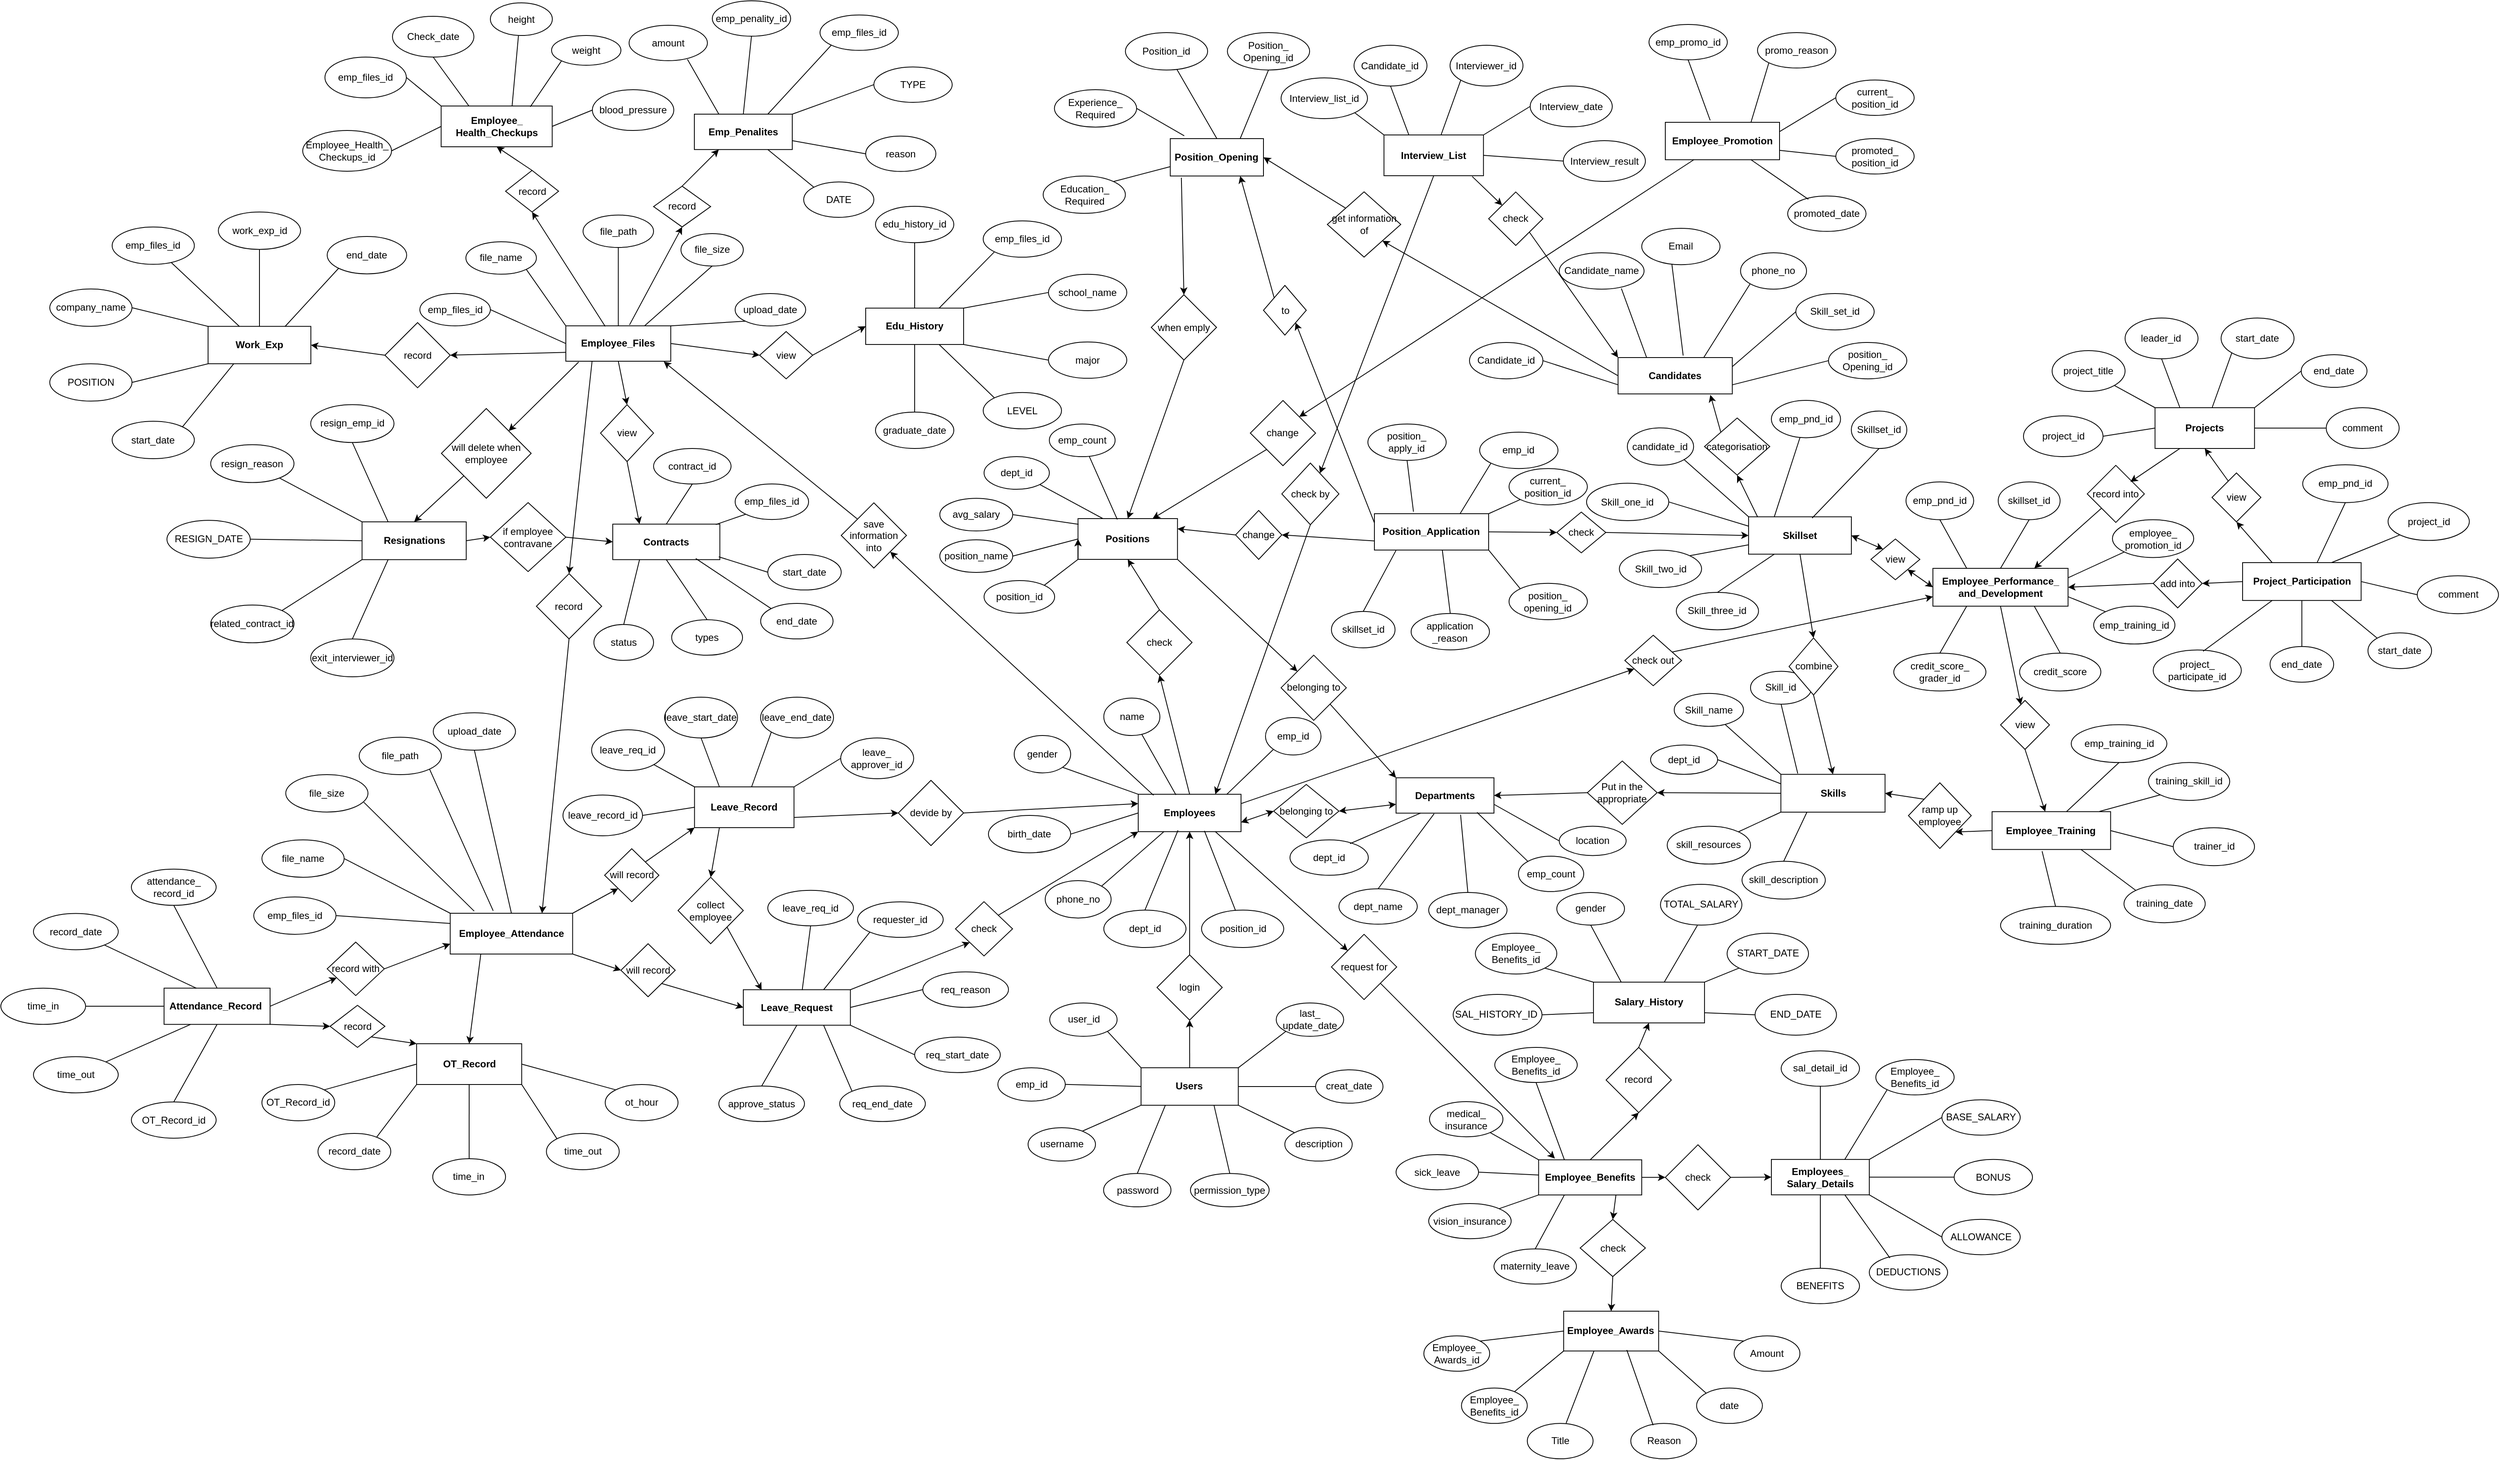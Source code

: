 <mxfile version="21.6.8" type="device">
  <diagram id="R2lEEEUBdFMjLlhIrx00" name="Page-1">
    <mxGraphModel dx="7567" dy="5427" grid="1" gridSize="10" guides="1" tooltips="1" connect="1" arrows="1" fold="1" page="1" pageScale="1" pageWidth="850" pageHeight="1100" math="0" shadow="0" extFonts="Permanent Marker^https://fonts.googleapis.com/css?family=Permanent+Marker">
      <root>
        <mxCell id="0" />
        <mxCell id="1" parent="0" />
        <mxCell id="2LuGyPHgw-EOrmGXKtGM-659" value="" style="group" parent="1" vertex="1" connectable="0">
          <mxGeometry x="-950" y="-1350" width="3061.17" height="1788" as="geometry" />
        </mxCell>
        <mxCell id="NcqvwYMu4Aw0UJUTLC91-85" value="" style="group" parent="2LuGyPHgw-EOrmGXKtGM-659" vertex="1" connectable="0">
          <mxGeometry x="370" y="9" width="480" height="200" as="geometry" />
        </mxCell>
        <mxCell id="NcqvwYMu4Aw0UJUTLC91-26" value="Employee_&lt;br&gt;Health_Checkups" style="rounded=0;whiteSpace=wrap;html=1;fontStyle=1" parent="NcqvwYMu4Aw0UJUTLC91-85" vertex="1">
          <mxGeometry x="169.679" y="120" width="136.106" height="50" as="geometry" />
        </mxCell>
        <mxCell id="NcqvwYMu4Aw0UJUTLC91-43" value="Employee_Health_&lt;br&gt;Checkups_id" style="ellipse;whiteSpace=wrap;html=1;" parent="NcqvwYMu4Aw0UJUTLC91-85" vertex="1">
          <mxGeometry y="150" width="108.885" height="50" as="geometry" />
        </mxCell>
        <mxCell id="NcqvwYMu4Aw0UJUTLC91-44" value="emp_files_id" style="ellipse;whiteSpace=wrap;html=1;" parent="NcqvwYMu4Aw0UJUTLC91-85" vertex="1">
          <mxGeometry x="27.221" y="60" width="99.811" height="50" as="geometry" />
        </mxCell>
        <mxCell id="NcqvwYMu4Aw0UJUTLC91-45" value="Check_date" style="ellipse;whiteSpace=wrap;html=1;" parent="NcqvwYMu4Aw0UJUTLC91-85" vertex="1">
          <mxGeometry x="110.002" y="10" width="99.811" height="50" as="geometry" />
        </mxCell>
        <mxCell id="NcqvwYMu4Aw0UJUTLC91-46" value="height" style="ellipse;whiteSpace=wrap;html=1;" parent="NcqvwYMu4Aw0UJUTLC91-85" vertex="1">
          <mxGeometry x="230" y="-6.5" width="75.94" height="40" as="geometry" />
        </mxCell>
        <mxCell id="NcqvwYMu4Aw0UJUTLC91-47" value="weight" style="ellipse;whiteSpace=wrap;html=1;" parent="NcqvwYMu4Aw0UJUTLC91-85" vertex="1">
          <mxGeometry x="305" y="33.5" width="85" height="36.5" as="geometry" />
        </mxCell>
        <mxCell id="NcqvwYMu4Aw0UJUTLC91-48" value="blood_pressure" style="ellipse;whiteSpace=wrap;html=1;" parent="NcqvwYMu4Aw0UJUTLC91-85" vertex="1">
          <mxGeometry x="354.999" y="100" width="99.811" height="50" as="geometry" />
        </mxCell>
        <mxCell id="NcqvwYMu4Aw0UJUTLC91-49" value="" style="endArrow=none;html=1;rounded=0;exitX=1;exitY=0.5;exitDx=0;exitDy=0;entryX=0;entryY=0.5;entryDx=0;entryDy=0;" parent="NcqvwYMu4Aw0UJUTLC91-85" source="NcqvwYMu4Aw0UJUTLC91-43" target="NcqvwYMu4Aw0UJUTLC91-26" edge="1">
          <mxGeometry width="50" height="50" relative="1" as="geometry">
            <mxPoint x="417.391" y="290" as="sourcePoint" />
            <mxPoint x="462.76" y="240" as="targetPoint" />
          </mxGeometry>
        </mxCell>
        <mxCell id="NcqvwYMu4Aw0UJUTLC91-50" value="" style="endArrow=none;html=1;rounded=0;exitX=1;exitY=0.5;exitDx=0;exitDy=0;entryX=0;entryY=0;entryDx=0;entryDy=0;" parent="NcqvwYMu4Aw0UJUTLC91-85" source="NcqvwYMu4Aw0UJUTLC91-44" target="NcqvwYMu4Aw0UJUTLC91-26" edge="1">
          <mxGeometry width="50" height="50" relative="1" as="geometry">
            <mxPoint x="117.958" y="185" as="sourcePoint" />
            <mxPoint x="178.752" y="155" as="targetPoint" />
          </mxGeometry>
        </mxCell>
        <mxCell id="NcqvwYMu4Aw0UJUTLC91-51" value="" style="endArrow=none;html=1;rounded=0;exitX=0.25;exitY=0;exitDx=0;exitDy=0;entryX=0.5;entryY=1;entryDx=0;entryDy=0;" parent="NcqvwYMu4Aw0UJUTLC91-85" source="NcqvwYMu4Aw0UJUTLC91-26" target="NcqvwYMu4Aw0UJUTLC91-45" edge="1">
          <mxGeometry width="50" height="50" relative="1" as="geometry">
            <mxPoint x="136.106" y="95" as="sourcePoint" />
            <mxPoint x="187.826" y="165" as="targetPoint" />
          </mxGeometry>
        </mxCell>
        <mxCell id="NcqvwYMu4Aw0UJUTLC91-52" value="" style="endArrow=none;html=1;rounded=0;exitX=0.639;exitY=-0.007;exitDx=0;exitDy=0;entryX=0.453;entryY=1.01;entryDx=0;entryDy=0;entryPerimeter=0;exitPerimeter=0;" parent="NcqvwYMu4Aw0UJUTLC91-85" source="NcqvwYMu4Aw0UJUTLC91-26" target="NcqvwYMu4Aw0UJUTLC91-46" edge="1">
          <mxGeometry width="50" height="50" relative="1" as="geometry">
            <mxPoint x="213.233" y="130" as="sourcePoint" />
            <mxPoint x="186.011" y="60" as="targetPoint" />
          </mxGeometry>
        </mxCell>
        <mxCell id="NcqvwYMu4Aw0UJUTLC91-53" value="" style="endArrow=none;html=1;rounded=0;exitX=0.803;exitY=0.019;exitDx=0;exitDy=0;entryX=0;entryY=1;entryDx=0;entryDy=0;exitPerimeter=0;" parent="NcqvwYMu4Aw0UJUTLC91-85" source="NcqvwYMu4Aw0UJUTLC91-26" target="NcqvwYMu4Aw0UJUTLC91-47" edge="1">
          <mxGeometry width="50" height="50" relative="1" as="geometry">
            <mxPoint x="265.86" y="130" as="sourcePoint" />
            <mxPoint x="308.507" y="61" as="targetPoint" />
          </mxGeometry>
        </mxCell>
        <mxCell id="NcqvwYMu4Aw0UJUTLC91-54" value="" style="endArrow=none;html=1;rounded=0;exitX=1;exitY=0.5;exitDx=0;exitDy=0;entryX=0;entryY=0.5;entryDx=0;entryDy=0;" parent="NcqvwYMu4Aw0UJUTLC91-85" source="NcqvwYMu4Aw0UJUTLC91-26" target="NcqvwYMu4Aw0UJUTLC91-48" edge="1">
          <mxGeometry width="50" height="50" relative="1" as="geometry">
            <mxPoint x="314.858" y="130" as="sourcePoint" />
            <mxPoint x="344.802" y="95" as="targetPoint" />
          </mxGeometry>
        </mxCell>
        <mxCell id="NcqvwYMu4Aw0UJUTLC91-86" value="" style="group" parent="2LuGyPHgw-EOrmGXKtGM-659" vertex="1" connectable="0">
          <mxGeometry x="60" y="259" width="320" height="330" as="geometry" />
        </mxCell>
        <mxCell id="NcqvwYMu4Aw0UJUTLC91-6" value="Work_Exp" style="rounded=0;whiteSpace=wrap;html=1;fontStyle=1" parent="NcqvwYMu4Aw0UJUTLC91-86" vertex="1">
          <mxGeometry x="194.016" y="140.25" width="125.984" height="45.833" as="geometry" />
        </mxCell>
        <mxCell id="NcqvwYMu4Aw0UJUTLC91-55" value="work_exp_id" style="ellipse;whiteSpace=wrap;html=1;" parent="NcqvwYMu4Aw0UJUTLC91-86" vertex="1">
          <mxGeometry x="206.614" width="100.787" height="45.833" as="geometry" />
        </mxCell>
        <mxCell id="NcqvwYMu4Aw0UJUTLC91-57" value="start_date" style="ellipse;whiteSpace=wrap;html=1;" parent="NcqvwYMu4Aw0UJUTLC91-86" vertex="1">
          <mxGeometry x="76.43" y="256.667" width="100.787" height="45.833" as="geometry" />
        </mxCell>
        <mxCell id="NcqvwYMu4Aw0UJUTLC91-58" value="POSITION" style="ellipse;whiteSpace=wrap;html=1;" parent="NcqvwYMu4Aw0UJUTLC91-86" vertex="1">
          <mxGeometry y="186.083" width="100.787" height="45.833" as="geometry" />
        </mxCell>
        <mxCell id="NcqvwYMu4Aw0UJUTLC91-59" value="company_name" style="ellipse;whiteSpace=wrap;html=1;" parent="NcqvwYMu4Aw0UJUTLC91-86" vertex="1">
          <mxGeometry y="94.417" width="100.787" height="45.833" as="geometry" />
        </mxCell>
        <mxCell id="NcqvwYMu4Aw0UJUTLC91-60" value="emp_files_id" style="ellipse;whiteSpace=wrap;html=1;" parent="NcqvwYMu4Aw0UJUTLC91-86" vertex="1">
          <mxGeometry x="76.43" y="18.333" width="100.787" height="45.833" as="geometry" />
        </mxCell>
        <mxCell id="NcqvwYMu4Aw0UJUTLC91-61" value="" style="endArrow=none;html=1;rounded=0;exitX=0.5;exitY=1;exitDx=0;exitDy=0;entryX=0.5;entryY=0;entryDx=0;entryDy=0;" parent="NcqvwYMu4Aw0UJUTLC91-86" source="NcqvwYMu4Aw0UJUTLC91-55" target="NcqvwYMu4Aw0UJUTLC91-6" edge="1">
          <mxGeometry width="50" height="50" relative="1" as="geometry">
            <mxPoint x="336.798" y="-41.25" as="sourcePoint" />
            <mxPoint x="261.207" y="137.5" as="targetPoint" />
          </mxGeometry>
        </mxCell>
        <mxCell id="NcqvwYMu4Aw0UJUTLC91-63" value="" style="endArrow=none;html=1;rounded=0;entryX=0.305;entryY=0.002;entryDx=0;entryDy=0;entryPerimeter=0;" parent="NcqvwYMu4Aw0UJUTLC91-86" source="NcqvwYMu4Aw0UJUTLC91-60" target="NcqvwYMu4Aw0UJUTLC91-6" edge="1">
          <mxGeometry width="50" height="50" relative="1" as="geometry">
            <mxPoint x="265.407" y="195.25" as="sourcePoint" />
            <mxPoint x="265.407" y="293.333" as="targetPoint" />
          </mxGeometry>
        </mxCell>
        <mxCell id="NcqvwYMu4Aw0UJUTLC91-64" value="" style="endArrow=none;html=1;rounded=0;exitX=1;exitY=0.5;exitDx=0;exitDy=0;entryX=0;entryY=0;entryDx=0;entryDy=0;" parent="NcqvwYMu4Aw0UJUTLC91-86" source="NcqvwYMu4Aw0UJUTLC91-59" target="NcqvwYMu4Aw0UJUTLC91-6" edge="1">
          <mxGeometry width="50" height="50" relative="1" as="geometry">
            <mxPoint x="161.26" y="73.333" as="sourcePoint" />
            <mxPoint x="241.05" y="149.417" as="targetPoint" />
          </mxGeometry>
        </mxCell>
        <mxCell id="NcqvwYMu4Aw0UJUTLC91-65" value="" style="endArrow=none;html=1;rounded=0;exitX=1;exitY=0.5;exitDx=0;exitDy=0;entryX=0;entryY=1;entryDx=0;entryDy=0;" parent="NcqvwYMu4Aw0UJUTLC91-86" source="NcqvwYMu4Aw0UJUTLC91-58" target="NcqvwYMu4Aw0UJUTLC91-6" edge="1">
          <mxGeometry width="50" height="50" relative="1" as="geometry">
            <mxPoint x="109.186" y="126.5" as="sourcePoint" />
            <mxPoint x="202.415" y="149.417" as="targetPoint" />
          </mxGeometry>
        </mxCell>
        <mxCell id="NcqvwYMu4Aw0UJUTLC91-66" value="" style="endArrow=none;html=1;rounded=0;exitX=1;exitY=0;exitDx=0;exitDy=0;entryX=0.25;entryY=1;entryDx=0;entryDy=0;" parent="NcqvwYMu4Aw0UJUTLC91-86" source="NcqvwYMu4Aw0UJUTLC91-57" target="NcqvwYMu4Aw0UJUTLC91-6" edge="1">
          <mxGeometry width="50" height="50" relative="1" as="geometry">
            <mxPoint x="109.186" y="218.167" as="sourcePoint" />
            <mxPoint x="202.415" y="195.25" as="targetPoint" />
          </mxGeometry>
        </mxCell>
        <mxCell id="NcqvwYMu4Aw0UJUTLC91-91" value="" style="group" parent="2LuGyPHgw-EOrmGXKtGM-659" vertex="1" connectable="0">
          <mxGeometry x="1060" y="252" width="320" height="297" as="geometry" />
        </mxCell>
        <mxCell id="NcqvwYMu4Aw0UJUTLC91-92" value="Edu_History" style="rounded=0;whiteSpace=wrap;html=1;fontStyle=1" parent="NcqvwYMu4Aw0UJUTLC91-91" vertex="1">
          <mxGeometry y="124.865" width="120" height="44.595" as="geometry" />
        </mxCell>
        <mxCell id="NcqvwYMu4Aw0UJUTLC91-93" value="edu_history_id" style="ellipse;whiteSpace=wrap;html=1;" parent="NcqvwYMu4Aw0UJUTLC91-91" vertex="1">
          <mxGeometry x="12" width="96" height="44.595" as="geometry" />
        </mxCell>
        <mxCell id="NcqvwYMu4Aw0UJUTLC91-94" value="graduate_date" style="ellipse;whiteSpace=wrap;html=1;" parent="NcqvwYMu4Aw0UJUTLC91-91" vertex="1">
          <mxGeometry x="12" y="252.405" width="96" height="44.595" as="geometry" />
        </mxCell>
        <mxCell id="NcqvwYMu4Aw0UJUTLC91-95" value="LEVEL" style="ellipse;whiteSpace=wrap;html=1;" parent="NcqvwYMu4Aw0UJUTLC91-91" vertex="1">
          <mxGeometry x="144" y="228.324" width="96" height="44.595" as="geometry" />
        </mxCell>
        <mxCell id="NcqvwYMu4Aw0UJUTLC91-96" value="major" style="ellipse;whiteSpace=wrap;html=1;" parent="NcqvwYMu4Aw0UJUTLC91-91" vertex="1">
          <mxGeometry x="224" y="166.338" width="96" height="44.595" as="geometry" />
        </mxCell>
        <mxCell id="NcqvwYMu4Aw0UJUTLC91-97" value="school_name" style="ellipse;whiteSpace=wrap;html=1;" parent="NcqvwYMu4Aw0UJUTLC91-91" vertex="1">
          <mxGeometry x="224" y="83.392" width="96" height="44.595" as="geometry" />
        </mxCell>
        <mxCell id="NcqvwYMu4Aw0UJUTLC91-98" value="emp_files_id" style="ellipse;whiteSpace=wrap;html=1;" parent="NcqvwYMu4Aw0UJUTLC91-91" vertex="1">
          <mxGeometry x="144" y="17.838" width="96" height="44.595" as="geometry" />
        </mxCell>
        <mxCell id="NcqvwYMu4Aw0UJUTLC91-99" value="" style="endArrow=none;html=1;rounded=0;exitX=0.5;exitY=1;exitDx=0;exitDy=0;entryX=0.5;entryY=0;entryDx=0;entryDy=0;" parent="NcqvwYMu4Aw0UJUTLC91-91" source="NcqvwYMu4Aw0UJUTLC91-93" target="NcqvwYMu4Aw0UJUTLC91-92" edge="1">
          <mxGeometry width="50" height="50" relative="1" as="geometry">
            <mxPoint x="-194.4" y="200.676" as="sourcePoint" />
            <mxPoint x="-128.8" y="224.757" as="targetPoint" />
          </mxGeometry>
        </mxCell>
        <mxCell id="NcqvwYMu4Aw0UJUTLC91-100" value="" style="endArrow=none;html=1;rounded=0;exitX=0.5;exitY=1;exitDx=0;exitDy=0;entryX=0.5;entryY=0;entryDx=0;entryDy=0;" parent="NcqvwYMu4Aw0UJUTLC91-91" source="NcqvwYMu4Aw0UJUTLC91-92" target="NcqvwYMu4Aw0UJUTLC91-94" edge="1">
          <mxGeometry width="50" height="50" relative="1" as="geometry">
            <mxPoint x="68" y="53.514" as="sourcePoint" />
            <mxPoint x="68" y="133.784" as="targetPoint" />
          </mxGeometry>
        </mxCell>
        <mxCell id="NcqvwYMu4Aw0UJUTLC91-101" value="" style="endArrow=none;html=1;rounded=0;exitX=0.75;exitY=1;exitDx=0;exitDy=0;entryX=0;entryY=0;entryDx=0;entryDy=0;" parent="NcqvwYMu4Aw0UJUTLC91-91" source="NcqvwYMu4Aw0UJUTLC91-92" target="NcqvwYMu4Aw0UJUTLC91-95" edge="1">
          <mxGeometry width="50" height="50" relative="1" as="geometry">
            <mxPoint x="68" y="178.378" as="sourcePoint" />
            <mxPoint x="68" y="261.324" as="targetPoint" />
          </mxGeometry>
        </mxCell>
        <mxCell id="NcqvwYMu4Aw0UJUTLC91-102" value="" style="endArrow=none;html=1;rounded=0;exitX=0.75;exitY=0;exitDx=0;exitDy=0;entryX=0;entryY=1;entryDx=0;entryDy=0;" parent="NcqvwYMu4Aw0UJUTLC91-91" source="NcqvwYMu4Aw0UJUTLC91-92" target="NcqvwYMu4Aw0UJUTLC91-98" edge="1">
          <mxGeometry width="50" height="50" relative="1" as="geometry">
            <mxPoint x="97.6" y="178.378" as="sourcePoint" />
            <mxPoint x="165.6" y="243.486" as="targetPoint" />
          </mxGeometry>
        </mxCell>
        <mxCell id="NcqvwYMu4Aw0UJUTLC91-103" value="" style="endArrow=none;html=1;rounded=0;exitX=1;exitY=0;exitDx=0;exitDy=0;entryX=0;entryY=0.5;entryDx=0;entryDy=0;" parent="NcqvwYMu4Aw0UJUTLC91-91" source="NcqvwYMu4Aw0UJUTLC91-92" target="NcqvwYMu4Aw0UJUTLC91-97" edge="1">
          <mxGeometry width="50" height="50" relative="1" as="geometry">
            <mxPoint x="97.6" y="133.784" as="sourcePoint" />
            <mxPoint x="165.6" y="65.108" as="targetPoint" />
          </mxGeometry>
        </mxCell>
        <mxCell id="NcqvwYMu4Aw0UJUTLC91-104" value="" style="endArrow=none;html=1;rounded=0;exitX=1;exitY=1;exitDx=0;exitDy=0;entryX=0;entryY=0.5;entryDx=0;entryDy=0;" parent="NcqvwYMu4Aw0UJUTLC91-91" source="NcqvwYMu4Aw0UJUTLC91-92" target="NcqvwYMu4Aw0UJUTLC91-96" edge="1">
          <mxGeometry width="50" height="50" relative="1" as="geometry">
            <mxPoint x="128" y="133.784" as="sourcePoint" />
            <mxPoint x="232" y="115.054" as="targetPoint" />
          </mxGeometry>
        </mxCell>
        <mxCell id="2LuGyPHgw-EOrmGXKtGM-6" value="" style="group" parent="2LuGyPHgw-EOrmGXKtGM-659" vertex="1" connectable="0">
          <mxGeometry x="800" y="529" width="350" height="290" as="geometry" />
        </mxCell>
        <mxCell id="2LuGyPHgw-EOrmGXKtGM-7" value="Contracts" style="rounded=0;whiteSpace=wrap;html=1;fontStyle=1" parent="2LuGyPHgw-EOrmGXKtGM-6" vertex="1">
          <mxGeometry x="-50" y="112.782" width="131.25" height="43.544" as="geometry" />
        </mxCell>
        <mxCell id="2LuGyPHgw-EOrmGXKtGM-8" value="contract_id" style="ellipse;whiteSpace=wrap;html=1;" parent="2LuGyPHgw-EOrmGXKtGM-6" vertex="1">
          <mxGeometry y="20.01" width="95" height="43.54" as="geometry" />
        </mxCell>
        <mxCell id="2LuGyPHgw-EOrmGXKtGM-11" value="end_date" style="ellipse;whiteSpace=wrap;html=1;" parent="2LuGyPHgw-EOrmGXKtGM-6" vertex="1">
          <mxGeometry x="131.25" y="210" width="88.75" height="43.54" as="geometry" />
        </mxCell>
        <mxCell id="2LuGyPHgw-EOrmGXKtGM-12" value="start_date" style="ellipse;whiteSpace=wrap;html=1;" parent="2LuGyPHgw-EOrmGXKtGM-6" vertex="1">
          <mxGeometry x="140" y="150" width="90" height="43.54" as="geometry" />
        </mxCell>
        <mxCell id="2LuGyPHgw-EOrmGXKtGM-13" value="emp_files_id" style="ellipse;whiteSpace=wrap;html=1;" parent="2LuGyPHgw-EOrmGXKtGM-6" vertex="1">
          <mxGeometry x="100" y="63.55" width="90" height="43.54" as="geometry" />
        </mxCell>
        <mxCell id="2LuGyPHgw-EOrmGXKtGM-14" value="" style="endArrow=none;html=1;rounded=0;exitX=0.5;exitY=1;exitDx=0;exitDy=0;entryX=0.5;entryY=0;entryDx=0;entryDy=0;" parent="2LuGyPHgw-EOrmGXKtGM-6" source="2LuGyPHgw-EOrmGXKtGM-8" target="2LuGyPHgw-EOrmGXKtGM-7" edge="1">
          <mxGeometry width="50" height="50" relative="1" as="geometry">
            <mxPoint x="-212.625" y="195.946" as="sourcePoint" />
            <mxPoint x="-140.875" y="219.459" as="targetPoint" />
          </mxGeometry>
        </mxCell>
        <mxCell id="2LuGyPHgw-EOrmGXKtGM-17" value="" style="endArrow=none;html=1;rounded=0;exitX=0.962;exitY=0.012;exitDx=0;exitDy=0;entryX=0;entryY=1;entryDx=0;entryDy=0;exitPerimeter=0;" parent="2LuGyPHgw-EOrmGXKtGM-6" source="2LuGyPHgw-EOrmGXKtGM-7" target="2LuGyPHgw-EOrmGXKtGM-13" edge="1">
          <mxGeometry width="50" height="50" relative="1" as="geometry">
            <mxPoint x="106.75" y="174.174" as="sourcePoint" />
            <mxPoint x="181.125" y="237.748" as="targetPoint" />
          </mxGeometry>
        </mxCell>
        <mxCell id="2LuGyPHgw-EOrmGXKtGM-18" value="" style="endArrow=none;html=1;rounded=0;exitX=0.99;exitY=0.92;exitDx=0;exitDy=0;entryX=0;entryY=0.5;entryDx=0;entryDy=0;exitPerimeter=0;" parent="2LuGyPHgw-EOrmGXKtGM-6" source="2LuGyPHgw-EOrmGXKtGM-7" target="2LuGyPHgw-EOrmGXKtGM-12" edge="1">
          <mxGeometry width="50" height="50" relative="1" as="geometry">
            <mxPoint x="106.75" y="130.631" as="sourcePoint" />
            <mxPoint x="181.125" y="63.574" as="targetPoint" />
          </mxGeometry>
        </mxCell>
        <mxCell id="2LuGyPHgw-EOrmGXKtGM-19" value="" style="endArrow=none;html=1;rounded=0;exitX=0.775;exitY=0.969;exitDx=0;exitDy=0;entryX=0;entryY=0;entryDx=0;entryDy=0;exitPerimeter=0;" parent="2LuGyPHgw-EOrmGXKtGM-6" source="2LuGyPHgw-EOrmGXKtGM-7" target="2LuGyPHgw-EOrmGXKtGM-11" edge="1">
          <mxGeometry width="50" height="50" relative="1" as="geometry">
            <mxPoint x="140" y="130.631" as="sourcePoint" />
            <mxPoint x="253.75" y="112.342" as="targetPoint" />
          </mxGeometry>
        </mxCell>
        <mxCell id="2LuGyPHgw-EOrmGXKtGM-10" value="types" style="ellipse;whiteSpace=wrap;html=1;" parent="2LuGyPHgw-EOrmGXKtGM-6" vertex="1">
          <mxGeometry x="22.19" y="230" width="86.87" height="43.54" as="geometry" />
        </mxCell>
        <mxCell id="2LuGyPHgw-EOrmGXKtGM-16" value="" style="endArrow=none;html=1;rounded=0;exitX=0.5;exitY=1;exitDx=0;exitDy=0;entryX=0.5;entryY=0;entryDx=0;entryDy=0;" parent="2LuGyPHgw-EOrmGXKtGM-6" source="2LuGyPHgw-EOrmGXKtGM-7" target="2LuGyPHgw-EOrmGXKtGM-10" edge="1">
          <mxGeometry width="50" height="50" relative="1" as="geometry">
            <mxPoint x="145.165" y="124.174" as="sourcePoint" />
            <mxPoint x="145.165" y="205.165" as="targetPoint" />
          </mxGeometry>
        </mxCell>
        <mxCell id="H4JCrMN2SZCnGpYaxPad-19" value="save information into" style="rhombus;whiteSpace=wrap;html=1;" parent="2LuGyPHgw-EOrmGXKtGM-6" vertex="1">
          <mxGeometry x="230" y="86.66" width="80" height="80" as="geometry" />
        </mxCell>
        <mxCell id="2LuGyPHgw-EOrmGXKtGM-39" value="" style="endArrow=classic;html=1;rounded=0;exitX=0.5;exitY=1;exitDx=0;exitDy=0;entryX=0.25;entryY=0;entryDx=0;entryDy=0;" parent="2LuGyPHgw-EOrmGXKtGM-659" source="H4JCrMN2SZCnGpYaxPad-29" target="2LuGyPHgw-EOrmGXKtGM-7" edge="1">
          <mxGeometry width="50" height="50" relative="1" as="geometry">
            <mxPoint x="660" y="729" as="sourcePoint" />
            <mxPoint x="1180" y="859" as="targetPoint" />
          </mxGeometry>
        </mxCell>
        <mxCell id="2LuGyPHgw-EOrmGXKtGM-41" value="" style="group" parent="2LuGyPHgw-EOrmGXKtGM-659" vertex="1" connectable="0">
          <mxGeometry x="170.4" y="495.31" width="400" height="333.69" as="geometry" />
        </mxCell>
        <mxCell id="2LuGyPHgw-EOrmGXKtGM-22" value="" style="group" parent="2LuGyPHgw-EOrmGXKtGM-41" vertex="1" connectable="0">
          <mxGeometry width="324.255" height="333.69" as="geometry" />
        </mxCell>
        <mxCell id="2LuGyPHgw-EOrmGXKtGM-24" value="resign_emp_id" style="ellipse;whiteSpace=wrap;html=1;" parent="2LuGyPHgw-EOrmGXKtGM-22" vertex="1">
          <mxGeometry x="209.362" width="102.128" height="46.346" as="geometry" />
        </mxCell>
        <mxCell id="2LuGyPHgw-EOrmGXKtGM-25" value="exit_interviewer_id" style="ellipse;whiteSpace=wrap;html=1;" parent="2LuGyPHgw-EOrmGXKtGM-22" vertex="1">
          <mxGeometry x="209.362" y="287.344" width="102.128" height="46.346" as="geometry" />
        </mxCell>
        <mxCell id="2LuGyPHgw-EOrmGXKtGM-26" value="related_contract_id" style="ellipse;whiteSpace=wrap;html=1;" parent="2LuGyPHgw-EOrmGXKtGM-22" vertex="1">
          <mxGeometry x="86.809" y="245.633" width="102.128" height="46.346" as="geometry" />
        </mxCell>
        <mxCell id="2LuGyPHgw-EOrmGXKtGM-28" value="RESIGN_DATE" style="ellipse;whiteSpace=wrap;html=1;" parent="2LuGyPHgw-EOrmGXKtGM-22" vertex="1">
          <mxGeometry x="33.191" y="141.818" width="102.128" height="46.346" as="geometry" />
        </mxCell>
        <mxCell id="2LuGyPHgw-EOrmGXKtGM-29" value="resign_reason" style="ellipse;whiteSpace=wrap;html=1;" parent="2LuGyPHgw-EOrmGXKtGM-22" vertex="1">
          <mxGeometry x="86.809" y="49.127" width="102.128" height="46.346" as="geometry" />
        </mxCell>
        <mxCell id="2LuGyPHgw-EOrmGXKtGM-23" value="Resignations" style="rounded=0;whiteSpace=wrap;html=1;fontStyle=1" parent="2LuGyPHgw-EOrmGXKtGM-41" vertex="1">
          <mxGeometry x="272.34" y="143.672" width="127.66" height="46.346" as="geometry" />
        </mxCell>
        <mxCell id="2LuGyPHgw-EOrmGXKtGM-32" value="" style="endArrow=none;html=1;rounded=0;entryX=0;entryY=0;entryDx=0;entryDy=0;" parent="2LuGyPHgw-EOrmGXKtGM-41" source="2LuGyPHgw-EOrmGXKtGM-29" target="2LuGyPHgw-EOrmGXKtGM-23" edge="1">
          <mxGeometry width="50" height="50" relative="1" as="geometry">
            <mxPoint x="268.936" y="197.433" as="sourcePoint" />
            <mxPoint x="268.936" y="296.613" as="targetPoint" />
          </mxGeometry>
        </mxCell>
        <mxCell id="2LuGyPHgw-EOrmGXKtGM-31" value="" style="endArrow=none;html=1;rounded=0;exitX=0.25;exitY=1;exitDx=0;exitDy=0;entryX=0.5;entryY=0;entryDx=0;entryDy=0;" parent="2LuGyPHgw-EOrmGXKtGM-41" source="2LuGyPHgw-EOrmGXKtGM-23" target="2LuGyPHgw-EOrmGXKtGM-25" edge="1">
          <mxGeometry width="50" height="50" relative="1" as="geometry">
            <mxPoint x="268.936" y="55.615" as="sourcePoint" />
            <mxPoint x="268.936" y="151.087" as="targetPoint" />
          </mxGeometry>
        </mxCell>
        <mxCell id="2LuGyPHgw-EOrmGXKtGM-30" value="" style="endArrow=none;html=1;rounded=0;exitX=0.5;exitY=1;exitDx=0;exitDy=0;entryX=0.25;entryY=0;entryDx=0;entryDy=0;" parent="2LuGyPHgw-EOrmGXKtGM-41" source="2LuGyPHgw-EOrmGXKtGM-24" target="2LuGyPHgw-EOrmGXKtGM-23" edge="1">
          <mxGeometry width="50" height="50" relative="1" as="geometry">
            <mxPoint x="341.277" y="-41.711" as="sourcePoint" />
            <mxPoint x="264.681" y="139.038" as="targetPoint" />
          </mxGeometry>
        </mxCell>
        <mxCell id="2LuGyPHgw-EOrmGXKtGM-35" value="" style="endArrow=none;html=1;rounded=0;exitX=1;exitY=0;exitDx=0;exitDy=0;entryX=0;entryY=1;entryDx=0;entryDy=0;" parent="2LuGyPHgw-EOrmGXKtGM-41" source="2LuGyPHgw-EOrmGXKtGM-26" target="2LuGyPHgw-EOrmGXKtGM-23" edge="1">
          <mxGeometry width="50" height="50" relative="1" as="geometry">
            <mxPoint x="110.638" y="220.606" as="sourcePoint" />
            <mxPoint x="205.106" y="197.433" as="targetPoint" />
          </mxGeometry>
        </mxCell>
        <mxCell id="2LuGyPHgw-EOrmGXKtGM-33" value="" style="endArrow=none;html=1;rounded=0;exitX=1;exitY=0.5;exitDx=0;exitDy=0;entryX=0;entryY=0.5;entryDx=0;entryDy=0;" parent="2LuGyPHgw-EOrmGXKtGM-41" source="2LuGyPHgw-EOrmGXKtGM-28" target="2LuGyPHgw-EOrmGXKtGM-23" edge="1">
          <mxGeometry width="50" height="50" relative="1" as="geometry">
            <mxPoint x="163.404" y="74.153" as="sourcePoint" />
            <mxPoint x="244.255" y="151.087" as="targetPoint" />
          </mxGeometry>
        </mxCell>
        <mxCell id="2LuGyPHgw-EOrmGXKtGM-42" value="" style="endArrow=classic;html=1;rounded=0;exitX=0;exitY=1;exitDx=0;exitDy=0;entryX=0.5;entryY=0;entryDx=0;entryDy=0;" parent="2LuGyPHgw-EOrmGXKtGM-659" source="H4JCrMN2SZCnGpYaxPad-33" target="2LuGyPHgw-EOrmGXKtGM-23" edge="1">
          <mxGeometry width="50" height="50" relative="1" as="geometry">
            <mxPoint x="790" y="312" as="sourcePoint" />
            <mxPoint x="970" y="898" as="targetPoint" />
            <Array as="points" />
          </mxGeometry>
        </mxCell>
        <mxCell id="2LuGyPHgw-EOrmGXKtGM-46" value="" style="endArrow=classic;html=1;rounded=0;exitX=1;exitY=0.5;exitDx=0;exitDy=0;entryX=0;entryY=0.5;entryDx=0;entryDy=0;" parent="2LuGyPHgw-EOrmGXKtGM-659" source="H4JCrMN2SZCnGpYaxPad-35" target="2LuGyPHgw-EOrmGXKtGM-7" edge="1">
          <mxGeometry width="50" height="50" relative="1" as="geometry">
            <mxPoint x="640" y="909" as="sourcePoint" />
            <mxPoint x="690" y="859" as="targetPoint" />
          </mxGeometry>
        </mxCell>
        <mxCell id="2LuGyPHgw-EOrmGXKtGM-50" value="" style="endArrow=classic;html=1;rounded=0;exitX=1;exitY=0.5;exitDx=0;exitDy=0;entryX=0;entryY=0.5;entryDx=0;entryDy=0;" parent="2LuGyPHgw-EOrmGXKtGM-659" source="H4JCrMN2SZCnGpYaxPad-21" target="NcqvwYMu4Aw0UJUTLC91-92" edge="1">
          <mxGeometry width="50" height="50" relative="1" as="geometry">
            <mxPoint x="780" y="269" as="sourcePoint" />
            <mxPoint x="830" y="219" as="targetPoint" />
          </mxGeometry>
        </mxCell>
        <mxCell id="2LuGyPHgw-EOrmGXKtGM-53" value="" style="group" parent="2LuGyPHgw-EOrmGXKtGM-659" vertex="1" connectable="0">
          <mxGeometry y="1074.83" width="330" height="320" as="geometry" />
        </mxCell>
        <mxCell id="2LuGyPHgw-EOrmGXKtGM-54" value="Attendance_Record&amp;nbsp;" style="rounded=0;whiteSpace=wrap;html=1;fontStyle=1" parent="2LuGyPHgw-EOrmGXKtGM-53" vertex="1">
          <mxGeometry x="200.079" y="136" width="129.921" height="44.444" as="geometry" />
        </mxCell>
        <mxCell id="2LuGyPHgw-EOrmGXKtGM-55" value="attendance_&lt;br&gt;record_id" style="ellipse;whiteSpace=wrap;html=1;" parent="2LuGyPHgw-EOrmGXKtGM-53" vertex="1">
          <mxGeometry x="160.001" y="-10" width="103.937" height="44.444" as="geometry" />
        </mxCell>
        <mxCell id="2LuGyPHgw-EOrmGXKtGM-56" value="OT_Record_id" style="ellipse;whiteSpace=wrap;html=1;" parent="2LuGyPHgw-EOrmGXKtGM-53" vertex="1">
          <mxGeometry x="160.001" y="275.556" width="103.937" height="44.444" as="geometry" />
        </mxCell>
        <mxCell id="2LuGyPHgw-EOrmGXKtGM-57" value="time_out" style="ellipse;whiteSpace=wrap;html=1;" parent="2LuGyPHgw-EOrmGXKtGM-53" vertex="1">
          <mxGeometry x="39.999" y="219.999" width="103.937" height="44.444" as="geometry" />
        </mxCell>
        <mxCell id="2LuGyPHgw-EOrmGXKtGM-59" value="time_in" style="ellipse;whiteSpace=wrap;html=1;" parent="2LuGyPHgw-EOrmGXKtGM-53" vertex="1">
          <mxGeometry y="135.997" width="103.937" height="44.444" as="geometry" />
        </mxCell>
        <mxCell id="2LuGyPHgw-EOrmGXKtGM-60" value="record_date" style="ellipse;whiteSpace=wrap;html=1;" parent="2LuGyPHgw-EOrmGXKtGM-53" vertex="1">
          <mxGeometry x="39.999" y="44.448" width="103.937" height="44.444" as="geometry" />
        </mxCell>
        <mxCell id="2LuGyPHgw-EOrmGXKtGM-61" value="" style="endArrow=none;html=1;rounded=0;exitX=0.5;exitY=1;exitDx=0;exitDy=0;entryX=0.5;entryY=0;entryDx=0;entryDy=0;" parent="2LuGyPHgw-EOrmGXKtGM-53" source="2LuGyPHgw-EOrmGXKtGM-55" target="2LuGyPHgw-EOrmGXKtGM-54" edge="1">
          <mxGeometry width="50" height="50" relative="1" as="geometry">
            <mxPoint x="347.323" y="-40" as="sourcePoint" />
            <mxPoint x="269.37" y="133.333" as="targetPoint" />
          </mxGeometry>
        </mxCell>
        <mxCell id="2LuGyPHgw-EOrmGXKtGM-62" value="" style="endArrow=none;html=1;rounded=0;exitX=0.5;exitY=1;exitDx=0;exitDy=0;entryX=0.5;entryY=0;entryDx=0;entryDy=0;" parent="2LuGyPHgw-EOrmGXKtGM-53" source="2LuGyPHgw-EOrmGXKtGM-54" target="2LuGyPHgw-EOrmGXKtGM-56" edge="1">
          <mxGeometry width="50" height="50" relative="1" as="geometry">
            <mxPoint x="273.701" y="53.333" as="sourcePoint" />
            <mxPoint x="273.701" y="144.889" as="targetPoint" />
          </mxGeometry>
        </mxCell>
        <mxCell id="2LuGyPHgw-EOrmGXKtGM-63" value="" style="endArrow=none;html=1;rounded=0;entryX=0.305;entryY=0.002;entryDx=0;entryDy=0;entryPerimeter=0;" parent="2LuGyPHgw-EOrmGXKtGM-53" source="2LuGyPHgw-EOrmGXKtGM-60" target="2LuGyPHgw-EOrmGXKtGM-54" edge="1">
          <mxGeometry width="50" height="50" relative="1" as="geometry">
            <mxPoint x="273.701" y="189.333" as="sourcePoint" />
            <mxPoint x="273.701" y="284.444" as="targetPoint" />
          </mxGeometry>
        </mxCell>
        <mxCell id="2LuGyPHgw-EOrmGXKtGM-64" value="" style="endArrow=none;html=1;rounded=0;exitX=1;exitY=0.5;exitDx=0;exitDy=0;entryX=0;entryY=0.5;entryDx=0;entryDy=0;" parent="2LuGyPHgw-EOrmGXKtGM-53" source="2LuGyPHgw-EOrmGXKtGM-59" target="2LuGyPHgw-EOrmGXKtGM-54" edge="1">
          <mxGeometry width="50" height="50" relative="1" as="geometry">
            <mxPoint x="166.299" y="71.111" as="sourcePoint" />
            <mxPoint x="248.583" y="144.889" as="targetPoint" />
          </mxGeometry>
        </mxCell>
        <mxCell id="2LuGyPHgw-EOrmGXKtGM-66" value="" style="endArrow=none;html=1;rounded=0;exitX=1;exitY=0;exitDx=0;exitDy=0;entryX=0.25;entryY=1;entryDx=0;entryDy=0;" parent="2LuGyPHgw-EOrmGXKtGM-53" source="2LuGyPHgw-EOrmGXKtGM-57" target="2LuGyPHgw-EOrmGXKtGM-54" edge="1">
          <mxGeometry width="50" height="50" relative="1" as="geometry">
            <mxPoint x="112.598" y="211.556" as="sourcePoint" />
            <mxPoint x="208.74" y="189.333" as="targetPoint" />
          </mxGeometry>
        </mxCell>
        <mxCell id="2LuGyPHgw-EOrmGXKtGM-72" value="" style="endArrow=classic;html=1;rounded=0;exitX=0.5;exitY=0;exitDx=0;exitDy=0;entryX=0.5;entryY=1;entryDx=0;entryDy=0;" parent="2LuGyPHgw-EOrmGXKtGM-659" source="H4JCrMN2SZCnGpYaxPad-25" target="NcqvwYMu4Aw0UJUTLC91-26" edge="1">
          <mxGeometry width="50" height="50" relative="1" as="geometry">
            <mxPoint x="850" y="262" as="sourcePoint" />
            <mxPoint x="970" y="117" as="targetPoint" />
          </mxGeometry>
        </mxCell>
        <mxCell id="2LuGyPHgw-EOrmGXKtGM-73" value="" style="endArrow=classic;html=1;rounded=0;entryX=1;entryY=0.5;entryDx=0;entryDy=0;exitX=0;exitY=0.5;exitDx=0;exitDy=0;" parent="2LuGyPHgw-EOrmGXKtGM-659" source="H4JCrMN2SZCnGpYaxPad-23" target="NcqvwYMu4Aw0UJUTLC91-6" edge="1">
          <mxGeometry width="50" height="50" relative="1" as="geometry">
            <mxPoint x="690" y="249" as="sourcePoint" />
            <mxPoint x="980" y="127" as="targetPoint" />
          </mxGeometry>
        </mxCell>
        <mxCell id="2LuGyPHgw-EOrmGXKtGM-87" value="" style="endArrow=classic;html=1;rounded=0;entryX=0;entryY=0.75;entryDx=0;entryDy=0;exitX=1;exitY=0.5;exitDx=0;exitDy=0;" parent="2LuGyPHgw-EOrmGXKtGM-659" source="H4JCrMN2SZCnGpYaxPad-47" target="NcqvwYMu4Aw0UJUTLC91-30" edge="1">
          <mxGeometry width="50" height="50" relative="1" as="geometry">
            <mxPoint x="50" y="1169" as="sourcePoint" />
            <mxPoint x="100" y="1119" as="targetPoint" />
          </mxGeometry>
        </mxCell>
        <mxCell id="2LuGyPHgw-EOrmGXKtGM-123" value="" style="group" parent="2LuGyPHgw-EOrmGXKtGM-659" vertex="1" connectable="0">
          <mxGeometry x="680" y="844" width="430" height="200" as="geometry" />
        </mxCell>
        <mxCell id="2LuGyPHgw-EOrmGXKtGM-124" value="Leave_Record" style="rounded=0;whiteSpace=wrap;html=1;fontStyle=1" parent="2LuGyPHgw-EOrmGXKtGM-123" vertex="1">
          <mxGeometry x="170.207" y="120" width="121.928" height="50" as="geometry" />
        </mxCell>
        <mxCell id="2LuGyPHgw-EOrmGXKtGM-125" value="leave_record_id" style="ellipse;whiteSpace=wrap;html=1;" parent="2LuGyPHgw-EOrmGXKtGM-123" vertex="1">
          <mxGeometry x="8.958" y="130" width="97.543" height="50" as="geometry" />
        </mxCell>
        <mxCell id="2LuGyPHgw-EOrmGXKtGM-126" value="leave_req_id" style="ellipse;whiteSpace=wrap;html=1;" parent="2LuGyPHgw-EOrmGXKtGM-123" vertex="1">
          <mxGeometry x="44.085" y="50" width="89.414" height="50" as="geometry" />
        </mxCell>
        <mxCell id="2LuGyPHgw-EOrmGXKtGM-127" value="leave_start_date" style="ellipse;whiteSpace=wrap;html=1;" parent="2LuGyPHgw-EOrmGXKtGM-123" vertex="1">
          <mxGeometry x="133.499" y="10" width="89.414" height="50" as="geometry" />
        </mxCell>
        <mxCell id="2LuGyPHgw-EOrmGXKtGM-129" value="leave_end_date" style="ellipse;whiteSpace=wrap;html=1;" parent="2LuGyPHgw-EOrmGXKtGM-123" vertex="1">
          <mxGeometry x="251.172" y="10" width="89.414" height="50" as="geometry" />
        </mxCell>
        <mxCell id="2LuGyPHgw-EOrmGXKtGM-130" value="leave_&lt;br&gt;approver_id" style="ellipse;whiteSpace=wrap;html=1;" parent="2LuGyPHgw-EOrmGXKtGM-123" vertex="1">
          <mxGeometry x="349.374" y="60" width="89.414" height="50" as="geometry" />
        </mxCell>
        <mxCell id="2LuGyPHgw-EOrmGXKtGM-131" value="" style="endArrow=none;html=1;rounded=0;exitX=1;exitY=0.5;exitDx=0;exitDy=0;entryX=0;entryY=0.5;entryDx=0;entryDy=0;" parent="2LuGyPHgw-EOrmGXKtGM-123" source="2LuGyPHgw-EOrmGXKtGM-125" target="2LuGyPHgw-EOrmGXKtGM-124" edge="1">
          <mxGeometry width="50" height="50" relative="1" as="geometry">
            <mxPoint x="373.913" y="290" as="sourcePoint" />
            <mxPoint x="414.556" y="240" as="targetPoint" />
          </mxGeometry>
        </mxCell>
        <mxCell id="2LuGyPHgw-EOrmGXKtGM-132" value="" style="endArrow=none;html=1;rounded=0;exitX=1;exitY=1;exitDx=0;exitDy=0;entryX=0;entryY=0;entryDx=0;entryDy=0;" parent="2LuGyPHgw-EOrmGXKtGM-123" source="2LuGyPHgw-EOrmGXKtGM-126" target="2LuGyPHgw-EOrmGXKtGM-124" edge="1">
          <mxGeometry width="50" height="50" relative="1" as="geometry">
            <mxPoint x="105.671" y="185" as="sourcePoint" />
            <mxPoint x="160.132" y="155" as="targetPoint" />
          </mxGeometry>
        </mxCell>
        <mxCell id="2LuGyPHgw-EOrmGXKtGM-133" value="" style="endArrow=none;html=1;rounded=0;exitX=0.25;exitY=0;exitDx=0;exitDy=0;entryX=0.5;entryY=1;entryDx=0;entryDy=0;" parent="2LuGyPHgw-EOrmGXKtGM-123" source="2LuGyPHgw-EOrmGXKtGM-124" target="2LuGyPHgw-EOrmGXKtGM-127" edge="1">
          <mxGeometry width="50" height="50" relative="1" as="geometry">
            <mxPoint x="121.928" y="95" as="sourcePoint" />
            <mxPoint x="168.261" y="165" as="targetPoint" />
          </mxGeometry>
        </mxCell>
        <mxCell id="2LuGyPHgw-EOrmGXKtGM-135" value="" style="endArrow=none;html=1;rounded=0;entryX=0;entryY=1;entryDx=0;entryDy=0;" parent="2LuGyPHgw-EOrmGXKtGM-123" source="2LuGyPHgw-EOrmGXKtGM-124" target="2LuGyPHgw-EOrmGXKtGM-129" edge="1">
          <mxGeometry width="50" height="50" relative="1" as="geometry">
            <mxPoint x="242.063" y="120" as="sourcePoint" />
            <mxPoint x="276.371" y="61" as="targetPoint" />
          </mxGeometry>
        </mxCell>
        <mxCell id="2LuGyPHgw-EOrmGXKtGM-136" value="" style="endArrow=none;html=1;rounded=0;exitX=1;exitY=0;exitDx=0;exitDy=0;entryX=0;entryY=0.5;entryDx=0;entryDy=0;" parent="2LuGyPHgw-EOrmGXKtGM-123" source="2LuGyPHgw-EOrmGXKtGM-124" target="2LuGyPHgw-EOrmGXKtGM-130" edge="1">
          <mxGeometry width="50" height="50" relative="1" as="geometry">
            <mxPoint x="282.06" y="130" as="sourcePoint" />
            <mxPoint x="308.885" y="95" as="targetPoint" />
          </mxGeometry>
        </mxCell>
        <mxCell id="NcqvwYMu4Aw0UJUTLC91-30" value="Employee_Attendance" style="rounded=0;whiteSpace=wrap;html=1;fontStyle=1" parent="2LuGyPHgw-EOrmGXKtGM-659" vertex="1">
          <mxGeometry x="550.79" y="1119" width="150" height="50" as="geometry" />
        </mxCell>
        <mxCell id="2LuGyPHgw-EOrmGXKtGM-105" value="emp_files_id" style="ellipse;whiteSpace=wrap;html=1;" parent="2LuGyPHgw-EOrmGXKtGM-659" vertex="1">
          <mxGeometry x="310.004" y="1098.997" width="100.787" height="45.833" as="geometry" />
        </mxCell>
        <mxCell id="2LuGyPHgw-EOrmGXKtGM-106" value="file_name" style="ellipse;whiteSpace=wrap;html=1;" parent="2LuGyPHgw-EOrmGXKtGM-659" vertex="1">
          <mxGeometry x="320.004" y="1028.997" width="100.787" height="45.833" as="geometry" />
        </mxCell>
        <mxCell id="2LuGyPHgw-EOrmGXKtGM-107" value="file_size" style="ellipse;whiteSpace=wrap;html=1;" parent="2LuGyPHgw-EOrmGXKtGM-659" vertex="1">
          <mxGeometry x="349.214" y="948.997" width="100.787" height="45.833" as="geometry" />
        </mxCell>
        <mxCell id="2LuGyPHgw-EOrmGXKtGM-108" value="file_path" style="ellipse;whiteSpace=wrap;html=1;" parent="2LuGyPHgw-EOrmGXKtGM-659" vertex="1">
          <mxGeometry x="439.214" y="903.167" width="100.787" height="45.833" as="geometry" />
        </mxCell>
        <mxCell id="2LuGyPHgw-EOrmGXKtGM-109" value="upload_date" style="ellipse;whiteSpace=wrap;html=1;" parent="2LuGyPHgw-EOrmGXKtGM-659" vertex="1">
          <mxGeometry x="530.004" y="873.167" width="100.787" height="45.833" as="geometry" />
        </mxCell>
        <mxCell id="2LuGyPHgw-EOrmGXKtGM-139" value="" style="endArrow=none;html=1;rounded=0;entryX=0.5;entryY=1;entryDx=0;entryDy=0;exitX=0.5;exitY=0;exitDx=0;exitDy=0;" parent="2LuGyPHgw-EOrmGXKtGM-659" source="NcqvwYMu4Aw0UJUTLC91-30" target="2LuGyPHgw-EOrmGXKtGM-109" edge="1">
          <mxGeometry width="50" height="50" relative="1" as="geometry">
            <mxPoint x="630" y="1119" as="sourcePoint" />
            <mxPoint x="770" y="1229" as="targetPoint" />
          </mxGeometry>
        </mxCell>
        <mxCell id="2LuGyPHgw-EOrmGXKtGM-140" value="" style="endArrow=none;html=1;rounded=0;entryX=1;entryY=1;entryDx=0;entryDy=0;exitX=0.351;exitY=-0.062;exitDx=0;exitDy=0;exitPerimeter=0;" parent="2LuGyPHgw-EOrmGXKtGM-659" source="NcqvwYMu4Aw0UJUTLC91-30" target="2LuGyPHgw-EOrmGXKtGM-108" edge="1">
          <mxGeometry width="50" height="50" relative="1" as="geometry">
            <mxPoint x="636" y="1129" as="sourcePoint" />
            <mxPoint x="590" y="929" as="targetPoint" />
          </mxGeometry>
        </mxCell>
        <mxCell id="2LuGyPHgw-EOrmGXKtGM-141" value="" style="endArrow=none;html=1;rounded=0;entryX=1;entryY=0.5;entryDx=0;entryDy=0;exitX=0;exitY=0.25;exitDx=0;exitDy=0;" parent="2LuGyPHgw-EOrmGXKtGM-659" source="NcqvwYMu4Aw0UJUTLC91-30" target="2LuGyPHgw-EOrmGXKtGM-105" edge="1">
          <mxGeometry width="50" height="50" relative="1" as="geometry">
            <mxPoint x="621" y="1132" as="sourcePoint" />
            <mxPoint x="536" y="952" as="targetPoint" />
          </mxGeometry>
        </mxCell>
        <mxCell id="2LuGyPHgw-EOrmGXKtGM-142" value="" style="endArrow=none;html=1;rounded=0;entryX=0;entryY=0;entryDx=0;entryDy=0;exitX=1;exitY=0.5;exitDx=0;exitDy=0;" parent="2LuGyPHgw-EOrmGXKtGM-659" source="2LuGyPHgw-EOrmGXKtGM-106" target="NcqvwYMu4Aw0UJUTLC91-30" edge="1">
          <mxGeometry width="50" height="50" relative="1" as="geometry">
            <mxPoint x="561" y="1142" as="sourcePoint" />
            <mxPoint x="421" y="1132" as="targetPoint" />
          </mxGeometry>
        </mxCell>
        <mxCell id="2LuGyPHgw-EOrmGXKtGM-143" value="" style="endArrow=none;html=1;rounded=0;entryX=0.196;entryY=-0.051;entryDx=0;entryDy=0;exitX=0.949;exitY=0.738;exitDx=0;exitDy=0;exitPerimeter=0;entryPerimeter=0;" parent="2LuGyPHgw-EOrmGXKtGM-659" source="2LuGyPHgw-EOrmGXKtGM-107" target="NcqvwYMu4Aw0UJUTLC91-30" edge="1">
          <mxGeometry width="50" height="50" relative="1" as="geometry">
            <mxPoint x="431" y="1062" as="sourcePoint" />
            <mxPoint x="561" y="1129" as="targetPoint" />
          </mxGeometry>
        </mxCell>
        <mxCell id="2LuGyPHgw-EOrmGXKtGM-144" value="" style="endArrow=classic;html=1;rounded=0;entryX=0;entryY=1;entryDx=0;entryDy=0;exitX=1;exitY=0;exitDx=0;exitDy=0;" parent="2LuGyPHgw-EOrmGXKtGM-659" source="H4JCrMN2SZCnGpYaxPad-43" target="2LuGyPHgw-EOrmGXKtGM-124" edge="1">
          <mxGeometry width="50" height="50" relative="1" as="geometry">
            <mxPoint x="320" y="1217" as="sourcePoint" />
            <mxPoint x="561" y="1167" as="targetPoint" />
          </mxGeometry>
        </mxCell>
        <mxCell id="2LuGyPHgw-EOrmGXKtGM-160" value="" style="group" parent="2LuGyPHgw-EOrmGXKtGM-659" vertex="1" connectable="0">
          <mxGeometry x="910" y="1104.83" width="350" height="290" as="geometry" />
        </mxCell>
        <mxCell id="2LuGyPHgw-EOrmGXKtGM-233" value="" style="group" parent="2LuGyPHgw-EOrmGXKtGM-160" vertex="1" connectable="0">
          <mxGeometry x="-30.005" y="-14" width="355.005" height="283.54" as="geometry" />
        </mxCell>
        <mxCell id="2LuGyPHgw-EOrmGXKtGM-161" value="Leave_Request" style="rounded=0;whiteSpace=wrap;html=1;fontStyle=1" parent="2LuGyPHgw-EOrmGXKtGM-233" vertex="1">
          <mxGeometry x="30.005" y="121.922" width="131.25" height="43.544" as="geometry" />
        </mxCell>
        <mxCell id="2LuGyPHgw-EOrmGXKtGM-162" value="leave_req_id" style="ellipse;whiteSpace=wrap;html=1;" parent="2LuGyPHgw-EOrmGXKtGM-233" vertex="1">
          <mxGeometry x="60" width="105" height="43.544" as="geometry" />
        </mxCell>
        <mxCell id="2LuGyPHgw-EOrmGXKtGM-163" value="approve_status" style="ellipse;whiteSpace=wrap;html=1;" parent="2LuGyPHgw-EOrmGXKtGM-233" vertex="1">
          <mxGeometry y="239.996" width="105" height="43.544" as="geometry" />
        </mxCell>
        <mxCell id="2LuGyPHgw-EOrmGXKtGM-164" value="req_end_date" style="ellipse;whiteSpace=wrap;html=1;" parent="2LuGyPHgw-EOrmGXKtGM-233" vertex="1">
          <mxGeometry x="148.135" y="239.993" width="105" height="43.544" as="geometry" />
        </mxCell>
        <mxCell id="2LuGyPHgw-EOrmGXKtGM-165" value="req_start_date" style="ellipse;whiteSpace=wrap;html=1;" parent="2LuGyPHgw-EOrmGXKtGM-233" vertex="1">
          <mxGeometry x="240.005" y="179.997" width="105" height="43.544" as="geometry" />
        </mxCell>
        <mxCell id="2LuGyPHgw-EOrmGXKtGM-166" value="req_reason" style="ellipse;whiteSpace=wrap;html=1;" parent="2LuGyPHgw-EOrmGXKtGM-233" vertex="1">
          <mxGeometry x="250.005" y="99.996" width="105" height="43.544" as="geometry" />
        </mxCell>
        <mxCell id="2LuGyPHgw-EOrmGXKtGM-167" value="requester_id" style="ellipse;whiteSpace=wrap;html=1;" parent="2LuGyPHgw-EOrmGXKtGM-233" vertex="1">
          <mxGeometry x="170.005" y="14.167" width="105" height="43.544" as="geometry" />
        </mxCell>
        <mxCell id="2LuGyPHgw-EOrmGXKtGM-168" value="" style="endArrow=none;html=1;rounded=0;exitX=0.5;exitY=1;exitDx=0;exitDy=0;entryX=0.55;entryY=0.011;entryDx=0;entryDy=0;entryPerimeter=0;" parent="2LuGyPHgw-EOrmGXKtGM-233" source="2LuGyPHgw-EOrmGXKtGM-162" target="2LuGyPHgw-EOrmGXKtGM-161" edge="1">
          <mxGeometry width="50" height="50" relative="1" as="geometry">
            <mxPoint x="-182.62" y="195.946" as="sourcePoint" />
            <mxPoint x="-110.87" y="219.459" as="targetPoint" />
          </mxGeometry>
        </mxCell>
        <mxCell id="2LuGyPHgw-EOrmGXKtGM-169" value="" style="endArrow=none;html=1;rounded=0;exitX=0.5;exitY=1;exitDx=0;exitDy=0;entryX=0.5;entryY=0;entryDx=0;entryDy=0;" parent="2LuGyPHgw-EOrmGXKtGM-233" source="2LuGyPHgw-EOrmGXKtGM-161" target="2LuGyPHgw-EOrmGXKtGM-163" edge="1">
          <mxGeometry width="50" height="50" relative="1" as="geometry">
            <mxPoint x="104.38" y="52.252" as="sourcePoint" />
            <mxPoint x="104.38" y="130.631" as="targetPoint" />
          </mxGeometry>
        </mxCell>
        <mxCell id="2LuGyPHgw-EOrmGXKtGM-170" value="" style="endArrow=none;html=1;rounded=0;exitX=0.75;exitY=1;exitDx=0;exitDy=0;entryX=0;entryY=0;entryDx=0;entryDy=0;" parent="2LuGyPHgw-EOrmGXKtGM-233" source="2LuGyPHgw-EOrmGXKtGM-161" target="2LuGyPHgw-EOrmGXKtGM-164" edge="1">
          <mxGeometry width="50" height="50" relative="1" as="geometry">
            <mxPoint x="104.38" y="174.174" as="sourcePoint" />
            <mxPoint x="104.38" y="255.165" as="targetPoint" />
          </mxGeometry>
        </mxCell>
        <mxCell id="2LuGyPHgw-EOrmGXKtGM-171" value="" style="endArrow=none;html=1;rounded=0;exitX=0.75;exitY=0;exitDx=0;exitDy=0;entryX=0;entryY=1;entryDx=0;entryDy=0;" parent="2LuGyPHgw-EOrmGXKtGM-233" source="2LuGyPHgw-EOrmGXKtGM-161" target="2LuGyPHgw-EOrmGXKtGM-167" edge="1">
          <mxGeometry width="50" height="50" relative="1" as="geometry">
            <mxPoint x="136.755" y="174.174" as="sourcePoint" />
            <mxPoint x="211.13" y="237.748" as="targetPoint" />
          </mxGeometry>
        </mxCell>
        <mxCell id="2LuGyPHgw-EOrmGXKtGM-172" value="" style="endArrow=none;html=1;rounded=0;exitX=1;exitY=0.5;exitDx=0;exitDy=0;entryX=0;entryY=0.5;entryDx=0;entryDy=0;" parent="2LuGyPHgw-EOrmGXKtGM-233" source="2LuGyPHgw-EOrmGXKtGM-161" target="2LuGyPHgw-EOrmGXKtGM-166" edge="1">
          <mxGeometry width="50" height="50" relative="1" as="geometry">
            <mxPoint x="136.755" y="130.631" as="sourcePoint" />
            <mxPoint x="211.13" y="63.574" as="targetPoint" />
          </mxGeometry>
        </mxCell>
        <mxCell id="2LuGyPHgw-EOrmGXKtGM-173" value="" style="endArrow=none;html=1;rounded=0;exitX=1;exitY=1;exitDx=0;exitDy=0;entryX=0;entryY=0.5;entryDx=0;entryDy=0;" parent="2LuGyPHgw-EOrmGXKtGM-233" source="2LuGyPHgw-EOrmGXKtGM-161" target="2LuGyPHgw-EOrmGXKtGM-165" edge="1">
          <mxGeometry width="50" height="50" relative="1" as="geometry">
            <mxPoint x="170.005" y="130.631" as="sourcePoint" />
            <mxPoint x="283.755" y="112.342" as="targetPoint" />
          </mxGeometry>
        </mxCell>
        <mxCell id="2LuGyPHgw-EOrmGXKtGM-177" value="" style="endArrow=classic;html=1;rounded=0;exitX=1;exitY=1;exitDx=0;exitDy=0;entryX=0.171;entryY=0.011;entryDx=0;entryDy=0;entryPerimeter=0;" parent="2LuGyPHgw-EOrmGXKtGM-659" source="H4JCrMN2SZCnGpYaxPad-41" target="2LuGyPHgw-EOrmGXKtGM-161" edge="1">
          <mxGeometry width="50" height="50" relative="1" as="geometry">
            <mxPoint x="910" y="1169" as="sourcePoint" />
            <mxPoint x="950" y="1239" as="targetPoint" />
          </mxGeometry>
        </mxCell>
        <mxCell id="2LuGyPHgw-EOrmGXKtGM-178" value="" style="endArrow=classic;html=1;rounded=0;entryX=0;entryY=0.5;entryDx=0;entryDy=0;exitX=1;exitY=1;exitDx=0;exitDy=0;" parent="2LuGyPHgw-EOrmGXKtGM-659" source="H4JCrMN2SZCnGpYaxPad-45" target="2LuGyPHgw-EOrmGXKtGM-161" edge="1">
          <mxGeometry width="50" height="50" relative="1" as="geometry">
            <mxPoint x="711" y="1129" as="sourcePoint" />
            <mxPoint x="880" y="1024" as="targetPoint" />
          </mxGeometry>
        </mxCell>
        <mxCell id="2LuGyPHgw-EOrmGXKtGM-209" value="" style="group" parent="2LuGyPHgw-EOrmGXKtGM-659" vertex="1" connectable="0">
          <mxGeometry x="1200" y="831" width="536" height="340.35" as="geometry" />
        </mxCell>
        <mxCell id="2LuGyPHgw-EOrmGXKtGM-193" value="" style="group" parent="2LuGyPHgw-EOrmGXKtGM-209" vertex="1" connectable="0">
          <mxGeometry width="372.372" height="340.35" as="geometry" />
        </mxCell>
        <mxCell id="2LuGyPHgw-EOrmGXKtGM-194" value="Employees" style="rounded=0;whiteSpace=wrap;html=1;fontStyle=1" parent="2LuGyPHgw-EOrmGXKtGM-193" vertex="1">
          <mxGeometry x="194.016" y="142.08" width="125.984" height="45.833" as="geometry" />
        </mxCell>
        <mxCell id="2LuGyPHgw-EOrmGXKtGM-197" value="phone_no" style="ellipse;whiteSpace=wrap;html=1;" parent="2LuGyPHgw-EOrmGXKtGM-193" vertex="1">
          <mxGeometry x="80" y="248" width="80.8" height="45.83" as="geometry" />
        </mxCell>
        <mxCell id="2LuGyPHgw-EOrmGXKtGM-198" value="birth_date" style="ellipse;whiteSpace=wrap;html=1;" parent="2LuGyPHgw-EOrmGXKtGM-193" vertex="1">
          <mxGeometry x="10.42" y="168.003" width="100.787" height="45.833" as="geometry" />
        </mxCell>
        <mxCell id="2LuGyPHgw-EOrmGXKtGM-199" value="gender" style="ellipse;whiteSpace=wrap;html=1;" parent="2LuGyPHgw-EOrmGXKtGM-193" vertex="1">
          <mxGeometry x="42" y="70" width="69.21" height="45.83" as="geometry" />
        </mxCell>
        <mxCell id="2LuGyPHgw-EOrmGXKtGM-200" value="name" style="ellipse;whiteSpace=wrap;html=1;" parent="2LuGyPHgw-EOrmGXKtGM-193" vertex="1">
          <mxGeometry x="151.8" y="24.17" width="68.78" height="45.83" as="geometry" />
        </mxCell>
        <mxCell id="2LuGyPHgw-EOrmGXKtGM-203" value="" style="endArrow=none;html=1;rounded=0;entryX=0.367;entryY=0.018;entryDx=0;entryDy=0;entryPerimeter=0;" parent="2LuGyPHgw-EOrmGXKtGM-193" source="2LuGyPHgw-EOrmGXKtGM-200" target="2LuGyPHgw-EOrmGXKtGM-194" edge="1">
          <mxGeometry width="50" height="50" relative="1" as="geometry">
            <mxPoint x="265.407" y="195.25" as="sourcePoint" />
            <mxPoint x="265.407" y="293.333" as="targetPoint" />
          </mxGeometry>
        </mxCell>
        <mxCell id="2LuGyPHgw-EOrmGXKtGM-204" value="" style="endArrow=none;html=1;rounded=0;exitX=1;exitY=1;exitDx=0;exitDy=0;entryX=0;entryY=0;entryDx=0;entryDy=0;" parent="2LuGyPHgw-EOrmGXKtGM-193" source="2LuGyPHgw-EOrmGXKtGM-199" target="2LuGyPHgw-EOrmGXKtGM-194" edge="1">
          <mxGeometry width="50" height="50" relative="1" as="geometry">
            <mxPoint x="161.26" y="73.333" as="sourcePoint" />
            <mxPoint x="241.05" y="149.417" as="targetPoint" />
          </mxGeometry>
        </mxCell>
        <mxCell id="2LuGyPHgw-EOrmGXKtGM-205" value="" style="endArrow=none;html=1;rounded=0;exitX=1;exitY=0.5;exitDx=0;exitDy=0;entryX=0;entryY=0.5;entryDx=0;entryDy=0;" parent="2LuGyPHgw-EOrmGXKtGM-193" source="2LuGyPHgw-EOrmGXKtGM-198" target="2LuGyPHgw-EOrmGXKtGM-194" edge="1">
          <mxGeometry width="50" height="50" relative="1" as="geometry">
            <mxPoint x="109.186" y="126.5" as="sourcePoint" />
            <mxPoint x="202.415" y="149.417" as="targetPoint" />
          </mxGeometry>
        </mxCell>
        <mxCell id="2LuGyPHgw-EOrmGXKtGM-206" value="" style="endArrow=none;html=1;rounded=0;exitX=1;exitY=0;exitDx=0;exitDy=0;entryX=0.25;entryY=1;entryDx=0;entryDy=0;" parent="2LuGyPHgw-EOrmGXKtGM-193" source="2LuGyPHgw-EOrmGXKtGM-197" target="2LuGyPHgw-EOrmGXKtGM-194" edge="1">
          <mxGeometry width="50" height="50" relative="1" as="geometry">
            <mxPoint x="109.186" y="218.167" as="sourcePoint" />
            <mxPoint x="202.415" y="195.25" as="targetPoint" />
          </mxGeometry>
        </mxCell>
        <mxCell id="2LuGyPHgw-EOrmGXKtGM-207" value="position_id" style="ellipse;whiteSpace=wrap;html=1;" parent="2LuGyPHgw-EOrmGXKtGM-193" vertex="1">
          <mxGeometry x="271.584" y="284.167" width="100.787" height="45.833" as="geometry" />
        </mxCell>
        <mxCell id="2LuGyPHgw-EOrmGXKtGM-208" value="" style="endArrow=none;html=1;rounded=0;entryX=0.644;entryY=0.978;entryDx=0;entryDy=0;entryPerimeter=0;" parent="2LuGyPHgw-EOrmGXKtGM-193" source="2LuGyPHgw-EOrmGXKtGM-207" target="2LuGyPHgw-EOrmGXKtGM-194" edge="1">
          <mxGeometry width="50" height="50" relative="1" as="geometry">
            <mxPoint x="172" y="273" as="sourcePoint" />
            <mxPoint x="236" y="196" as="targetPoint" />
          </mxGeometry>
        </mxCell>
        <mxCell id="2LuGyPHgw-EOrmGXKtGM-196" value="dept_id" style="ellipse;whiteSpace=wrap;html=1;" parent="2LuGyPHgw-EOrmGXKtGM-193" vertex="1">
          <mxGeometry x="151.804" y="284.167" width="100.787" height="45.833" as="geometry" />
        </mxCell>
        <mxCell id="2LuGyPHgw-EOrmGXKtGM-202" value="" style="endArrow=none;html=1;rounded=0;exitX=0.387;exitY=0.965;exitDx=0;exitDy=0;entryX=0.5;entryY=0;entryDx=0;entryDy=0;exitPerimeter=0;" parent="2LuGyPHgw-EOrmGXKtGM-193" source="2LuGyPHgw-EOrmGXKtGM-194" target="2LuGyPHgw-EOrmGXKtGM-196" edge="1">
          <mxGeometry width="50" height="50" relative="1" as="geometry">
            <mxPoint x="265.407" y="55" as="sourcePoint" />
            <mxPoint x="265.407" y="149.417" as="targetPoint" />
          </mxGeometry>
        </mxCell>
        <mxCell id="H4JCrMN2SZCnGpYaxPad-37" value="check" style="rhombus;whiteSpace=wrap;html=1;" parent="2LuGyPHgw-EOrmGXKtGM-193" vertex="1">
          <mxGeometry x="-30" y="273.81" width="70" height="66.54" as="geometry" />
        </mxCell>
        <mxCell id="2LuGyPHgw-EOrmGXKtGM-210" value="" style="endArrow=classic;html=1;rounded=0;entryX=0;entryY=1;entryDx=0;entryDy=0;exitX=1;exitY=0;exitDx=0;exitDy=0;" parent="2LuGyPHgw-EOrmGXKtGM-193" source="H4JCrMN2SZCnGpYaxPad-37" target="2LuGyPHgw-EOrmGXKtGM-194" edge="1">
          <mxGeometry width="50" height="50" relative="1" as="geometry">
            <mxPoint x="-50" y="418" as="sourcePoint" />
            <mxPoint y="368" as="targetPoint" />
          </mxGeometry>
        </mxCell>
        <mxCell id="2LuGyPHgw-EOrmGXKtGM-195" value="emp_id" style="ellipse;whiteSpace=wrap;html=1;" parent="2LuGyPHgw-EOrmGXKtGM-209" vertex="1">
          <mxGeometry x="350" y="48" width="68" height="45.83" as="geometry" />
        </mxCell>
        <mxCell id="2LuGyPHgw-EOrmGXKtGM-201" value="" style="endArrow=none;html=1;rounded=0;exitX=0;exitY=1;exitDx=0;exitDy=0;entryX=0.86;entryY=0.005;entryDx=0;entryDy=0;entryPerimeter=0;" parent="2LuGyPHgw-EOrmGXKtGM-209" source="2LuGyPHgw-EOrmGXKtGM-195" target="2LuGyPHgw-EOrmGXKtGM-194" edge="1">
          <mxGeometry width="50" height="50" relative="1" as="geometry">
            <mxPoint x="336.798" y="-41.25" as="sourcePoint" />
            <mxPoint x="261.207" y="137.5" as="targetPoint" />
          </mxGeometry>
        </mxCell>
        <mxCell id="2LuGyPHgw-EOrmGXKtGM-544" style="edgeStyle=orthogonalEdgeStyle;rounded=0;orthogonalLoop=1;jettySize=auto;html=1;exitX=0.5;exitY=1;exitDx=0;exitDy=0;" parent="2LuGyPHgw-EOrmGXKtGM-209" source="2LuGyPHgw-EOrmGXKtGM-195" target="2LuGyPHgw-EOrmGXKtGM-195" edge="1">
          <mxGeometry relative="1" as="geometry" />
        </mxCell>
        <mxCell id="2LuGyPHgw-EOrmGXKtGM-322" value="dept_id" style="ellipse;whiteSpace=wrap;html=1;" parent="2LuGyPHgw-EOrmGXKtGM-209" vertex="1">
          <mxGeometry x="380" y="197.997" width="96" height="43.393" as="geometry" />
        </mxCell>
        <mxCell id="2LuGyPHgw-EOrmGXKtGM-321" value="dept_name" style="ellipse;whiteSpace=wrap;html=1;" parent="2LuGyPHgw-EOrmGXKtGM-209" vertex="1">
          <mxGeometry x="440" y="257.996" width="96" height="43.393" as="geometry" />
        </mxCell>
        <mxCell id="H4JCrMN2SZCnGpYaxPad-53" value="belonging to" style="rhombus;whiteSpace=wrap;html=1;" parent="2LuGyPHgw-EOrmGXKtGM-209" vertex="1">
          <mxGeometry x="360" y="130" width="80" height="65.5" as="geometry" />
        </mxCell>
        <mxCell id="H4JCrMN2SZCnGpYaxPad-54" value="" style="endArrow=classic;startArrow=classic;html=1;rounded=0;exitX=1;exitY=0.75;exitDx=0;exitDy=0;entryX=0;entryY=0.5;entryDx=0;entryDy=0;" parent="2LuGyPHgw-EOrmGXKtGM-209" source="2LuGyPHgw-EOrmGXKtGM-194" target="H4JCrMN2SZCnGpYaxPad-53" edge="1">
          <mxGeometry width="50" height="50" relative="1" as="geometry">
            <mxPoint x="-670" y="-1164" as="sourcePoint" />
            <mxPoint x="-480" y="-1186" as="targetPoint" />
            <Array as="points" />
          </mxGeometry>
        </mxCell>
        <mxCell id="2LuGyPHgw-EOrmGXKtGM-211" value="" style="endArrow=classic;html=1;rounded=0;entryX=0;entryY=0.25;entryDx=0;entryDy=0;exitX=1;exitY=0.5;exitDx=0;exitDy=0;" parent="2LuGyPHgw-EOrmGXKtGM-659" source="H4JCrMN2SZCnGpYaxPad-39" target="2LuGyPHgw-EOrmGXKtGM-194" edge="1">
          <mxGeometry width="50" height="50" relative="1" as="geometry">
            <mxPoint x="1051" y="1237" as="sourcePoint" />
            <mxPoint x="1354" y="1083" as="targetPoint" />
          </mxGeometry>
        </mxCell>
        <mxCell id="2LuGyPHgw-EOrmGXKtGM-231" value="" style="group" parent="2LuGyPHgw-EOrmGXKtGM-659" vertex="1" connectable="0">
          <mxGeometry x="1230" y="1229" width="472" height="250" as="geometry" />
        </mxCell>
        <mxCell id="2LuGyPHgw-EOrmGXKtGM-213" value="" style="group" parent="2LuGyPHgw-EOrmGXKtGM-231" vertex="1" connectable="0">
          <mxGeometry x="-8" y="79.455" width="472" height="170.545" as="geometry" />
        </mxCell>
        <mxCell id="2LuGyPHgw-EOrmGXKtGM-214" value="Users" style="rounded=0;whiteSpace=wrap;html=1;fontStyle=1" parent="2LuGyPHgw-EOrmGXKtGM-213" vertex="1">
          <mxGeometry x="175.46" width="119.205" height="45.984" as="geometry" />
        </mxCell>
        <mxCell id="2LuGyPHgw-EOrmGXKtGM-216" value="creat_date" style="ellipse;whiteSpace=wrap;html=1;" parent="2LuGyPHgw-EOrmGXKtGM-213" vertex="1">
          <mxGeometry x="389.402" y="2.553" width="82.598" height="40.875" as="geometry" />
        </mxCell>
        <mxCell id="2LuGyPHgw-EOrmGXKtGM-217" value="username" style="ellipse;whiteSpace=wrap;html=1;" parent="2LuGyPHgw-EOrmGXKtGM-213" vertex="1">
          <mxGeometry x="37.023" y="73.57" width="82.598" height="40.875" as="geometry" />
        </mxCell>
        <mxCell id="2LuGyPHgw-EOrmGXKtGM-218" value="password" style="ellipse;whiteSpace=wrap;html=1;" parent="2LuGyPHgw-EOrmGXKtGM-213" vertex="1">
          <mxGeometry x="129.571" y="129.67" width="82.598" height="40.875" as="geometry" />
        </mxCell>
        <mxCell id="2LuGyPHgw-EOrmGXKtGM-219" value="description" style="ellipse;whiteSpace=wrap;html=1;" parent="2LuGyPHgw-EOrmGXKtGM-213" vertex="1">
          <mxGeometry x="351.69" y="73.57" width="82.598" height="40.875" as="geometry" />
        </mxCell>
        <mxCell id="2LuGyPHgw-EOrmGXKtGM-221" value="" style="endArrow=none;html=1;rounded=0;exitX=0.807;exitY=0.1;exitDx=0;exitDy=0;exitPerimeter=0;entryX=0;entryY=1;entryDx=0;entryDy=0;" parent="2LuGyPHgw-EOrmGXKtGM-213" source="2LuGyPHgw-EOrmGXKtGM-217" target="2LuGyPHgw-EOrmGXKtGM-214" edge="1">
          <mxGeometry width="50" height="50" relative="1" as="geometry">
            <mxPoint x="103.31" y="55.181" as="sourcePoint" />
            <mxPoint x="174.833" y="27.59" as="targetPoint" />
          </mxGeometry>
        </mxCell>
        <mxCell id="2LuGyPHgw-EOrmGXKtGM-222" value="" style="endArrow=none;html=1;rounded=0;entryX=0.25;entryY=1;entryDx=0;entryDy=0;exitX=0.5;exitY=0;exitDx=0;exitDy=0;" parent="2LuGyPHgw-EOrmGXKtGM-213" source="2LuGyPHgw-EOrmGXKtGM-218" target="2LuGyPHgw-EOrmGXKtGM-214" edge="1">
          <mxGeometry width="50" height="50" relative="1" as="geometry">
            <mxPoint x="70.727" y="89.209" as="sourcePoint" />
            <mxPoint x="183.574" y="13.795" as="targetPoint" />
          </mxGeometry>
        </mxCell>
        <mxCell id="2LuGyPHgw-EOrmGXKtGM-223" value="" style="endArrow=none;html=1;rounded=0;entryX=1;entryY=0.5;entryDx=0;entryDy=0;exitX=0;exitY=0.5;exitDx=0;exitDy=0;" parent="2LuGyPHgw-EOrmGXKtGM-213" source="2LuGyPHgw-EOrmGXKtGM-216" target="2LuGyPHgw-EOrmGXKtGM-214" edge="1">
          <mxGeometry width="50" height="50" relative="1" as="geometry">
            <mxPoint x="78.674" y="98.405" as="sourcePoint" />
            <mxPoint x="191.521" y="22.992" as="targetPoint" />
          </mxGeometry>
        </mxCell>
        <mxCell id="2LuGyPHgw-EOrmGXKtGM-224" value="" style="endArrow=none;html=1;rounded=0;entryX=1;entryY=1;entryDx=0;entryDy=0;exitX=0;exitY=0;exitDx=0;exitDy=0;" parent="2LuGyPHgw-EOrmGXKtGM-213" source="2LuGyPHgw-EOrmGXKtGM-219" target="2LuGyPHgw-EOrmGXKtGM-214" edge="1">
          <mxGeometry width="50" height="50" relative="1" as="geometry">
            <mxPoint x="149.402" y="150.827" as="sourcePoint" />
            <mxPoint x="189.137" y="37.707" as="targetPoint" />
          </mxGeometry>
        </mxCell>
        <mxCell id="2LuGyPHgw-EOrmGXKtGM-225" value="emp_id" style="ellipse;whiteSpace=wrap;html=1;" parent="2LuGyPHgw-EOrmGXKtGM-213" vertex="1">
          <mxGeometry y="-0.004" width="82.598" height="40.875" as="geometry" />
        </mxCell>
        <mxCell id="2LuGyPHgw-EOrmGXKtGM-226" value="" style="endArrow=none;html=1;rounded=0;entryX=0;entryY=0.5;entryDx=0;entryDy=0;exitX=1;exitY=0.5;exitDx=0;exitDy=0;" parent="2LuGyPHgw-EOrmGXKtGM-213" source="2LuGyPHgw-EOrmGXKtGM-225" target="2LuGyPHgw-EOrmGXKtGM-214" edge="1">
          <mxGeometry width="50" height="50" relative="1" as="geometry">
            <mxPoint x="98.102" y="-20.233" as="sourcePoint" />
            <mxPoint x="185.098" y="21.153" as="targetPoint" />
          </mxGeometry>
        </mxCell>
        <mxCell id="2LuGyPHgw-EOrmGXKtGM-227" value="permission_type" style="ellipse;whiteSpace=wrap;html=1;" parent="2LuGyPHgw-EOrmGXKtGM-213" vertex="1">
          <mxGeometry x="236" y="129.667" width="96.485" height="40.871" as="geometry" />
        </mxCell>
        <mxCell id="2LuGyPHgw-EOrmGXKtGM-228" value="" style="endArrow=none;html=1;rounded=0;entryX=0.75;entryY=1;entryDx=0;entryDy=0;exitX=0.5;exitY=0;exitDx=0;exitDy=0;" parent="2LuGyPHgw-EOrmGXKtGM-213" source="2LuGyPHgw-EOrmGXKtGM-227" target="2LuGyPHgw-EOrmGXKtGM-214" edge="1">
          <mxGeometry width="50" height="50" relative="1" as="geometry">
            <mxPoint x="180.471" y="138.871" as="sourcePoint" />
            <mxPoint x="214.714" y="55.181" as="targetPoint" />
          </mxGeometry>
        </mxCell>
        <mxCell id="2LuGyPHgw-EOrmGXKtGM-215" value="user_id" style="ellipse;whiteSpace=wrap;html=1;" parent="2LuGyPHgw-EOrmGXKtGM-231" vertex="1">
          <mxGeometry x="55.529" width="82.598" height="40.875" as="geometry" />
        </mxCell>
        <mxCell id="2LuGyPHgw-EOrmGXKtGM-220" value="" style="endArrow=none;html=1;rounded=0;entryX=0;entryY=0;entryDx=0;entryDy=0;exitX=1;exitY=1;exitDx=0;exitDy=0;" parent="2LuGyPHgw-EOrmGXKtGM-231" source="2LuGyPHgw-EOrmGXKtGM-215" target="2LuGyPHgw-EOrmGXKtGM-214" edge="1">
          <mxGeometry width="50" height="50" relative="1" as="geometry">
            <mxPoint x="95.363" y="125.439" as="sourcePoint" />
            <mxPoint x="190.727" y="107.045" as="targetPoint" />
          </mxGeometry>
        </mxCell>
        <mxCell id="2LuGyPHgw-EOrmGXKtGM-229" value="last_&lt;br&gt;update_date" style="ellipse;whiteSpace=wrap;html=1;" parent="2LuGyPHgw-EOrmGXKtGM-231" vertex="1">
          <mxGeometry x="333.176" width="82.598" height="40.875" as="geometry" />
        </mxCell>
        <mxCell id="2LuGyPHgw-EOrmGXKtGM-230" value="" style="endArrow=none;html=1;rounded=0;entryX=0;entryY=1;entryDx=0;entryDy=0;exitX=1;exitY=0;exitDx=0;exitDy=0;" parent="2LuGyPHgw-EOrmGXKtGM-231" source="2LuGyPHgw-EOrmGXKtGM-214" target="2LuGyPHgw-EOrmGXKtGM-229" edge="1">
          <mxGeometry width="50" height="50" relative="1" as="geometry">
            <mxPoint x="135.122" y="44.507" as="sourcePoint" />
            <mxPoint x="185.098" y="88.652" as="targetPoint" />
          </mxGeometry>
        </mxCell>
        <mxCell id="2LuGyPHgw-EOrmGXKtGM-232" value="" style="endArrow=classic;html=1;rounded=0;entryX=0.5;entryY=1;entryDx=0;entryDy=0;exitX=0.5;exitY=0;exitDx=0;exitDy=0;" parent="2LuGyPHgw-EOrmGXKtGM-659" source="H4JCrMN2SZCnGpYaxPad-17" target="2LuGyPHgw-EOrmGXKtGM-194" edge="1">
          <mxGeometry width="50" height="50" relative="1" as="geometry">
            <mxPoint x="1510" y="1279" as="sourcePoint" />
            <mxPoint x="1560" y="1229" as="targetPoint" />
          </mxGeometry>
        </mxCell>
        <mxCell id="2LuGyPHgw-EOrmGXKtGM-9" value="status" style="ellipse;whiteSpace=wrap;html=1;" parent="2LuGyPHgw-EOrmGXKtGM-659" vertex="1">
          <mxGeometry x="726.87" y="764.83" width="73.13" height="44.04" as="geometry" />
        </mxCell>
        <mxCell id="2LuGyPHgw-EOrmGXKtGM-15" value="" style="endArrow=none;html=1;rounded=0;exitX=0.25;exitY=1;exitDx=0;exitDy=0;entryX=0.5;entryY=0;entryDx=0;entryDy=0;" parent="2LuGyPHgw-EOrmGXKtGM-659" source="2LuGyPHgw-EOrmGXKtGM-7" target="2LuGyPHgw-EOrmGXKtGM-9" edge="1">
          <mxGeometry width="50" height="50" relative="1" as="geometry">
            <mxPoint x="945.165" y="531.252" as="sourcePoint" />
            <mxPoint x="945.165" y="609.631" as="targetPoint" />
          </mxGeometry>
        </mxCell>
        <mxCell id="2LuGyPHgw-EOrmGXKtGM-236" value="" style="endArrow=classic;html=1;rounded=0;entryX=0.933;entryY=1.01;entryDx=0;entryDy=0;entryPerimeter=0;exitX=0;exitY=0;exitDx=0;exitDy=0;" parent="2LuGyPHgw-EOrmGXKtGM-659" source="H4JCrMN2SZCnGpYaxPad-19" target="NcqvwYMu4Aw0UJUTLC91-27" edge="1">
          <mxGeometry width="50" height="50" relative="1" as="geometry">
            <mxPoint x="1400" y="1009" as="sourcePoint" />
            <mxPoint x="1000" y="949" as="targetPoint" />
          </mxGeometry>
        </mxCell>
        <mxCell id="2LuGyPHgw-EOrmGXKtGM-251" value="" style="endArrow=classic;html=1;rounded=0;exitX=1;exitY=1;exitDx=0;exitDy=0;entryX=0.158;entryY=-0.035;entryDx=0;entryDy=0;entryPerimeter=0;" parent="2LuGyPHgw-EOrmGXKtGM-659" source="H4JCrMN2SZCnGpYaxPad-15" target="2LuGyPHgw-EOrmGXKtGM-244" edge="1">
          <mxGeometry width="50" height="50" relative="1" as="geometry">
            <mxPoint x="1016" y="1012" as="sourcePoint" />
            <mxPoint x="1910" y="1239" as="targetPoint" />
          </mxGeometry>
        </mxCell>
        <mxCell id="2LuGyPHgw-EOrmGXKtGM-296" value="" style="group" parent="2LuGyPHgw-EOrmGXKtGM-659" vertex="1" connectable="0">
          <mxGeometry x="320" y="1279" width="510" height="185.44" as="geometry" />
        </mxCell>
        <mxCell id="2LuGyPHgw-EOrmGXKtGM-102" value="" style="group" parent="2LuGyPHgw-EOrmGXKtGM-296" vertex="1" connectable="0">
          <mxGeometry width="510" height="185.44" as="geometry" />
        </mxCell>
        <mxCell id="NcqvwYMu4Aw0UJUTLC91-17" value="OT_Record" style="rounded=0;whiteSpace=wrap;html=1;fontStyle=1" parent="2LuGyPHgw-EOrmGXKtGM-102" vertex="1">
          <mxGeometry x="189.587" width="128.802" height="50.0" as="geometry" />
        </mxCell>
        <mxCell id="2LuGyPHgw-EOrmGXKtGM-89" value="OT_Record_id" style="ellipse;whiteSpace=wrap;html=1;" parent="2LuGyPHgw-EOrmGXKtGM-102" vertex="1">
          <mxGeometry y="49.996" width="89.248" height="44.444" as="geometry" />
        </mxCell>
        <mxCell id="2LuGyPHgw-EOrmGXKtGM-90" value="ot_hour" style="ellipse;whiteSpace=wrap;html=1;" parent="2LuGyPHgw-EOrmGXKtGM-102" vertex="1">
          <mxGeometry x="420.752" y="49.996" width="89.248" height="44.444" as="geometry" />
        </mxCell>
        <mxCell id="2LuGyPHgw-EOrmGXKtGM-91" value="record_date" style="ellipse;whiteSpace=wrap;html=1;" parent="2LuGyPHgw-EOrmGXKtGM-102" vertex="1">
          <mxGeometry x="68.694" y="109.996" width="89.248" height="44.444" as="geometry" />
        </mxCell>
        <mxCell id="2LuGyPHgw-EOrmGXKtGM-92" value="time_in" style="ellipse;whiteSpace=wrap;html=1;" parent="2LuGyPHgw-EOrmGXKtGM-102" vertex="1">
          <mxGeometry x="209.363" y="140.996" width="89.248" height="44.444" as="geometry" />
        </mxCell>
        <mxCell id="2LuGyPHgw-EOrmGXKtGM-93" value="time_out" style="ellipse;whiteSpace=wrap;html=1;" parent="2LuGyPHgw-EOrmGXKtGM-102" vertex="1">
          <mxGeometry x="348.674" y="109.996" width="89.248" height="44.444" as="geometry" />
        </mxCell>
        <mxCell id="2LuGyPHgw-EOrmGXKtGM-94" value="" style="endArrow=none;html=1;rounded=0;entryX=0;entryY=0.5;entryDx=0;entryDy=0;exitX=1;exitY=0;exitDx=0;exitDy=0;" parent="2LuGyPHgw-EOrmGXKtGM-102" source="2LuGyPHgw-EOrmGXKtGM-89" target="NcqvwYMu4Aw0UJUTLC91-17" edge="1">
          <mxGeometry width="50" height="50" relative="1" as="geometry">
            <mxPoint x="103.04" y="50.0" as="sourcePoint" />
            <mxPoint x="206.082" y="30.0" as="targetPoint" />
          </mxGeometry>
        </mxCell>
        <mxCell id="2LuGyPHgw-EOrmGXKtGM-95" value="" style="endArrow=none;html=1;rounded=0;exitX=0.807;exitY=0.1;exitDx=0;exitDy=0;exitPerimeter=0;entryX=0;entryY=1;entryDx=0;entryDy=0;" parent="2LuGyPHgw-EOrmGXKtGM-102" source="2LuGyPHgw-EOrmGXKtGM-91" target="NcqvwYMu4Aw0UJUTLC91-17" edge="1">
          <mxGeometry width="50" height="50" relative="1" as="geometry">
            <mxPoint x="111.627" y="60.0" as="sourcePoint" />
            <mxPoint x="188.908" y="30.0" as="targetPoint" />
          </mxGeometry>
        </mxCell>
        <mxCell id="2LuGyPHgw-EOrmGXKtGM-99" value="" style="endArrow=none;html=1;rounded=0;entryX=0.5;entryY=1;entryDx=0;entryDy=0;exitX=0.5;exitY=0;exitDx=0;exitDy=0;" parent="2LuGyPHgw-EOrmGXKtGM-102" source="2LuGyPHgw-EOrmGXKtGM-92" target="NcqvwYMu4Aw0UJUTLC91-17" edge="1">
          <mxGeometry width="50" height="50" relative="1" as="geometry">
            <mxPoint x="76.422" y="97.0" as="sourcePoint" />
            <mxPoint x="198.354" y="15.0" as="targetPoint" />
          </mxGeometry>
        </mxCell>
        <mxCell id="2LuGyPHgw-EOrmGXKtGM-100" value="" style="endArrow=none;html=1;rounded=0;entryX=1;entryY=0.5;entryDx=0;entryDy=0;exitX=0;exitY=0;exitDx=0;exitDy=0;" parent="2LuGyPHgw-EOrmGXKtGM-102" source="2LuGyPHgw-EOrmGXKtGM-90" target="NcqvwYMu4Aw0UJUTLC91-17" edge="1">
          <mxGeometry width="50" height="50" relative="1" as="geometry">
            <mxPoint x="85.008" y="107.0" as="sourcePoint" />
            <mxPoint x="206.94" y="25.0" as="targetPoint" />
          </mxGeometry>
        </mxCell>
        <mxCell id="2LuGyPHgw-EOrmGXKtGM-101" value="" style="endArrow=none;html=1;rounded=0;entryX=1;entryY=1;entryDx=0;entryDy=0;exitX=0;exitY=0;exitDx=0;exitDy=0;" parent="2LuGyPHgw-EOrmGXKtGM-102" source="2LuGyPHgw-EOrmGXKtGM-93" target="NcqvwYMu4Aw0UJUTLC91-17" edge="1">
          <mxGeometry width="50" height="50" relative="1" as="geometry">
            <mxPoint x="161.431" y="164.0" as="sourcePoint" />
            <mxPoint x="204.364" y="41.0" as="targetPoint" />
          </mxGeometry>
        </mxCell>
        <mxCell id="2LuGyPHgw-EOrmGXKtGM-179" value="" style="endArrow=classic;html=1;rounded=0;entryX=0;entryY=0;entryDx=0;entryDy=0;exitX=1;exitY=1;exitDx=0;exitDy=0;" parent="2LuGyPHgw-EOrmGXKtGM-659" source="H4JCrMN2SZCnGpYaxPad-49" target="NcqvwYMu4Aw0UJUTLC91-17" edge="1">
          <mxGeometry width="50" height="50" relative="1" as="geometry">
            <mxPoint x="-780" y="-162" as="sourcePoint" />
            <mxPoint x="-539" y="-212" as="targetPoint" />
          </mxGeometry>
        </mxCell>
        <mxCell id="2LuGyPHgw-EOrmGXKtGM-239" value="Employee_&lt;br&gt;Benefits_id" style="ellipse;whiteSpace=wrap;html=1;" parent="2LuGyPHgw-EOrmGXKtGM-659" vertex="1">
          <mxGeometry x="1830.998" y="1283.46" width="101.106" height="43.093" as="geometry" />
        </mxCell>
        <mxCell id="2LuGyPHgw-EOrmGXKtGM-240" value="maternity_leave" style="ellipse;whiteSpace=wrap;html=1;" parent="2LuGyPHgw-EOrmGXKtGM-659" vertex="1">
          <mxGeometry x="1830.0" y="1530.638" width="101.106" height="43.093" as="geometry" />
        </mxCell>
        <mxCell id="2LuGyPHgw-EOrmGXKtGM-241" value="vision_insurance" style="ellipse;whiteSpace=wrap;html=1;" parent="2LuGyPHgw-EOrmGXKtGM-659" vertex="1">
          <mxGeometry x="1749.999" y="1475.0" width="101.106" height="43.093" as="geometry" />
        </mxCell>
        <mxCell id="2LuGyPHgw-EOrmGXKtGM-242" value="sick_leave" style="ellipse;whiteSpace=wrap;html=1;" parent="2LuGyPHgw-EOrmGXKtGM-659" vertex="1">
          <mxGeometry x="1710.001" y="1414.997" width="101.106" height="43.093" as="geometry" />
        </mxCell>
        <mxCell id="2LuGyPHgw-EOrmGXKtGM-243" value="medical_&lt;br&gt;insurance" style="ellipse;whiteSpace=wrap;html=1;" parent="2LuGyPHgw-EOrmGXKtGM-659" vertex="1">
          <mxGeometry x="1751" y="1350" width="90" height="43.1" as="geometry" />
        </mxCell>
        <mxCell id="2LuGyPHgw-EOrmGXKtGM-244" value="Employee_Benefits" style="rounded=0;whiteSpace=wrap;html=1;fontStyle=1" parent="2LuGyPHgw-EOrmGXKtGM-659" vertex="1">
          <mxGeometry x="1884.72" y="1421.348" width="126.383" height="43.093" as="geometry" />
        </mxCell>
        <mxCell id="2LuGyPHgw-EOrmGXKtGM-245" value="" style="endArrow=none;html=1;rounded=0;entryX=0;entryY=0;entryDx=0;entryDy=0;" parent="2LuGyPHgw-EOrmGXKtGM-659" source="2LuGyPHgw-EOrmGXKtGM-243" target="2LuGyPHgw-EOrmGXKtGM-244" edge="1">
          <mxGeometry width="50" height="50" relative="1" as="geometry">
            <mxPoint x="1906.247" y="1447.036" as="sourcePoint" />
            <mxPoint x="1906.247" y="1539.256" as="targetPoint" />
          </mxGeometry>
        </mxCell>
        <mxCell id="2LuGyPHgw-EOrmGXKtGM-246" value="" style="endArrow=none;html=1;rounded=0;exitX=0.25;exitY=1;exitDx=0;exitDy=0;entryX=0.5;entryY=0;entryDx=0;entryDy=0;" parent="2LuGyPHgw-EOrmGXKtGM-659" source="2LuGyPHgw-EOrmGXKtGM-244" target="2LuGyPHgw-EOrmGXKtGM-240" edge="1">
          <mxGeometry width="50" height="50" relative="1" as="geometry">
            <mxPoint x="1906.247" y="1315.172" as="sourcePoint" />
            <mxPoint x="1906.247" y="1403.943" as="targetPoint" />
          </mxGeometry>
        </mxCell>
        <mxCell id="2LuGyPHgw-EOrmGXKtGM-247" value="" style="endArrow=none;html=1;rounded=0;exitX=0.5;exitY=1;exitDx=0;exitDy=0;entryX=0.25;entryY=0;entryDx=0;entryDy=0;" parent="2LuGyPHgw-EOrmGXKtGM-659" source="2LuGyPHgw-EOrmGXKtGM-239" target="2LuGyPHgw-EOrmGXKtGM-244" edge="1">
          <mxGeometry width="50" height="50" relative="1" as="geometry">
            <mxPoint x="1977.864" y="1224.676" as="sourcePoint" />
            <mxPoint x="1902.034" y="1392.739" as="targetPoint" />
          </mxGeometry>
        </mxCell>
        <mxCell id="2LuGyPHgw-EOrmGXKtGM-248" value="" style="endArrow=none;html=1;rounded=0;exitX=1;exitY=0;exitDx=0;exitDy=0;entryX=0;entryY=1;entryDx=0;entryDy=0;" parent="2LuGyPHgw-EOrmGXKtGM-659" source="2LuGyPHgw-EOrmGXKtGM-241" target="2LuGyPHgw-EOrmGXKtGM-244" edge="1">
          <mxGeometry width="50" height="50" relative="1" as="geometry">
            <mxPoint x="1749.532" y="1468.583" as="sourcePoint" />
            <mxPoint x="1843.055" y="1447.036" as="targetPoint" />
          </mxGeometry>
        </mxCell>
        <mxCell id="2LuGyPHgw-EOrmGXKtGM-249" value="" style="endArrow=none;html=1;rounded=0;exitX=1;exitY=0.5;exitDx=0;exitDy=0;" parent="2LuGyPHgw-EOrmGXKtGM-659" source="2LuGyPHgw-EOrmGXKtGM-242" target="2LuGyPHgw-EOrmGXKtGM-244" edge="1">
          <mxGeometry width="50" height="50" relative="1" as="geometry">
            <mxPoint x="1801.77" y="1332.409" as="sourcePoint" />
            <mxPoint x="1881.813" y="1403.943" as="targetPoint" />
          </mxGeometry>
        </mxCell>
        <mxCell id="2LuGyPHgw-EOrmGXKtGM-252" value="" style="group" parent="2LuGyPHgw-EOrmGXKtGM-659" vertex="1" connectable="0">
          <mxGeometry x="2170" y="1298.4" width="320" height="289" as="geometry" />
        </mxCell>
        <mxCell id="2LuGyPHgw-EOrmGXKtGM-253" value="Employees_&lt;br&gt;Salary_Details" style="rounded=0;whiteSpace=wrap;html=1;fontStyle=1" parent="2LuGyPHgw-EOrmGXKtGM-252" vertex="1">
          <mxGeometry y="122.502" width="120" height="43.393" as="geometry" />
        </mxCell>
        <mxCell id="2LuGyPHgw-EOrmGXKtGM-254" value="sal_detail_id" style="ellipse;whiteSpace=wrap;html=1;" parent="2LuGyPHgw-EOrmGXKtGM-252" vertex="1">
          <mxGeometry x="12" y="-10.64" width="96" height="43.393" as="geometry" />
        </mxCell>
        <mxCell id="2LuGyPHgw-EOrmGXKtGM-255" value="BENEFITS" style="ellipse;whiteSpace=wrap;html=1;" parent="2LuGyPHgw-EOrmGXKtGM-252" vertex="1">
          <mxGeometry x="12" y="255.967" width="96" height="43.393" as="geometry" />
        </mxCell>
        <mxCell id="2LuGyPHgw-EOrmGXKtGM-256" value="ALLOWANCE" style="ellipse;whiteSpace=wrap;html=1;" parent="2LuGyPHgw-EOrmGXKtGM-252" vertex="1">
          <mxGeometry x="209" y="195.964" width="96" height="43.393" as="geometry" />
        </mxCell>
        <mxCell id="2LuGyPHgw-EOrmGXKtGM-257" value="BONUS" style="ellipse;whiteSpace=wrap;html=1;" parent="2LuGyPHgw-EOrmGXKtGM-252" vertex="1">
          <mxGeometry x="224" y="122.497" width="96" height="43.393" as="geometry" />
        </mxCell>
        <mxCell id="2LuGyPHgw-EOrmGXKtGM-258" value="BASE_SALARY" style="ellipse;whiteSpace=wrap;html=1;" parent="2LuGyPHgw-EOrmGXKtGM-252" vertex="1">
          <mxGeometry x="209" y="49.356" width="96" height="43.393" as="geometry" />
        </mxCell>
        <mxCell id="2LuGyPHgw-EOrmGXKtGM-259" value="Employee_&lt;br&gt;Benefits_id" style="ellipse;whiteSpace=wrap;html=1;" parent="2LuGyPHgw-EOrmGXKtGM-252" vertex="1">
          <mxGeometry x="128" y="-0.003" width="96" height="43.393" as="geometry" />
        </mxCell>
        <mxCell id="2LuGyPHgw-EOrmGXKtGM-260" value="" style="endArrow=none;html=1;rounded=0;exitX=0.5;exitY=1;exitDx=0;exitDy=0;entryX=0.5;entryY=0;entryDx=0;entryDy=0;" parent="2LuGyPHgw-EOrmGXKtGM-252" source="2LuGyPHgw-EOrmGXKtGM-254" target="2LuGyPHgw-EOrmGXKtGM-253" edge="1">
          <mxGeometry width="50" height="50" relative="1" as="geometry">
            <mxPoint x="-194.4" y="195.27" as="sourcePoint" />
            <mxPoint x="-128.8" y="218.703" as="targetPoint" />
          </mxGeometry>
        </mxCell>
        <mxCell id="2LuGyPHgw-EOrmGXKtGM-261" value="" style="endArrow=none;html=1;rounded=0;exitX=0.5;exitY=1;exitDx=0;exitDy=0;entryX=0.5;entryY=0;entryDx=0;entryDy=0;" parent="2LuGyPHgw-EOrmGXKtGM-252" source="2LuGyPHgw-EOrmGXKtGM-253" target="2LuGyPHgw-EOrmGXKtGM-255" edge="1">
          <mxGeometry width="50" height="50" relative="1" as="geometry">
            <mxPoint x="68" y="52.072" as="sourcePoint" />
            <mxPoint x="68" y="130.18" as="targetPoint" />
          </mxGeometry>
        </mxCell>
        <mxCell id="2LuGyPHgw-EOrmGXKtGM-262" value="" style="endArrow=none;html=1;rounded=0;exitX=1;exitY=1;exitDx=0;exitDy=0;entryX=0;entryY=0.5;entryDx=0;entryDy=0;" parent="2LuGyPHgw-EOrmGXKtGM-252" source="2LuGyPHgw-EOrmGXKtGM-253" target="2LuGyPHgw-EOrmGXKtGM-256" edge="1">
          <mxGeometry width="50" height="50" relative="1" as="geometry">
            <mxPoint x="68" y="173.574" as="sourcePoint" />
            <mxPoint x="68" y="254.285" as="targetPoint" />
          </mxGeometry>
        </mxCell>
        <mxCell id="2LuGyPHgw-EOrmGXKtGM-263" value="" style="endArrow=none;html=1;rounded=0;exitX=0.75;exitY=0;exitDx=0;exitDy=0;entryX=0;entryY=1;entryDx=0;entryDy=0;" parent="2LuGyPHgw-EOrmGXKtGM-252" source="2LuGyPHgw-EOrmGXKtGM-253" target="2LuGyPHgw-EOrmGXKtGM-259" edge="1">
          <mxGeometry width="50" height="50" relative="1" as="geometry">
            <mxPoint x="97.6" y="173.574" as="sourcePoint" />
            <mxPoint x="165.6" y="236.928" as="targetPoint" />
          </mxGeometry>
        </mxCell>
        <mxCell id="2LuGyPHgw-EOrmGXKtGM-264" value="" style="endArrow=none;html=1;rounded=0;exitX=1;exitY=0;exitDx=0;exitDy=0;entryX=0;entryY=0.5;entryDx=0;entryDy=0;" parent="2LuGyPHgw-EOrmGXKtGM-252" source="2LuGyPHgw-EOrmGXKtGM-253" target="2LuGyPHgw-EOrmGXKtGM-258" edge="1">
          <mxGeometry width="50" height="50" relative="1" as="geometry">
            <mxPoint x="97.6" y="130.18" as="sourcePoint" />
            <mxPoint x="165.6" y="63.354" as="targetPoint" />
          </mxGeometry>
        </mxCell>
        <mxCell id="2LuGyPHgw-EOrmGXKtGM-265" value="" style="endArrow=none;html=1;rounded=0;exitX=1;exitY=0.5;exitDx=0;exitDy=0;entryX=0;entryY=0.5;entryDx=0;entryDy=0;" parent="2LuGyPHgw-EOrmGXKtGM-252" source="2LuGyPHgw-EOrmGXKtGM-253" target="2LuGyPHgw-EOrmGXKtGM-257" edge="1">
          <mxGeometry width="50" height="50" relative="1" as="geometry">
            <mxPoint x="128" y="130.18" as="sourcePoint" />
            <mxPoint x="232" y="111.955" as="targetPoint" />
          </mxGeometry>
        </mxCell>
        <mxCell id="2LuGyPHgw-EOrmGXKtGM-270" value="DEDUCTIONS" style="ellipse;whiteSpace=wrap;html=1;" parent="2LuGyPHgw-EOrmGXKtGM-252" vertex="1">
          <mxGeometry x="120" y="239.357" width="96" height="43.393" as="geometry" />
        </mxCell>
        <mxCell id="2LuGyPHgw-EOrmGXKtGM-271" value="" style="endArrow=none;html=1;rounded=0;exitX=0.75;exitY=1;exitDx=0;exitDy=0;entryX=0.264;entryY=0.094;entryDx=0;entryDy=0;entryPerimeter=0;" parent="2LuGyPHgw-EOrmGXKtGM-252" source="2LuGyPHgw-EOrmGXKtGM-253" target="2LuGyPHgw-EOrmGXKtGM-270" edge="1">
          <mxGeometry width="50" height="50" relative="1" as="geometry">
            <mxPoint x="130" y="176" as="sourcePoint" />
            <mxPoint x="219" y="228" as="targetPoint" />
          </mxGeometry>
        </mxCell>
        <mxCell id="2LuGyPHgw-EOrmGXKtGM-273" value="" style="endArrow=classic;html=1;rounded=0;exitX=1;exitY=0.5;exitDx=0;exitDy=0;entryX=0;entryY=0.5;entryDx=0;entryDy=0;" parent="2LuGyPHgw-EOrmGXKtGM-659" source="H4JCrMN2SZCnGpYaxPad-13" target="2LuGyPHgw-EOrmGXKtGM-253" edge="1">
          <mxGeometry width="50" height="50" relative="1" as="geometry">
            <mxPoint x="2119" y="1448" as="sourcePoint" />
            <mxPoint x="2169" y="1398" as="targetPoint" />
          </mxGeometry>
        </mxCell>
        <mxCell id="2LuGyPHgw-EOrmGXKtGM-274" value="" style="group" parent="2LuGyPHgw-EOrmGXKtGM-659" vertex="1" connectable="0">
          <mxGeometry x="1780" y="1083.46" width="480" height="200" as="geometry" />
        </mxCell>
        <mxCell id="2LuGyPHgw-EOrmGXKtGM-275" value="Salary_History" style="rounded=0;whiteSpace=wrap;html=1;fontStyle=1" parent="2LuGyPHgw-EOrmGXKtGM-274" vertex="1">
          <mxGeometry x="171.949" y="120" width="136.106" height="50" as="geometry" />
        </mxCell>
        <mxCell id="2LuGyPHgw-EOrmGXKtGM-276" value="SAL_HISTORY_ID&amp;nbsp;" style="ellipse;whiteSpace=wrap;html=1;" parent="2LuGyPHgw-EOrmGXKtGM-274" vertex="1">
          <mxGeometry y="135" width="108.885" height="50" as="geometry" />
        </mxCell>
        <mxCell id="2LuGyPHgw-EOrmGXKtGM-277" value="Employee_&lt;br&gt;Benefits_id" style="ellipse;whiteSpace=wrap;html=1;" parent="2LuGyPHgw-EOrmGXKtGM-274" vertex="1">
          <mxGeometry x="27.221" y="60" width="99.811" height="50" as="geometry" />
        </mxCell>
        <mxCell id="2LuGyPHgw-EOrmGXKtGM-278" value="gender" style="ellipse;whiteSpace=wrap;html=1;" parent="2LuGyPHgw-EOrmGXKtGM-274" vertex="1">
          <mxGeometry x="127.03" y="10" width="82.97" height="40" as="geometry" />
        </mxCell>
        <mxCell id="2LuGyPHgw-EOrmGXKtGM-279" value="TOTAL_SALARY" style="ellipse;whiteSpace=wrap;html=1;" parent="2LuGyPHgw-EOrmGXKtGM-274" vertex="1">
          <mxGeometry x="254.064" width="99.811" height="50" as="geometry" />
        </mxCell>
        <mxCell id="2LuGyPHgw-EOrmGXKtGM-280" value="START_DATE" style="ellipse;whiteSpace=wrap;html=1;" parent="2LuGyPHgw-EOrmGXKtGM-274" vertex="1">
          <mxGeometry x="335.728" y="60" width="99.811" height="50" as="geometry" />
        </mxCell>
        <mxCell id="2LuGyPHgw-EOrmGXKtGM-281" value="END_DATE" style="ellipse;whiteSpace=wrap;html=1;" parent="2LuGyPHgw-EOrmGXKtGM-274" vertex="1">
          <mxGeometry x="369.999" y="135" width="99.811" height="50" as="geometry" />
        </mxCell>
        <mxCell id="2LuGyPHgw-EOrmGXKtGM-282" value="" style="endArrow=none;html=1;rounded=0;exitX=1;exitY=0.5;exitDx=0;exitDy=0;entryX=0;entryY=0.75;entryDx=0;entryDy=0;" parent="2LuGyPHgw-EOrmGXKtGM-274" source="2LuGyPHgw-EOrmGXKtGM-276" target="2LuGyPHgw-EOrmGXKtGM-275" edge="1">
          <mxGeometry width="50" height="50" relative="1" as="geometry">
            <mxPoint x="417.391" y="290" as="sourcePoint" />
            <mxPoint x="462.76" y="240" as="targetPoint" />
          </mxGeometry>
        </mxCell>
        <mxCell id="2LuGyPHgw-EOrmGXKtGM-283" value="" style="endArrow=none;html=1;rounded=0;exitX=1;exitY=1;exitDx=0;exitDy=0;entryX=0;entryY=0;entryDx=0;entryDy=0;" parent="2LuGyPHgw-EOrmGXKtGM-274" source="2LuGyPHgw-EOrmGXKtGM-277" target="2LuGyPHgw-EOrmGXKtGM-275" edge="1">
          <mxGeometry width="50" height="50" relative="1" as="geometry">
            <mxPoint x="117.958" y="185" as="sourcePoint" />
            <mxPoint x="178.752" y="155" as="targetPoint" />
          </mxGeometry>
        </mxCell>
        <mxCell id="2LuGyPHgw-EOrmGXKtGM-284" value="" style="endArrow=none;html=1;rounded=0;exitX=0.25;exitY=0;exitDx=0;exitDy=0;entryX=0.5;entryY=1;entryDx=0;entryDy=0;" parent="2LuGyPHgw-EOrmGXKtGM-274" source="2LuGyPHgw-EOrmGXKtGM-275" target="2LuGyPHgw-EOrmGXKtGM-278" edge="1">
          <mxGeometry width="50" height="50" relative="1" as="geometry">
            <mxPoint x="136.106" y="95" as="sourcePoint" />
            <mxPoint x="187.826" y="165" as="targetPoint" />
          </mxGeometry>
        </mxCell>
        <mxCell id="2LuGyPHgw-EOrmGXKtGM-285" value="" style="endArrow=none;html=1;rounded=0;exitX=0.639;exitY=-0.007;exitDx=0;exitDy=0;entryX=0.453;entryY=1.01;entryDx=0;entryDy=0;entryPerimeter=0;exitPerimeter=0;" parent="2LuGyPHgw-EOrmGXKtGM-274" source="2LuGyPHgw-EOrmGXKtGM-275" target="2LuGyPHgw-EOrmGXKtGM-279" edge="1">
          <mxGeometry width="50" height="50" relative="1" as="geometry">
            <mxPoint x="213.233" y="130" as="sourcePoint" />
            <mxPoint x="186.011" y="60" as="targetPoint" />
          </mxGeometry>
        </mxCell>
        <mxCell id="2LuGyPHgw-EOrmGXKtGM-286" value="" style="endArrow=none;html=1;rounded=0;exitX=1;exitY=0;exitDx=0;exitDy=0;entryX=0;entryY=1;entryDx=0;entryDy=0;" parent="2LuGyPHgw-EOrmGXKtGM-274" source="2LuGyPHgw-EOrmGXKtGM-275" target="2LuGyPHgw-EOrmGXKtGM-280" edge="1">
          <mxGeometry width="50" height="50" relative="1" as="geometry">
            <mxPoint x="265.86" y="130" as="sourcePoint" />
            <mxPoint x="308.507" y="61" as="targetPoint" />
          </mxGeometry>
        </mxCell>
        <mxCell id="2LuGyPHgw-EOrmGXKtGM-287" value="" style="endArrow=none;html=1;rounded=0;exitX=1;exitY=0.75;exitDx=0;exitDy=0;entryX=0;entryY=0.5;entryDx=0;entryDy=0;" parent="2LuGyPHgw-EOrmGXKtGM-274" source="2LuGyPHgw-EOrmGXKtGM-275" target="2LuGyPHgw-EOrmGXKtGM-281" edge="1">
          <mxGeometry width="50" height="50" relative="1" as="geometry">
            <mxPoint x="314.858" y="130" as="sourcePoint" />
            <mxPoint x="344.802" y="95" as="targetPoint" />
          </mxGeometry>
        </mxCell>
        <mxCell id="2LuGyPHgw-EOrmGXKtGM-320" value="dept_manager" style="ellipse;whiteSpace=wrap;html=1;" parent="2LuGyPHgw-EOrmGXKtGM-274" vertex="1">
          <mxGeometry x="-30" y="9.997" width="96" height="43.393" as="geometry" />
        </mxCell>
        <mxCell id="2LuGyPHgw-EOrmGXKtGM-294" value="" style="endArrow=classic;html=1;rounded=0;exitX=0.5;exitY=0;exitDx=0;exitDy=0;entryX=0.5;entryY=1;entryDx=0;entryDy=0;" parent="2LuGyPHgw-EOrmGXKtGM-659" source="H4JCrMN2SZCnGpYaxPad-11" target="2LuGyPHgw-EOrmGXKtGM-275" edge="1">
          <mxGeometry width="50" height="50" relative="1" as="geometry">
            <mxPoint x="2045" y="1468" as="sourcePoint" />
            <mxPoint x="2150" y="1443" as="targetPoint" />
          </mxGeometry>
        </mxCell>
        <mxCell id="2LuGyPHgw-EOrmGXKtGM-297" value="" style="group" parent="2LuGyPHgw-EOrmGXKtGM-659" vertex="1" connectable="0">
          <mxGeometry x="1734" y="1607" width="471" height="181" as="geometry" />
        </mxCell>
        <mxCell id="2LuGyPHgw-EOrmGXKtGM-298" value="" style="group" parent="2LuGyPHgw-EOrmGXKtGM-297" vertex="1" connectable="0">
          <mxGeometry x="10.077" width="460.923" height="181" as="geometry" />
        </mxCell>
        <mxCell id="2LuGyPHgw-EOrmGXKtGM-299" value="Employee_Awards" style="rounded=0;whiteSpace=wrap;html=1;fontStyle=1" parent="2LuGyPHgw-EOrmGXKtGM-298" vertex="1">
          <mxGeometry x="171.343" width="116.407" height="48.803" as="geometry" />
        </mxCell>
        <mxCell id="2LuGyPHgw-EOrmGXKtGM-300" value="Employee_&lt;br&gt;Awards_id" style="ellipse;whiteSpace=wrap;html=1;" parent="2LuGyPHgw-EOrmGXKtGM-298" vertex="1">
          <mxGeometry y="30.253" width="80.66" height="43.38" as="geometry" />
        </mxCell>
        <mxCell id="2LuGyPHgw-EOrmGXKtGM-301" value="Amount" style="ellipse;whiteSpace=wrap;html=1;" parent="2LuGyPHgw-EOrmGXKtGM-298" vertex="1">
          <mxGeometry x="380.263" y="30.253" width="80.66" height="43.38" as="geometry" />
        </mxCell>
        <mxCell id="2LuGyPHgw-EOrmGXKtGM-302" value="Employee_&lt;br&gt;Benefits_id" style="ellipse;whiteSpace=wrap;html=1;" parent="2LuGyPHgw-EOrmGXKtGM-298" vertex="1">
          <mxGeometry x="46.096" y="94.244" width="80.66" height="43.38" as="geometry" />
        </mxCell>
        <mxCell id="2LuGyPHgw-EOrmGXKtGM-303" value="Title" style="ellipse;whiteSpace=wrap;html=1;" parent="2LuGyPHgw-EOrmGXKtGM-298" vertex="1">
          <mxGeometry x="126.756" y="137.62" width="80.66" height="43.38" as="geometry" />
        </mxCell>
        <mxCell id="2LuGyPHgw-EOrmGXKtGM-304" value="date" style="ellipse;whiteSpace=wrap;html=1;" parent="2LuGyPHgw-EOrmGXKtGM-298" vertex="1">
          <mxGeometry x="334.263" y="94.244" width="80.66" height="43.38" as="geometry" />
        </mxCell>
        <mxCell id="2LuGyPHgw-EOrmGXKtGM-305" value="" style="endArrow=none;html=1;rounded=0;entryX=0;entryY=0.5;entryDx=0;entryDy=0;exitX=1;exitY=0;exitDx=0;exitDy=0;" parent="2LuGyPHgw-EOrmGXKtGM-298" source="2LuGyPHgw-EOrmGXKtGM-300" target="2LuGyPHgw-EOrmGXKtGM-299" edge="1">
          <mxGeometry width="50" height="50" relative="1" as="geometry">
            <mxPoint x="93.125" y="48.803" as="sourcePoint" />
            <mxPoint x="186.251" y="29.282" as="targetPoint" />
          </mxGeometry>
        </mxCell>
        <mxCell id="2LuGyPHgw-EOrmGXKtGM-306" value="" style="endArrow=none;html=1;rounded=0;exitX=0.807;exitY=0.1;exitDx=0;exitDy=0;exitPerimeter=0;entryX=0;entryY=1;entryDx=0;entryDy=0;" parent="2LuGyPHgw-EOrmGXKtGM-298" source="2LuGyPHgw-EOrmGXKtGM-302" target="2LuGyPHgw-EOrmGXKtGM-299" edge="1">
          <mxGeometry width="50" height="50" relative="1" as="geometry">
            <mxPoint x="100.885" y="58.563" as="sourcePoint" />
            <mxPoint x="170.73" y="29.282" as="targetPoint" />
          </mxGeometry>
        </mxCell>
        <mxCell id="2LuGyPHgw-EOrmGXKtGM-307" value="" style="endArrow=none;html=1;rounded=0;entryX=0.319;entryY=1.001;entryDx=0;entryDy=0;exitX=0.59;exitY=-0.008;exitDx=0;exitDy=0;entryPerimeter=0;exitPerimeter=0;" parent="2LuGyPHgw-EOrmGXKtGM-298" source="2LuGyPHgw-EOrmGXKtGM-303" target="2LuGyPHgw-EOrmGXKtGM-299" edge="1">
          <mxGeometry width="50" height="50" relative="1" as="geometry">
            <mxPoint x="69.067" y="94.678" as="sourcePoint" />
            <mxPoint x="179.266" y="14.641" as="targetPoint" />
          </mxGeometry>
        </mxCell>
        <mxCell id="2LuGyPHgw-EOrmGXKtGM-308" value="" style="endArrow=none;html=1;rounded=0;entryX=1;entryY=0.5;entryDx=0;entryDy=0;exitX=0;exitY=0;exitDx=0;exitDy=0;" parent="2LuGyPHgw-EOrmGXKtGM-298" source="2LuGyPHgw-EOrmGXKtGM-301" target="2LuGyPHgw-EOrmGXKtGM-299" edge="1">
          <mxGeometry width="50" height="50" relative="1" as="geometry">
            <mxPoint x="76.828" y="104.438" as="sourcePoint" />
            <mxPoint x="187.027" y="24.401" as="targetPoint" />
          </mxGeometry>
        </mxCell>
        <mxCell id="2LuGyPHgw-EOrmGXKtGM-309" value="" style="endArrow=none;html=1;rounded=0;entryX=1;entryY=1;entryDx=0;entryDy=0;exitX=0;exitY=0;exitDx=0;exitDy=0;" parent="2LuGyPHgw-EOrmGXKtGM-298" source="2LuGyPHgw-EOrmGXKtGM-304" target="2LuGyPHgw-EOrmGXKtGM-299" edge="1">
          <mxGeometry width="50" height="50" relative="1" as="geometry">
            <mxPoint x="145.896" y="160.073" as="sourcePoint" />
            <mxPoint x="184.698" y="40.018" as="targetPoint" />
          </mxGeometry>
        </mxCell>
        <mxCell id="2LuGyPHgw-EOrmGXKtGM-312" value="Reason" style="ellipse;whiteSpace=wrap;html=1;" parent="2LuGyPHgw-EOrmGXKtGM-298" vertex="1">
          <mxGeometry x="253.6" y="137.62" width="80.66" height="43.38" as="geometry" />
        </mxCell>
        <mxCell id="2LuGyPHgw-EOrmGXKtGM-313" value="" style="endArrow=none;html=1;rounded=0;entryX=0.665;entryY=0.974;entryDx=0;entryDy=0;exitX=0.34;exitY=0.054;exitDx=0;exitDy=0;entryPerimeter=0;exitPerimeter=0;" parent="2LuGyPHgw-EOrmGXKtGM-298" source="2LuGyPHgw-EOrmGXKtGM-312" target="2LuGyPHgw-EOrmGXKtGM-299" edge="1">
          <mxGeometry width="50" height="50" relative="1" as="geometry">
            <mxPoint x="186.177" y="145.432" as="sourcePoint" />
            <mxPoint x="217.809" y="58.563" as="targetPoint" />
          </mxGeometry>
        </mxCell>
        <mxCell id="2LuGyPHgw-EOrmGXKtGM-310" value="" style="endArrow=classic;html=1;rounded=0;entryX=0.5;entryY=0;entryDx=0;entryDy=0;exitX=0.5;exitY=1;exitDx=0;exitDy=0;" parent="2LuGyPHgw-EOrmGXKtGM-659" source="H4JCrMN2SZCnGpYaxPad-9" target="2LuGyPHgw-EOrmGXKtGM-299" edge="1">
          <mxGeometry width="50" height="50" relative="1" as="geometry">
            <mxPoint x="1709" y="1596" as="sourcePoint" />
            <mxPoint x="1950" y="1546" as="targetPoint" />
          </mxGeometry>
        </mxCell>
        <mxCell id="2LuGyPHgw-EOrmGXKtGM-334" value="" style="endArrow=classic;startArrow=classic;html=1;rounded=0;exitX=1;exitY=0.5;exitDx=0;exitDy=0;entryX=0;entryY=0.75;entryDx=0;entryDy=0;" parent="2LuGyPHgw-EOrmGXKtGM-659" source="H4JCrMN2SZCnGpYaxPad-53" target="2LuGyPHgw-EOrmGXKtGM-316" edge="1">
          <mxGeometry width="50" height="50" relative="1" as="geometry">
            <mxPoint x="1680" y="934.89" as="sourcePoint" />
            <mxPoint x="1730" y="884.89" as="targetPoint" />
            <Array as="points" />
          </mxGeometry>
        </mxCell>
        <mxCell id="2LuGyPHgw-EOrmGXKtGM-348" value="" style="endArrow=classic;html=1;rounded=0;entryX=0.5;entryY=1;entryDx=0;entryDy=0;exitX=0.5;exitY=0;exitDx=0;exitDy=0;" parent="2LuGyPHgw-EOrmGXKtGM-659" source="H4JCrMN2SZCnGpYaxPad-84" target="2LuGyPHgw-EOrmGXKtGM-336" edge="1">
          <mxGeometry width="50" height="50" relative="1" as="geometry">
            <mxPoint x="1440" y="1049" as="sourcePoint" />
            <mxPoint x="1490" y="999" as="targetPoint" />
          </mxGeometry>
        </mxCell>
        <mxCell id="2LuGyPHgw-EOrmGXKtGM-362" value="" style="group" parent="2LuGyPHgw-EOrmGXKtGM-659" vertex="1" connectable="0">
          <mxGeometry x="1995" y="769.49" width="422.97" height="349.03" as="geometry" />
        </mxCell>
        <mxCell id="2LuGyPHgw-EOrmGXKtGM-363" value="" style="group" parent="2LuGyPHgw-EOrmGXKtGM-362" vertex="1" connectable="0">
          <mxGeometry x="-35" y="-20.57" width="356.59" height="349.03" as="geometry" />
        </mxCell>
        <mxCell id="2LuGyPHgw-EOrmGXKtGM-376" value="" style="group" parent="2LuGyPHgw-EOrmGXKtGM-363" vertex="1" connectable="0">
          <mxGeometry x="71.24" y="43.69" width="307.66" height="292.349" as="geometry" />
        </mxCell>
        <mxCell id="2LuGyPHgw-EOrmGXKtGM-364" value="Skill_id" style="ellipse;whiteSpace=wrap;html=1;" parent="2LuGyPHgw-EOrmGXKtGM-376" vertex="1">
          <mxGeometry x="113.2" y="29.69" width="74.93" height="40.31" as="geometry" />
        </mxCell>
        <mxCell id="2LuGyPHgw-EOrmGXKtGM-366" value="skill_resources" style="ellipse;whiteSpace=wrap;html=1;" parent="2LuGyPHgw-EOrmGXKtGM-376" vertex="1">
          <mxGeometry x="11.069" y="219.693" width="102.128" height="46.346" as="geometry" />
        </mxCell>
        <mxCell id="2LuGyPHgw-EOrmGXKtGM-367" value="dept_id" style="ellipse;whiteSpace=wrap;html=1;" parent="2LuGyPHgw-EOrmGXKtGM-376" vertex="1">
          <mxGeometry x="-9.3" y="120" width="82.13" height="36.03" as="geometry" />
        </mxCell>
        <mxCell id="2LuGyPHgw-EOrmGXKtGM-368" value="Skill_name" style="ellipse;whiteSpace=wrap;html=1;" parent="2LuGyPHgw-EOrmGXKtGM-376" vertex="1">
          <mxGeometry x="19.67" y="56.81" width="84.93" height="40.31" as="geometry" />
        </mxCell>
        <mxCell id="2LuGyPHgw-EOrmGXKtGM-369" value="Skills" style="rounded=0;whiteSpace=wrap;html=1;fontStyle=1" parent="2LuGyPHgw-EOrmGXKtGM-376" vertex="1">
          <mxGeometry x="150.41" y="156.032" width="127.66" height="46.346" as="geometry" />
        </mxCell>
        <mxCell id="2LuGyPHgw-EOrmGXKtGM-370" value="" style="endArrow=none;html=1;rounded=0;entryX=0;entryY=0;entryDx=0;entryDy=0;" parent="2LuGyPHgw-EOrmGXKtGM-376" source="2LuGyPHgw-EOrmGXKtGM-368" target="2LuGyPHgw-EOrmGXKtGM-369" edge="1">
          <mxGeometry width="50" height="50" relative="1" as="geometry">
            <mxPoint x="220.006" y="183.433" as="sourcePoint" />
            <mxPoint x="220.006" y="282.613" as="targetPoint" />
          </mxGeometry>
        </mxCell>
        <mxCell id="2LuGyPHgw-EOrmGXKtGM-372" value="" style="endArrow=none;html=1;rounded=0;exitX=0.5;exitY=1;exitDx=0;exitDy=0;entryX=0.162;entryY=-0.022;entryDx=0;entryDy=0;entryPerimeter=0;" parent="2LuGyPHgw-EOrmGXKtGM-376" source="2LuGyPHgw-EOrmGXKtGM-364" target="2LuGyPHgw-EOrmGXKtGM-369" edge="1">
          <mxGeometry width="50" height="50" relative="1" as="geometry">
            <mxPoint x="292.347" y="-55.711" as="sourcePoint" />
            <mxPoint x="215.751" y="125.038" as="targetPoint" />
          </mxGeometry>
        </mxCell>
        <mxCell id="2LuGyPHgw-EOrmGXKtGM-373" value="" style="endArrow=none;html=1;rounded=0;exitX=1;exitY=0;exitDx=0;exitDy=0;entryX=0;entryY=1;entryDx=0;entryDy=0;" parent="2LuGyPHgw-EOrmGXKtGM-376" source="2LuGyPHgw-EOrmGXKtGM-366" target="2LuGyPHgw-EOrmGXKtGM-369" edge="1">
          <mxGeometry width="50" height="50" relative="1" as="geometry">
            <mxPoint x="61.708" y="206.606" as="sourcePoint" />
            <mxPoint x="156.176" y="183.433" as="targetPoint" />
          </mxGeometry>
        </mxCell>
        <mxCell id="2LuGyPHgw-EOrmGXKtGM-374" value="" style="endArrow=none;html=1;rounded=0;exitX=1;exitY=0.5;exitDx=0;exitDy=0;entryX=0;entryY=0.25;entryDx=0;entryDy=0;" parent="2LuGyPHgw-EOrmGXKtGM-376" source="2LuGyPHgw-EOrmGXKtGM-367" target="2LuGyPHgw-EOrmGXKtGM-369" edge="1">
          <mxGeometry width="50" height="50" relative="1" as="geometry">
            <mxPoint x="114.474" y="60.153" as="sourcePoint" />
            <mxPoint x="180.0" y="176.0" as="targetPoint" />
          </mxGeometry>
        </mxCell>
        <mxCell id="2LuGyPHgw-EOrmGXKtGM-365" value="skill_description" style="ellipse;whiteSpace=wrap;html=1;" parent="2LuGyPHgw-EOrmGXKtGM-363" vertex="1">
          <mxGeometry x="174.002" y="306.344" width="102.128" height="46.346" as="geometry" />
        </mxCell>
        <mxCell id="2LuGyPHgw-EOrmGXKtGM-371" value="" style="endArrow=none;html=1;rounded=0;exitX=0.25;exitY=1;exitDx=0;exitDy=0;entryX=0.5;entryY=0;entryDx=0;entryDy=0;" parent="2LuGyPHgw-EOrmGXKtGM-363" source="2LuGyPHgw-EOrmGXKtGM-369" target="2LuGyPHgw-EOrmGXKtGM-365" edge="1">
          <mxGeometry width="50" height="50" relative="1" as="geometry">
            <mxPoint x="282.936" y="29.305" as="sourcePoint" />
            <mxPoint x="282.936" y="124.777" as="targetPoint" />
          </mxGeometry>
        </mxCell>
        <mxCell id="H4JCrMN2SZCnGpYaxPad-64" value="ramp up employee" style="rhombus;whiteSpace=wrap;html=1;" parent="2LuGyPHgw-EOrmGXKtGM-362" vertex="1">
          <mxGeometry x="342.97" y="189.51" width="77.03" height="80.49" as="geometry" />
        </mxCell>
        <mxCell id="2LuGyPHgw-EOrmGXKtGM-594" value="" style="endArrow=classic;html=1;rounded=0;exitX=0;exitY=0;exitDx=0;exitDy=0;entryX=1;entryY=0.5;entryDx=0;entryDy=0;" parent="2LuGyPHgw-EOrmGXKtGM-362" source="H4JCrMN2SZCnGpYaxPad-64" target="2LuGyPHgw-EOrmGXKtGM-369" edge="1">
          <mxGeometry width="50" height="50" relative="1" as="geometry">
            <mxPoint x="295" y="-72.49" as="sourcePoint" />
            <mxPoint x="300" y="209.51" as="targetPoint" />
          </mxGeometry>
        </mxCell>
        <mxCell id="2LuGyPHgw-EOrmGXKtGM-375" value="" style="endArrow=classic;html=1;rounded=0;exitX=0;exitY=0.5;exitDx=0;exitDy=0;entryX=1;entryY=0.5;entryDx=0;entryDy=0;" parent="2LuGyPHgw-EOrmGXKtGM-659" source="H4JCrMN2SZCnGpYaxPad-51" target="2LuGyPHgw-EOrmGXKtGM-316" edge="1">
          <mxGeometry width="50" height="50" relative="1" as="geometry">
            <mxPoint x="1930" y="1039" as="sourcePoint" />
            <mxPoint x="1980" y="989" as="targetPoint" />
          </mxGeometry>
        </mxCell>
        <mxCell id="2LuGyPHgw-EOrmGXKtGM-378" value="" style="group" parent="2LuGyPHgw-EOrmGXKtGM-659" vertex="1" connectable="0">
          <mxGeometry x="1750" y="764.83" width="320" height="340" as="geometry" />
        </mxCell>
        <mxCell id="2LuGyPHgw-EOrmGXKtGM-315" value="" style="group" parent="2LuGyPHgw-EOrmGXKtGM-378" vertex="1" connectable="0">
          <mxGeometry width="320" height="289" as="geometry" />
        </mxCell>
        <mxCell id="2LuGyPHgw-EOrmGXKtGM-377" value="" style="group" parent="2LuGyPHgw-EOrmGXKtGM-315" vertex="1" connectable="0">
          <mxGeometry x="-50" y="39.997" width="362" height="243.423" as="geometry" />
        </mxCell>
        <mxCell id="2LuGyPHgw-EOrmGXKtGM-316" value="Departments" style="rounded=0;whiteSpace=wrap;html=1;fontStyle=1" parent="2LuGyPHgw-EOrmGXKtGM-377" vertex="1">
          <mxGeometry x="10" y="148.004" width="120" height="43.393" as="geometry" />
        </mxCell>
        <mxCell id="2LuGyPHgw-EOrmGXKtGM-319" value="location" style="ellipse;whiteSpace=wrap;html=1;" parent="2LuGyPHgw-EOrmGXKtGM-377" vertex="1">
          <mxGeometry x="210" y="207.423" width="82" height="36" as="geometry" />
        </mxCell>
        <mxCell id="2LuGyPHgw-EOrmGXKtGM-325" value="" style="endArrow=none;html=1;rounded=0;exitX=1;exitY=0.75;exitDx=0;exitDy=0;entryX=0;entryY=0.5;entryDx=0;entryDy=0;" parent="2LuGyPHgw-EOrmGXKtGM-377" source="2LuGyPHgw-EOrmGXKtGM-316" target="2LuGyPHgw-EOrmGXKtGM-319" edge="1">
          <mxGeometry width="50" height="50" relative="1" as="geometry">
            <mxPoint x="118" y="133.576" as="sourcePoint" />
            <mxPoint x="118" y="214.288" as="targetPoint" />
          </mxGeometry>
        </mxCell>
        <mxCell id="2LuGyPHgw-EOrmGXKtGM-329" value="emp_count" style="ellipse;whiteSpace=wrap;html=1;" parent="2LuGyPHgw-EOrmGXKtGM-378" vertex="1">
          <mxGeometry x="110" y="284.17" width="80" height="43.39" as="geometry" />
        </mxCell>
        <mxCell id="2LuGyPHgw-EOrmGXKtGM-330" value="" style="endArrow=none;html=1;rounded=0;entryX=0;entryY=0;entryDx=0;entryDy=0;exitX=0.827;exitY=0.978;exitDx=0;exitDy=0;exitPerimeter=0;" parent="2LuGyPHgw-EOrmGXKtGM-378" source="2LuGyPHgw-EOrmGXKtGM-316" target="2LuGyPHgw-EOrmGXKtGM-329" edge="1">
          <mxGeometry width="50" height="50" relative="1" as="geometry">
            <mxPoint x="710" y="-362.58" as="sourcePoint" />
            <mxPoint x="869" y="-396" as="targetPoint" />
          </mxGeometry>
        </mxCell>
        <mxCell id="2LuGyPHgw-EOrmGXKtGM-103" value="" style="endArrow=classic;html=1;rounded=0;entryX=0.5;entryY=0;entryDx=0;entryDy=0;exitX=0.25;exitY=1;exitDx=0;exitDy=0;" parent="2LuGyPHgw-EOrmGXKtGM-659" source="NcqvwYMu4Aw0UJUTLC91-30" target="NcqvwYMu4Aw0UJUTLC91-17" edge="1">
          <mxGeometry width="50" height="50" relative="1" as="geometry">
            <mxPoint x="540" y="1289" as="sourcePoint" />
            <mxPoint x="590" y="1239" as="targetPoint" />
          </mxGeometry>
        </mxCell>
        <mxCell id="2LuGyPHgw-EOrmGXKtGM-450" value="" style="group" parent="2LuGyPHgw-EOrmGXKtGM-659" vertex="1" connectable="0">
          <mxGeometry x="1247.5" y="39" width="335.792" height="330" as="geometry" />
        </mxCell>
        <mxCell id="2LuGyPHgw-EOrmGXKtGM-451" value="Position_Opening" style="rounded=0;whiteSpace=wrap;html=1;fontStyle=1" parent="2LuGyPHgw-EOrmGXKtGM-450" vertex="1">
          <mxGeometry x="185.79" y="130" width="114.21" height="45.83" as="geometry" />
        </mxCell>
        <mxCell id="2LuGyPHgw-EOrmGXKtGM-452" value="Position_&lt;br&gt;Opening_id" style="ellipse;whiteSpace=wrap;html=1;" parent="2LuGyPHgw-EOrmGXKtGM-450" vertex="1">
          <mxGeometry x="255.794" width="100.787" height="45.833" as="geometry" />
        </mxCell>
        <mxCell id="2LuGyPHgw-EOrmGXKtGM-454" value="Experience_&lt;br&gt;Required" style="ellipse;whiteSpace=wrap;html=1;" parent="2LuGyPHgw-EOrmGXKtGM-450" vertex="1">
          <mxGeometry x="43.79" y="69.997" width="100.787" height="45.833" as="geometry" />
        </mxCell>
        <mxCell id="2LuGyPHgw-EOrmGXKtGM-457" value="Position_id" style="ellipse;whiteSpace=wrap;html=1;" parent="2LuGyPHgw-EOrmGXKtGM-450" vertex="1">
          <mxGeometry x="130.79" y="0.003" width="100.787" height="45.833" as="geometry" />
        </mxCell>
        <mxCell id="2LuGyPHgw-EOrmGXKtGM-458" value="" style="endArrow=none;html=1;rounded=0;exitX=0.5;exitY=1;exitDx=0;exitDy=0;entryX=0.75;entryY=0;entryDx=0;entryDy=0;" parent="2LuGyPHgw-EOrmGXKtGM-450" source="2LuGyPHgw-EOrmGXKtGM-452" target="2LuGyPHgw-EOrmGXKtGM-451" edge="1">
          <mxGeometry width="50" height="50" relative="1" as="geometry">
            <mxPoint x="336.798" y="-41.25" as="sourcePoint" />
            <mxPoint x="261.207" y="137.5" as="targetPoint" />
          </mxGeometry>
        </mxCell>
        <mxCell id="2LuGyPHgw-EOrmGXKtGM-460" value="" style="endArrow=none;html=1;rounded=0;entryX=0.5;entryY=0;entryDx=0;entryDy=0;" parent="2LuGyPHgw-EOrmGXKtGM-450" source="2LuGyPHgw-EOrmGXKtGM-457" target="2LuGyPHgw-EOrmGXKtGM-451" edge="1">
          <mxGeometry width="50" height="50" relative="1" as="geometry">
            <mxPoint x="265.407" y="195.25" as="sourcePoint" />
            <mxPoint x="265.407" y="293.333" as="targetPoint" />
          </mxGeometry>
        </mxCell>
        <mxCell id="2LuGyPHgw-EOrmGXKtGM-463" value="" style="endArrow=none;html=1;rounded=0;exitX=1;exitY=0.5;exitDx=0;exitDy=0;entryX=0.15;entryY=-0.075;entryDx=0;entryDy=0;entryPerimeter=0;" parent="2LuGyPHgw-EOrmGXKtGM-450" source="2LuGyPHgw-EOrmGXKtGM-454" target="2LuGyPHgw-EOrmGXKtGM-451" edge="1">
          <mxGeometry width="50" height="50" relative="1" as="geometry">
            <mxPoint x="109.186" y="218.167" as="sourcePoint" />
            <mxPoint x="202.415" y="195.25" as="targetPoint" />
          </mxGeometry>
        </mxCell>
        <mxCell id="2LuGyPHgw-EOrmGXKtGM-453" value="Education_&lt;br&gt;Required" style="ellipse;whiteSpace=wrap;html=1;" parent="2LuGyPHgw-EOrmGXKtGM-450" vertex="1">
          <mxGeometry x="30.004" y="175.837" width="100.787" height="45.833" as="geometry" />
        </mxCell>
        <mxCell id="2LuGyPHgw-EOrmGXKtGM-459" value="" style="endArrow=none;html=1;rounded=0;exitX=0;exitY=0.75;exitDx=0;exitDy=0;entryX=1;entryY=0;entryDx=0;entryDy=0;" parent="2LuGyPHgw-EOrmGXKtGM-450" source="2LuGyPHgw-EOrmGXKtGM-451" target="2LuGyPHgw-EOrmGXKtGM-453" edge="1">
          <mxGeometry width="50" height="50" relative="1" as="geometry">
            <mxPoint x="215.337" y="25" as="sourcePoint" />
            <mxPoint x="215.337" y="119.417" as="targetPoint" />
          </mxGeometry>
        </mxCell>
        <mxCell id="2LuGyPHgw-EOrmGXKtGM-464" value="" style="endArrow=classic;html=1;rounded=0;exitX=0;exitY=0;exitDx=0;exitDy=0;entryX=0.75;entryY=1;entryDx=0;entryDy=0;" parent="2LuGyPHgw-EOrmGXKtGM-659" source="H4JCrMN2SZCnGpYaxPad-96" target="2LuGyPHgw-EOrmGXKtGM-451" edge="1">
          <mxGeometry width="50" height="50" relative="1" as="geometry">
            <mxPoint x="1740" y="640" as="sourcePoint" />
            <mxPoint x="1627" y="733" as="targetPoint" />
          </mxGeometry>
        </mxCell>
        <mxCell id="2LuGyPHgw-EOrmGXKtGM-475" value="" style="endArrow=classic;html=1;rounded=0;exitX=0.5;exitY=1;exitDx=0;exitDy=0;entryX=0.5;entryY=0;entryDx=0;entryDy=0;" parent="2LuGyPHgw-EOrmGXKtGM-659" source="H4JCrMN2SZCnGpYaxPad-98" target="2LuGyPHgw-EOrmGXKtGM-336" edge="1">
          <mxGeometry width="50" height="50" relative="1" as="geometry">
            <mxPoint x="1600" y="439" as="sourcePoint" />
            <mxPoint x="1390" y="629" as="targetPoint" />
          </mxGeometry>
        </mxCell>
        <mxCell id="2LuGyPHgw-EOrmGXKtGM-476" value="" style="group" parent="2LuGyPHgw-EOrmGXKtGM-659" vertex="1" connectable="0">
          <mxGeometry x="1140" y="519" width="302.135" height="232" as="geometry" />
        </mxCell>
        <mxCell id="2LuGyPHgw-EOrmGXKtGM-412" value="" style="group" parent="2LuGyPHgw-EOrmGXKtGM-476" vertex="1" connectable="0">
          <mxGeometry width="302.135" height="222.31" as="geometry" />
        </mxCell>
        <mxCell id="2LuGyPHgw-EOrmGXKtGM-336" value="Positions" style="rounded=0;whiteSpace=wrap;html=1;fontStyle=1" parent="2LuGyPHgw-EOrmGXKtGM-412" vertex="1">
          <mxGeometry x="180.207" y="116" width="121.928" height="50" as="geometry" />
        </mxCell>
        <mxCell id="2LuGyPHgw-EOrmGXKtGM-338" value="position_name" style="ellipse;whiteSpace=wrap;html=1;" parent="2LuGyPHgw-EOrmGXKtGM-412" vertex="1">
          <mxGeometry x="10.8" y="142" width="89.41" height="40" as="geometry" />
        </mxCell>
        <mxCell id="2LuGyPHgw-EOrmGXKtGM-339" value="avg_salary" style="ellipse;whiteSpace=wrap;html=1;" parent="2LuGyPHgw-EOrmGXKtGM-412" vertex="1">
          <mxGeometry x="10.8" y="91.16" width="89.41" height="40" as="geometry" />
        </mxCell>
        <mxCell id="2LuGyPHgw-EOrmGXKtGM-340" value="dept_id" style="ellipse;whiteSpace=wrap;html=1;" parent="2LuGyPHgw-EOrmGXKtGM-412" vertex="1">
          <mxGeometry x="65.07" y="40" width="80" height="40" as="geometry" />
        </mxCell>
        <mxCell id="2LuGyPHgw-EOrmGXKtGM-341" value="emp_count" style="ellipse;whiteSpace=wrap;html=1;" parent="2LuGyPHgw-EOrmGXKtGM-412" vertex="1">
          <mxGeometry x="145.07" width="80.63" height="40" as="geometry" />
        </mxCell>
        <mxCell id="2LuGyPHgw-EOrmGXKtGM-343" value="" style="endArrow=none;html=1;rounded=0;exitX=1;exitY=0.5;exitDx=0;exitDy=0;entryX=0;entryY=0.5;entryDx=0;entryDy=0;" parent="2LuGyPHgw-EOrmGXKtGM-412" source="2LuGyPHgw-EOrmGXKtGM-338" target="2LuGyPHgw-EOrmGXKtGM-336" edge="1">
          <mxGeometry width="50" height="50" relative="1" as="geometry">
            <mxPoint x="115.671" y="181" as="sourcePoint" />
            <mxPoint x="170.132" y="151" as="targetPoint" />
          </mxGeometry>
        </mxCell>
        <mxCell id="2LuGyPHgw-EOrmGXKtGM-344" value="" style="endArrow=none;html=1;rounded=0;exitX=0.005;exitY=0.139;exitDx=0;exitDy=0;entryX=1;entryY=0.5;entryDx=0;entryDy=0;exitPerimeter=0;" parent="2LuGyPHgw-EOrmGXKtGM-412" source="2LuGyPHgw-EOrmGXKtGM-336" target="2LuGyPHgw-EOrmGXKtGM-339" edge="1">
          <mxGeometry width="50" height="50" relative="1" as="geometry">
            <mxPoint x="131.928" y="91" as="sourcePoint" />
            <mxPoint x="178.261" y="161" as="targetPoint" />
          </mxGeometry>
        </mxCell>
        <mxCell id="2LuGyPHgw-EOrmGXKtGM-345" value="" style="endArrow=none;html=1;rounded=0;entryX=1;entryY=1;entryDx=0;entryDy=0;exitX=0.25;exitY=0;exitDx=0;exitDy=0;" parent="2LuGyPHgw-EOrmGXKtGM-412" source="2LuGyPHgw-EOrmGXKtGM-336" target="2LuGyPHgw-EOrmGXKtGM-340" edge="1">
          <mxGeometry width="50" height="50" relative="1" as="geometry">
            <mxPoint x="252.063" y="116" as="sourcePoint" />
            <mxPoint x="286.371" y="57" as="targetPoint" />
          </mxGeometry>
        </mxCell>
        <mxCell id="2LuGyPHgw-EOrmGXKtGM-346" value="" style="endArrow=none;html=1;rounded=0;exitX=0.395;exitY=0.021;exitDx=0;exitDy=0;exitPerimeter=0;" parent="2LuGyPHgw-EOrmGXKtGM-412" source="2LuGyPHgw-EOrmGXKtGM-336" target="2LuGyPHgw-EOrmGXKtGM-341" edge="1">
          <mxGeometry width="50" height="50" relative="1" as="geometry">
            <mxPoint x="240" y="116" as="sourcePoint" />
            <mxPoint x="318.885" y="91" as="targetPoint" />
          </mxGeometry>
        </mxCell>
        <mxCell id="2LuGyPHgw-EOrmGXKtGM-542" style="edgeStyle=orthogonalEdgeStyle;rounded=0;orthogonalLoop=1;jettySize=auto;html=1;exitX=0.25;exitY=1;exitDx=0;exitDy=0;entryX=0;entryY=0.5;entryDx=0;entryDy=0;" parent="2LuGyPHgw-EOrmGXKtGM-412" source="2LuGyPHgw-EOrmGXKtGM-336" target="2LuGyPHgw-EOrmGXKtGM-336" edge="1">
          <mxGeometry relative="1" as="geometry" />
        </mxCell>
        <mxCell id="2LuGyPHgw-EOrmGXKtGM-337" value="position_id" style="ellipse;whiteSpace=wrap;html=1;" parent="2LuGyPHgw-EOrmGXKtGM-476" vertex="1">
          <mxGeometry x="65.07" y="192" width="86.5" height="40" as="geometry" />
        </mxCell>
        <mxCell id="2LuGyPHgw-EOrmGXKtGM-342" value="" style="endArrow=none;html=1;rounded=0;exitX=1;exitY=0;exitDx=0;exitDy=0;entryX=0;entryY=1;entryDx=0;entryDy=0;" parent="2LuGyPHgw-EOrmGXKtGM-476" source="2LuGyPHgw-EOrmGXKtGM-337" target="2LuGyPHgw-EOrmGXKtGM-336" edge="1">
          <mxGeometry width="50" height="50" relative="1" as="geometry">
            <mxPoint x="393.913" y="312.31" as="sourcePoint" />
            <mxPoint x="434.556" y="262.31" as="targetPoint" />
          </mxGeometry>
        </mxCell>
        <mxCell id="2LuGyPHgw-EOrmGXKtGM-479" value="" style="group" parent="2LuGyPHgw-EOrmGXKtGM-659" vertex="1" connectable="0">
          <mxGeometry x="513.58" y="179" width="396.42" height="281.3" as="geometry" />
        </mxCell>
        <mxCell id="2LuGyPHgw-EOrmGXKtGM-480" value="" style="group" parent="2LuGyPHgw-EOrmGXKtGM-479" vertex="1" connectable="0">
          <mxGeometry y="73.5" width="396.42" height="207.8" as="geometry" />
        </mxCell>
        <mxCell id="NcqvwYMu4Aw0UJUTLC91-27" value="Employee_Files" style="rounded=0;whiteSpace=wrap;html=1;fontStyle=1" parent="2LuGyPHgw-EOrmGXKtGM-480" vertex="1">
          <mxGeometry x="178.906" y="146.101" width="128.612" height="43.399" as="geometry" />
        </mxCell>
        <mxCell id="2LuGyPHgw-EOrmGXKtGM-71" value="emp_files_id" style="ellipse;whiteSpace=wrap;html=1;" parent="2LuGyPHgw-EOrmGXKtGM-480" vertex="1">
          <mxGeometry y="106.319" width="86.417" height="39.782" as="geometry" />
        </mxCell>
        <mxCell id="2LuGyPHgw-EOrmGXKtGM-76" value="file_name" style="ellipse;whiteSpace=wrap;html=1;" parent="2LuGyPHgw-EOrmGXKtGM-480" vertex="1">
          <mxGeometry x="56.422" y="42.997" width="86.417" height="39.782" as="geometry" />
        </mxCell>
        <mxCell id="2LuGyPHgw-EOrmGXKtGM-77" value="file_size" style="ellipse;whiteSpace=wrap;html=1;" parent="2LuGyPHgw-EOrmGXKtGM-480" vertex="1">
          <mxGeometry x="320.01" y="33.0" width="76.41" height="39.78" as="geometry" />
        </mxCell>
        <mxCell id="2LuGyPHgw-EOrmGXKtGM-78" value="file_path" style="ellipse;whiteSpace=wrap;html=1;" parent="2LuGyPHgw-EOrmGXKtGM-480" vertex="1">
          <mxGeometry x="200.003" y="10.22" width="86.417" height="39.782" as="geometry" />
        </mxCell>
        <mxCell id="2LuGyPHgw-EOrmGXKtGM-653" value="" style="endArrow=none;html=1;rounded=0;exitX=0;exitY=0.5;exitDx=0;exitDy=0;entryX=1;entryY=0.5;entryDx=0;entryDy=0;" parent="2LuGyPHgw-EOrmGXKtGM-480" source="NcqvwYMu4Aw0UJUTLC91-27" target="2LuGyPHgw-EOrmGXKtGM-71" edge="1">
          <mxGeometry width="50" height="50" relative="1" as="geometry">
            <mxPoint x="-154.58" y="133.0" as="sourcePoint" />
            <mxPoint x="-89.58" y="62.0" as="targetPoint" />
          </mxGeometry>
        </mxCell>
        <mxCell id="2LuGyPHgw-EOrmGXKtGM-654" value="" style="endArrow=none;html=1;rounded=0;exitX=0;exitY=0;exitDx=0;exitDy=0;entryX=1;entryY=1;entryDx=0;entryDy=0;" parent="2LuGyPHgw-EOrmGXKtGM-480" source="NcqvwYMu4Aw0UJUTLC91-27" target="2LuGyPHgw-EOrmGXKtGM-76" edge="1">
          <mxGeometry width="50" height="50" relative="1" as="geometry">
            <mxPoint x="189" y="178" as="sourcePoint" />
            <mxPoint x="96" y="136" as="targetPoint" />
          </mxGeometry>
        </mxCell>
        <mxCell id="2LuGyPHgw-EOrmGXKtGM-655" value="" style="endArrow=none;html=1;rounded=0;exitX=0.5;exitY=0;exitDx=0;exitDy=0;entryX=0.5;entryY=1;entryDx=0;entryDy=0;" parent="2LuGyPHgw-EOrmGXKtGM-480" source="NcqvwYMu4Aw0UJUTLC91-27" target="2LuGyPHgw-EOrmGXKtGM-78" edge="1">
          <mxGeometry width="50" height="50" relative="1" as="geometry">
            <mxPoint x="189" y="156" as="sourcePoint" />
            <mxPoint x="110" y="94" as="targetPoint" />
          </mxGeometry>
        </mxCell>
        <mxCell id="2LuGyPHgw-EOrmGXKtGM-656" value="" style="endArrow=none;html=1;rounded=0;exitX=0.75;exitY=0;exitDx=0;exitDy=0;entryX=0.5;entryY=1;entryDx=0;entryDy=0;" parent="2LuGyPHgw-EOrmGXKtGM-480" source="NcqvwYMu4Aw0UJUTLC91-27" target="2LuGyPHgw-EOrmGXKtGM-77" edge="1">
          <mxGeometry width="50" height="50" relative="1" as="geometry">
            <mxPoint x="253" y="156" as="sourcePoint" />
            <mxPoint x="253" y="60" as="targetPoint" />
          </mxGeometry>
        </mxCell>
        <mxCell id="H4JCrMN2SZCnGpYaxPad-25" value="record" style="rhombus;whiteSpace=wrap;html=1;" parent="2LuGyPHgw-EOrmGXKtGM-479" vertex="1">
          <mxGeometry x="105.03" y="29" width="65" height="51" as="geometry" />
        </mxCell>
        <mxCell id="H4JCrMN2SZCnGpYaxPad-26" value="" style="endArrow=classic;html=1;rounded=0;exitX=0.375;exitY=0.014;exitDx=0;exitDy=0;entryX=0.5;entryY=1;entryDx=0;entryDy=0;exitPerimeter=0;" parent="2LuGyPHgw-EOrmGXKtGM-479" source="NcqvwYMu4Aw0UJUTLC91-27" target="H4JCrMN2SZCnGpYaxPad-25" edge="1">
          <mxGeometry width="50" height="50" relative="1" as="geometry">
            <mxPoint x="-762.58" y="-1120" as="sourcePoint" />
            <mxPoint x="-895.58" y="-1340" as="targetPoint" />
          </mxGeometry>
        </mxCell>
        <mxCell id="2LuGyPHgw-EOrmGXKtGM-481" value="" style="group" parent="2LuGyPHgw-EOrmGXKtGM-659" vertex="1" connectable="0">
          <mxGeometry x="770" width="410" height="289" as="geometry" />
        </mxCell>
        <mxCell id="NcqvwYMu4Aw0UJUTLC91-84" value="" style="group" parent="2LuGyPHgw-EOrmGXKtGM-481" vertex="1" connectable="0">
          <mxGeometry x="90" width="320" height="289" as="geometry" />
        </mxCell>
        <mxCell id="NcqvwYMu4Aw0UJUTLC91-31" value="Emp_Penalites" style="rounded=0;whiteSpace=wrap;html=1;fontStyle=1" parent="NcqvwYMu4Aw0UJUTLC91-84" vertex="1">
          <mxGeometry x="-10" y="139.002" width="120" height="43.393" as="geometry" />
        </mxCell>
        <mxCell id="NcqvwYMu4Aw0UJUTLC91-71" value="emp_penality_id" style="ellipse;whiteSpace=wrap;html=1;" parent="NcqvwYMu4Aw0UJUTLC91-84" vertex="1">
          <mxGeometry x="12" width="96" height="43.393" as="geometry" />
        </mxCell>
        <mxCell id="NcqvwYMu4Aw0UJUTLC91-73" value="DATE" style="ellipse;whiteSpace=wrap;html=1;" parent="NcqvwYMu4Aw0UJUTLC91-84" vertex="1">
          <mxGeometry x="124" y="222.17" width="86" height="43.39" as="geometry" />
        </mxCell>
        <mxCell id="NcqvwYMu4Aw0UJUTLC91-74" value="reason" style="ellipse;whiteSpace=wrap;html=1;" parent="NcqvwYMu4Aw0UJUTLC91-84" vertex="1">
          <mxGeometry x="200" y="165.89" width="86" height="43.39" as="geometry" />
        </mxCell>
        <mxCell id="NcqvwYMu4Aw0UJUTLC91-75" value="TYPE" style="ellipse;whiteSpace=wrap;html=1;" parent="NcqvwYMu4Aw0UJUTLC91-84" vertex="1">
          <mxGeometry x="210" y="81.146" width="96" height="43.393" as="geometry" />
        </mxCell>
        <mxCell id="NcqvwYMu4Aw0UJUTLC91-76" value="emp_files_id" style="ellipse;whiteSpace=wrap;html=1;" parent="NcqvwYMu4Aw0UJUTLC91-84" vertex="1">
          <mxGeometry x="144" y="17.357" width="96" height="43.393" as="geometry" />
        </mxCell>
        <mxCell id="NcqvwYMu4Aw0UJUTLC91-78" value="" style="endArrow=none;html=1;rounded=0;exitX=0.5;exitY=1;exitDx=0;exitDy=0;entryX=0.5;entryY=0;entryDx=0;entryDy=0;" parent="NcqvwYMu4Aw0UJUTLC91-84" source="NcqvwYMu4Aw0UJUTLC91-71" target="NcqvwYMu4Aw0UJUTLC91-31" edge="1">
          <mxGeometry width="50" height="50" relative="1" as="geometry">
            <mxPoint x="-194.4" y="195.27" as="sourcePoint" />
            <mxPoint x="-128.8" y="218.703" as="targetPoint" />
          </mxGeometry>
        </mxCell>
        <mxCell id="NcqvwYMu4Aw0UJUTLC91-80" value="" style="endArrow=none;html=1;rounded=0;exitX=0.75;exitY=1;exitDx=0;exitDy=0;entryX=0;entryY=0;entryDx=0;entryDy=0;" parent="NcqvwYMu4Aw0UJUTLC91-84" source="NcqvwYMu4Aw0UJUTLC91-31" target="NcqvwYMu4Aw0UJUTLC91-73" edge="1">
          <mxGeometry width="50" height="50" relative="1" as="geometry">
            <mxPoint x="68" y="173.574" as="sourcePoint" />
            <mxPoint x="68" y="254.285" as="targetPoint" />
          </mxGeometry>
        </mxCell>
        <mxCell id="NcqvwYMu4Aw0UJUTLC91-81" value="" style="endArrow=none;html=1;rounded=0;exitX=0.75;exitY=0;exitDx=0;exitDy=0;entryX=0;entryY=1;entryDx=0;entryDy=0;" parent="NcqvwYMu4Aw0UJUTLC91-84" source="NcqvwYMu4Aw0UJUTLC91-31" target="NcqvwYMu4Aw0UJUTLC91-76" edge="1">
          <mxGeometry width="50" height="50" relative="1" as="geometry">
            <mxPoint x="97.6" y="173.574" as="sourcePoint" />
            <mxPoint x="165.6" y="236.928" as="targetPoint" />
          </mxGeometry>
        </mxCell>
        <mxCell id="NcqvwYMu4Aw0UJUTLC91-82" value="" style="endArrow=none;html=1;rounded=0;exitX=1;exitY=0;exitDx=0;exitDy=0;entryX=0;entryY=0.5;entryDx=0;entryDy=0;" parent="NcqvwYMu4Aw0UJUTLC91-84" source="NcqvwYMu4Aw0UJUTLC91-31" target="NcqvwYMu4Aw0UJUTLC91-75" edge="1">
          <mxGeometry width="50" height="50" relative="1" as="geometry">
            <mxPoint x="97.6" y="130.18" as="sourcePoint" />
            <mxPoint x="165.6" y="63.354" as="targetPoint" />
          </mxGeometry>
        </mxCell>
        <mxCell id="NcqvwYMu4Aw0UJUTLC91-83" value="" style="endArrow=none;html=1;rounded=0;exitX=1;exitY=0.75;exitDx=0;exitDy=0;entryX=0;entryY=0.5;entryDx=0;entryDy=0;" parent="NcqvwYMu4Aw0UJUTLC91-84" source="NcqvwYMu4Aw0UJUTLC91-31" target="NcqvwYMu4Aw0UJUTLC91-74" edge="1">
          <mxGeometry width="50" height="50" relative="1" as="geometry">
            <mxPoint x="128" y="130.18" as="sourcePoint" />
            <mxPoint x="232" y="111.955" as="targetPoint" />
          </mxGeometry>
        </mxCell>
        <mxCell id="NcqvwYMu4Aw0UJUTLC91-72" value="amount" style="ellipse;whiteSpace=wrap;html=1;" parent="2LuGyPHgw-EOrmGXKtGM-481" vertex="1">
          <mxGeometry y="29.997" width="96" height="43.393" as="geometry" />
        </mxCell>
        <mxCell id="NcqvwYMu4Aw0UJUTLC91-79" value="" style="endArrow=none;html=1;rounded=0;exitX=0.25;exitY=0;exitDx=0;exitDy=0;entryX=0.745;entryY=0.961;entryDx=0;entryDy=0;entryPerimeter=0;" parent="2LuGyPHgw-EOrmGXKtGM-481" source="NcqvwYMu4Aw0UJUTLC91-31" target="NcqvwYMu4Aw0UJUTLC91-72" edge="1">
          <mxGeometry width="50" height="50" relative="1" as="geometry">
            <mxPoint x="188" y="66.072" as="sourcePoint" />
            <mxPoint x="188" y="144.18" as="targetPoint" />
          </mxGeometry>
        </mxCell>
        <mxCell id="2LuGyPHgw-EOrmGXKtGM-496" value="" style="endArrow=classic;html=1;rounded=0;entryX=1;entryY=0.5;entryDx=0;entryDy=0;exitX=0;exitY=0;exitDx=0;exitDy=0;" parent="2LuGyPHgw-EOrmGXKtGM-659" source="H4JCrMN2SZCnGpYaxPad-94" target="2LuGyPHgw-EOrmGXKtGM-451" edge="1">
          <mxGeometry width="50" height="50" relative="1" as="geometry">
            <mxPoint x="2228" y="622" as="sourcePoint" />
            <mxPoint x="1987" y="425" as="targetPoint" />
          </mxGeometry>
        </mxCell>
        <mxCell id="2LuGyPHgw-EOrmGXKtGM-512" value="" style="group" parent="2LuGyPHgw-EOrmGXKtGM-659" vertex="1" connectable="0">
          <mxGeometry x="1851.1" y="303.7" width="484.9" height="232.13" as="geometry" />
        </mxCell>
        <mxCell id="2LuGyPHgw-EOrmGXKtGM-488" value="phone_no" style="ellipse;whiteSpace=wrap;html=1;" parent="2LuGyPHgw-EOrmGXKtGM-512" vertex="1">
          <mxGeometry x="281.1" y="5.3" width="80.9" height="44.59" as="geometry" />
        </mxCell>
        <mxCell id="2LuGyPHgw-EOrmGXKtGM-489" value="Candidates" style="rounded=0;whiteSpace=wrap;html=1;fontStyle=1" parent="2LuGyPHgw-EOrmGXKtGM-512" vertex="1">
          <mxGeometry x="131" y="133.8" width="140" height="44.59" as="geometry" />
        </mxCell>
        <mxCell id="2LuGyPHgw-EOrmGXKtGM-490" value="" style="endArrow=none;html=1;rounded=0;exitX=0.75;exitY=0;exitDx=0;exitDy=0;entryX=0;entryY=1;entryDx=0;entryDy=0;" parent="2LuGyPHgw-EOrmGXKtGM-512" source="2LuGyPHgw-EOrmGXKtGM-489" target="2LuGyPHgw-EOrmGXKtGM-488" edge="1">
          <mxGeometry width="50" height="50" relative="1" as="geometry">
            <mxPoint x="215.33" y="162.968" as="sourcePoint" />
            <mxPoint x="283.33" y="228.076" as="targetPoint" />
          </mxGeometry>
        </mxCell>
        <mxCell id="2LuGyPHgw-EOrmGXKtGM-487" value="Skill_set_id" style="ellipse;whiteSpace=wrap;html=1;" parent="2LuGyPHgw-EOrmGXKtGM-512" vertex="1">
          <mxGeometry x="348.9" y="55.302" width="96" height="44.595" as="geometry" />
        </mxCell>
        <mxCell id="2LuGyPHgw-EOrmGXKtGM-491" value="" style="endArrow=none;html=1;rounded=0;exitX=1;exitY=0.25;exitDx=0;exitDy=0;entryX=0;entryY=0.5;entryDx=0;entryDy=0;" parent="2LuGyPHgw-EOrmGXKtGM-512" source="2LuGyPHgw-EOrmGXKtGM-489" target="2LuGyPHgw-EOrmGXKtGM-487" edge="1">
          <mxGeometry width="50" height="50" relative="1" as="geometry">
            <mxPoint x="215.33" y="118.374" as="sourcePoint" />
            <mxPoint x="283.33" y="49.698" as="targetPoint" />
          </mxGeometry>
        </mxCell>
        <mxCell id="2LuGyPHgw-EOrmGXKtGM-500" value="Candidate_name" style="ellipse;whiteSpace=wrap;html=1;" parent="2LuGyPHgw-EOrmGXKtGM-512" vertex="1">
          <mxGeometry x="58.9" y="5.3" width="103.99" height="44.59" as="geometry" />
        </mxCell>
        <mxCell id="2LuGyPHgw-EOrmGXKtGM-511" value="" style="endArrow=none;html=1;rounded=0;exitX=0.25;exitY=0;exitDx=0;exitDy=0;entryX=0.732;entryY=0.981;entryDx=0;entryDy=0;entryPerimeter=0;" parent="2LuGyPHgw-EOrmGXKtGM-512" source="2LuGyPHgw-EOrmGXKtGM-489" target="2LuGyPHgw-EOrmGXKtGM-500" edge="1">
          <mxGeometry width="50" height="50" relative="1" as="geometry">
            <mxPoint x="203" y="39.59" as="sourcePoint" />
            <mxPoint x="224" y="145.59" as="targetPoint" />
          </mxGeometry>
        </mxCell>
        <mxCell id="2LuGyPHgw-EOrmGXKtGM-497" value="&lt;div style=&quot;&quot;&gt;&lt;span style=&quot;background-color: initial;&quot;&gt;position_&lt;/span&gt;&lt;/div&gt;Opening_id" style="ellipse;whiteSpace=wrap;html=1;align=center;" parent="2LuGyPHgw-EOrmGXKtGM-512" vertex="1">
          <mxGeometry x="388.9" y="115.302" width="96" height="44.595" as="geometry" />
        </mxCell>
        <mxCell id="2LuGyPHgw-EOrmGXKtGM-498" value="" style="endArrow=none;html=1;rounded=0;exitX=1;exitY=0.75;exitDx=0;exitDy=0;entryX=0;entryY=0.5;entryDx=0;entryDy=0;" parent="2LuGyPHgw-EOrmGXKtGM-512" source="2LuGyPHgw-EOrmGXKtGM-489" target="2LuGyPHgw-EOrmGXKtGM-497" edge="1">
          <mxGeometry width="50" height="50" relative="1" as="geometry">
            <mxPoint x="302.73" y="134.41" as="sourcePoint" />
            <mxPoint x="368.73" y="102.41" as="targetPoint" />
          </mxGeometry>
        </mxCell>
        <mxCell id="2LuGyPHgw-EOrmGXKtGM-513" value="" style="group" parent="2LuGyPHgw-EOrmGXKtGM-659" vertex="1" connectable="0">
          <mxGeometry x="1525" y="44.5" width="490.62" height="200" as="geometry" />
        </mxCell>
        <mxCell id="2LuGyPHgw-EOrmGXKtGM-514" value="Interview_List" style="rounded=0;whiteSpace=wrap;html=1;fontStyle=1" parent="2LuGyPHgw-EOrmGXKtGM-513" vertex="1">
          <mxGeometry x="170.207" y="120" width="121.928" height="50" as="geometry" />
        </mxCell>
        <mxCell id="2LuGyPHgw-EOrmGXKtGM-516" value="Interview_list_id" style="ellipse;whiteSpace=wrap;html=1;" parent="2LuGyPHgw-EOrmGXKtGM-513" vertex="1">
          <mxGeometry x="44.09" y="50" width="105.91" height="50" as="geometry" />
        </mxCell>
        <mxCell id="2LuGyPHgw-EOrmGXKtGM-517" value="Candidate_id" style="ellipse;whiteSpace=wrap;html=1;" parent="2LuGyPHgw-EOrmGXKtGM-513" vertex="1">
          <mxGeometry x="133.499" y="10" width="89.414" height="50" as="geometry" />
        </mxCell>
        <mxCell id="2LuGyPHgw-EOrmGXKtGM-518" value="Interviewer_id" style="ellipse;whiteSpace=wrap;html=1;" parent="2LuGyPHgw-EOrmGXKtGM-513" vertex="1">
          <mxGeometry x="251.172" y="10" width="89.414" height="50" as="geometry" />
        </mxCell>
        <mxCell id="2LuGyPHgw-EOrmGXKtGM-519" value="Interview_date" style="ellipse;whiteSpace=wrap;html=1;" parent="2LuGyPHgw-EOrmGXKtGM-513" vertex="1">
          <mxGeometry x="349.37" y="60" width="100.63" height="50" as="geometry" />
        </mxCell>
        <mxCell id="2LuGyPHgw-EOrmGXKtGM-521" value="" style="endArrow=none;html=1;rounded=0;exitX=1;exitY=1;exitDx=0;exitDy=0;entryX=0;entryY=0;entryDx=0;entryDy=0;" parent="2LuGyPHgw-EOrmGXKtGM-513" source="2LuGyPHgw-EOrmGXKtGM-516" target="2LuGyPHgw-EOrmGXKtGM-514" edge="1">
          <mxGeometry width="50" height="50" relative="1" as="geometry">
            <mxPoint x="105.671" y="185" as="sourcePoint" />
            <mxPoint x="160.132" y="155" as="targetPoint" />
          </mxGeometry>
        </mxCell>
        <mxCell id="2LuGyPHgw-EOrmGXKtGM-522" value="" style="endArrow=none;html=1;rounded=0;exitX=0.25;exitY=0;exitDx=0;exitDy=0;entryX=0.5;entryY=1;entryDx=0;entryDy=0;" parent="2LuGyPHgw-EOrmGXKtGM-513" source="2LuGyPHgw-EOrmGXKtGM-514" target="2LuGyPHgw-EOrmGXKtGM-517" edge="1">
          <mxGeometry width="50" height="50" relative="1" as="geometry">
            <mxPoint x="121.928" y="95" as="sourcePoint" />
            <mxPoint x="168.261" y="165" as="targetPoint" />
          </mxGeometry>
        </mxCell>
        <mxCell id="2LuGyPHgw-EOrmGXKtGM-523" value="" style="endArrow=none;html=1;rounded=0;entryX=0;entryY=1;entryDx=0;entryDy=0;" parent="2LuGyPHgw-EOrmGXKtGM-513" source="2LuGyPHgw-EOrmGXKtGM-514" target="2LuGyPHgw-EOrmGXKtGM-518" edge="1">
          <mxGeometry width="50" height="50" relative="1" as="geometry">
            <mxPoint x="242.063" y="120" as="sourcePoint" />
            <mxPoint x="276.371" y="61" as="targetPoint" />
          </mxGeometry>
        </mxCell>
        <mxCell id="2LuGyPHgw-EOrmGXKtGM-524" value="" style="endArrow=none;html=1;rounded=0;exitX=1;exitY=0;exitDx=0;exitDy=0;entryX=0;entryY=0.5;entryDx=0;entryDy=0;" parent="2LuGyPHgw-EOrmGXKtGM-513" source="2LuGyPHgw-EOrmGXKtGM-514" target="2LuGyPHgw-EOrmGXKtGM-519" edge="1">
          <mxGeometry width="50" height="50" relative="1" as="geometry">
            <mxPoint x="282.06" y="130" as="sourcePoint" />
            <mxPoint x="308.885" y="95" as="targetPoint" />
          </mxGeometry>
        </mxCell>
        <mxCell id="2LuGyPHgw-EOrmGXKtGM-515" value="Interview_result" style="ellipse;whiteSpace=wrap;html=1;" parent="2LuGyPHgw-EOrmGXKtGM-513" vertex="1">
          <mxGeometry x="390" y="127" width="100.62" height="50" as="geometry" />
        </mxCell>
        <mxCell id="2LuGyPHgw-EOrmGXKtGM-538" value="" style="endArrow=none;html=1;rounded=0;entryX=0;entryY=0.5;entryDx=0;entryDy=0;exitX=1;exitY=0.5;exitDx=0;exitDy=0;" parent="2LuGyPHgw-EOrmGXKtGM-513" source="2LuGyPHgw-EOrmGXKtGM-514" target="2LuGyPHgw-EOrmGXKtGM-515" edge="1">
          <mxGeometry width="50" height="50" relative="1" as="geometry">
            <mxPoint x="340" y="107" as="sourcePoint" />
            <mxPoint x="364" y="40" as="targetPoint" />
          </mxGeometry>
        </mxCell>
        <mxCell id="2LuGyPHgw-EOrmGXKtGM-540" value="" style="endArrow=classic;html=1;rounded=0;exitX=1;exitY=1;exitDx=0;exitDy=0;entryX=0;entryY=0;entryDx=0;entryDy=0;" parent="2LuGyPHgw-EOrmGXKtGM-659" source="H4JCrMN2SZCnGpYaxPad-77" target="2LuGyPHgw-EOrmGXKtGM-489" edge="1">
          <mxGeometry width="50" height="50" relative="1" as="geometry">
            <mxPoint x="1790" y="319" as="sourcePoint" />
            <mxPoint x="1840" y="269" as="targetPoint" />
          </mxGeometry>
        </mxCell>
        <mxCell id="2LuGyPHgw-EOrmGXKtGM-541" value="" style="endArrow=classic;html=1;rounded=0;exitX=0.5;exitY=1;exitDx=0;exitDy=0;entryX=0.75;entryY=0;entryDx=0;entryDy=0;" parent="2LuGyPHgw-EOrmGXKtGM-659" source="H4JCrMN2SZCnGpYaxPad-79" target="2LuGyPHgw-EOrmGXKtGM-194" edge="1">
          <mxGeometry width="50" height="50" relative="1" as="geometry">
            <mxPoint x="1921" y="209" as="sourcePoint" />
            <mxPoint x="1470" y="1009" as="targetPoint" />
          </mxGeometry>
        </mxCell>
        <mxCell id="2LuGyPHgw-EOrmGXKtGM-545" value="" style="group" parent="2LuGyPHgw-EOrmGXKtGM-659" vertex="1" connectable="0">
          <mxGeometry x="1630.79" y="499" width="327.68" height="297" as="geometry" />
        </mxCell>
        <mxCell id="2LuGyPHgw-EOrmGXKtGM-411" value="" style="group" parent="2LuGyPHgw-EOrmGXKtGM-545" vertex="1" connectable="0">
          <mxGeometry x="7.68" width="320" height="297" as="geometry" />
        </mxCell>
        <mxCell id="2LuGyPHgw-EOrmGXKtGM-397" value="" style="group" parent="2LuGyPHgw-EOrmGXKtGM-411" vertex="1" connectable="0">
          <mxGeometry width="320" height="297" as="geometry" />
        </mxCell>
        <mxCell id="2LuGyPHgw-EOrmGXKtGM-399" value="position_&lt;br&gt;apply_id" style="ellipse;whiteSpace=wrap;html=1;" parent="2LuGyPHgw-EOrmGXKtGM-397" vertex="1">
          <mxGeometry x="37" y="20" width="96" height="44.595" as="geometry" />
        </mxCell>
        <mxCell id="2LuGyPHgw-EOrmGXKtGM-401" value="application&lt;br&gt;_reason" style="ellipse;whiteSpace=wrap;html=1;" parent="2LuGyPHgw-EOrmGXKtGM-397" vertex="1">
          <mxGeometry x="90" y="252.404" width="96" height="44.595" as="geometry" />
        </mxCell>
        <mxCell id="2LuGyPHgw-EOrmGXKtGM-402" value="position_&lt;br&gt;opening_id" style="ellipse;whiteSpace=wrap;html=1;" parent="2LuGyPHgw-EOrmGXKtGM-397" vertex="1">
          <mxGeometry x="210" y="215.408" width="96" height="44.595" as="geometry" />
        </mxCell>
        <mxCell id="2LuGyPHgw-EOrmGXKtGM-403" value="current_&lt;br&gt;position_id" style="ellipse;whiteSpace=wrap;html=1;" parent="2LuGyPHgw-EOrmGXKtGM-397" vertex="1">
          <mxGeometry x="210" y="74.592" width="96" height="44.595" as="geometry" />
        </mxCell>
        <mxCell id="2LuGyPHgw-EOrmGXKtGM-404" value="emp_id" style="ellipse;whiteSpace=wrap;html=1;" parent="2LuGyPHgw-EOrmGXKtGM-397" vertex="1">
          <mxGeometry x="174" y="29.998" width="96" height="44.595" as="geometry" />
        </mxCell>
        <mxCell id="2LuGyPHgw-EOrmGXKtGM-398" value="Position_Application" style="rounded=0;whiteSpace=wrap;html=1;fontStyle=1" parent="2LuGyPHgw-EOrmGXKtGM-397" vertex="1">
          <mxGeometry x="45" y="129.99" width="140" height="44.59" as="geometry" />
        </mxCell>
        <mxCell id="2LuGyPHgw-EOrmGXKtGM-408" value="" style="endArrow=none;html=1;rounded=0;exitX=0.75;exitY=0;exitDx=0;exitDy=0;entryX=0;entryY=1;entryDx=0;entryDy=0;" parent="2LuGyPHgw-EOrmGXKtGM-397" source="2LuGyPHgw-EOrmGXKtGM-398" target="2LuGyPHgw-EOrmGXKtGM-404" edge="1">
          <mxGeometry width="50" height="50" relative="1" as="geometry">
            <mxPoint x="97.6" y="178.378" as="sourcePoint" />
            <mxPoint x="165.6" y="243.486" as="targetPoint" />
          </mxGeometry>
        </mxCell>
        <mxCell id="2LuGyPHgw-EOrmGXKtGM-409" value="" style="endArrow=none;html=1;rounded=0;exitX=1;exitY=0;exitDx=0;exitDy=0;entryX=0;entryY=1;entryDx=0;entryDy=0;" parent="2LuGyPHgw-EOrmGXKtGM-397" source="2LuGyPHgw-EOrmGXKtGM-398" target="2LuGyPHgw-EOrmGXKtGM-403" edge="1">
          <mxGeometry width="50" height="50" relative="1" as="geometry">
            <mxPoint x="97.6" y="133.784" as="sourcePoint" />
            <mxPoint x="165.6" y="65.108" as="targetPoint" />
          </mxGeometry>
        </mxCell>
        <mxCell id="2LuGyPHgw-EOrmGXKtGM-410" value="" style="endArrow=none;html=1;rounded=0;exitX=1;exitY=1;exitDx=0;exitDy=0;entryX=0;entryY=0;entryDx=0;entryDy=0;" parent="2LuGyPHgw-EOrmGXKtGM-397" source="2LuGyPHgw-EOrmGXKtGM-398" target="2LuGyPHgw-EOrmGXKtGM-402" edge="1">
          <mxGeometry width="50" height="50" relative="1" as="geometry">
            <mxPoint x="128" y="133.784" as="sourcePoint" />
            <mxPoint x="232" y="115.054" as="targetPoint" />
          </mxGeometry>
        </mxCell>
        <mxCell id="2LuGyPHgw-EOrmGXKtGM-407" value="" style="endArrow=none;html=1;rounded=0;exitX=0.594;exitY=0.992;exitDx=0;exitDy=0;entryX=0.5;entryY=0;entryDx=0;entryDy=0;exitPerimeter=0;" parent="2LuGyPHgw-EOrmGXKtGM-397" source="2LuGyPHgw-EOrmGXKtGM-398" target="2LuGyPHgw-EOrmGXKtGM-401" edge="1">
          <mxGeometry width="50" height="50" relative="1" as="geometry">
            <mxPoint x="68" y="178.378" as="sourcePoint" />
            <mxPoint x="68" y="261.324" as="targetPoint" />
          </mxGeometry>
        </mxCell>
        <mxCell id="2LuGyPHgw-EOrmGXKtGM-405" value="" style="endArrow=none;html=1;rounded=0;exitX=0.5;exitY=1;exitDx=0;exitDy=0;entryX=0.342;entryY=-0.054;entryDx=0;entryDy=0;entryPerimeter=0;" parent="2LuGyPHgw-EOrmGXKtGM-397" source="2LuGyPHgw-EOrmGXKtGM-399" target="2LuGyPHgw-EOrmGXKtGM-398" edge="1">
          <mxGeometry width="50" height="50" relative="1" as="geometry">
            <mxPoint x="-194.4" y="200.676" as="sourcePoint" />
            <mxPoint x="-128.8" y="224.757" as="targetPoint" />
          </mxGeometry>
        </mxCell>
        <mxCell id="2LuGyPHgw-EOrmGXKtGM-400" value="skillset_id" style="ellipse;whiteSpace=wrap;html=1;" parent="2LuGyPHgw-EOrmGXKtGM-545" vertex="1">
          <mxGeometry y="249.92" width="78" height="44.59" as="geometry" />
        </mxCell>
        <mxCell id="2LuGyPHgw-EOrmGXKtGM-406" value="" style="endArrow=none;html=1;rounded=0;exitX=0.189;exitY=1.011;exitDx=0;exitDy=0;entryX=0.5;entryY=0;entryDx=0;entryDy=0;exitPerimeter=0;" parent="2LuGyPHgw-EOrmGXKtGM-545" source="2LuGyPHgw-EOrmGXKtGM-398" target="2LuGyPHgw-EOrmGXKtGM-400" edge="1">
          <mxGeometry width="50" height="50" relative="1" as="geometry">
            <mxPoint x="648" y="-866.486" as="sourcePoint" />
            <mxPoint x="648" y="-786.216" as="targetPoint" />
          </mxGeometry>
        </mxCell>
        <mxCell id="2LuGyPHgw-EOrmGXKtGM-347" value="" style="endArrow=classic;html=1;rounded=0;exitX=1;exitY=1;exitDx=0;exitDy=0;entryX=0;entryY=0;entryDx=0;entryDy=0;" parent="2LuGyPHgw-EOrmGXKtGM-659" source="H4JCrMN2SZCnGpYaxPad-92" target="2LuGyPHgw-EOrmGXKtGM-316" edge="1">
          <mxGeometry width="50" height="50" relative="1" as="geometry">
            <mxPoint x="1440" y="1049" as="sourcePoint" />
            <mxPoint x="1490" y="999" as="targetPoint" />
          </mxGeometry>
        </mxCell>
        <mxCell id="2LuGyPHgw-EOrmGXKtGM-563" value="" style="endArrow=classic;html=1;rounded=0;entryX=0.75;entryY=0;entryDx=0;entryDy=0;exitX=0;exitY=1;exitDx=0;exitDy=0;" parent="2LuGyPHgw-EOrmGXKtGM-659" source="H4JCrMN2SZCnGpYaxPad-82" target="2LuGyPHgw-EOrmGXKtGM-336" edge="1">
          <mxGeometry width="50" height="50" relative="1" as="geometry">
            <mxPoint x="1457" y="227" as="sourcePoint" />
            <mxPoint x="1422" y="645" as="targetPoint" />
          </mxGeometry>
        </mxCell>
        <mxCell id="2LuGyPHgw-EOrmGXKtGM-494" value="" style="endArrow=none;html=1;rounded=0;exitX=0.385;exitY=0.988;exitDx=0;exitDy=0;entryX=0.57;entryY=-0.055;entryDx=0;entryDy=0;entryPerimeter=0;exitPerimeter=0;" parent="2LuGyPHgw-EOrmGXKtGM-659" source="2LuGyPHgw-EOrmGXKtGM-484" target="2LuGyPHgw-EOrmGXKtGM-489" edge="1">
          <mxGeometry width="50" height="50" relative="1" as="geometry">
            <mxPoint x="1774.43" y="488.966" as="sourcePoint" />
            <mxPoint x="1840.03" y="513.047" as="targetPoint" />
          </mxGeometry>
        </mxCell>
        <mxCell id="2LuGyPHgw-EOrmGXKtGM-499" value="Candidate_id" style="ellipse;whiteSpace=wrap;html=1;" parent="2LuGyPHgw-EOrmGXKtGM-659" vertex="1">
          <mxGeometry x="1800" y="419" width="90" height="44.59" as="geometry" />
        </mxCell>
        <mxCell id="2LuGyPHgw-EOrmGXKtGM-510" value="" style="endArrow=none;html=1;rounded=0;exitX=1;exitY=0.5;exitDx=0;exitDy=0;entryX=0;entryY=0.75;entryDx=0;entryDy=0;" parent="2LuGyPHgw-EOrmGXKtGM-659" source="2LuGyPHgw-EOrmGXKtGM-499" target="2LuGyPHgw-EOrmGXKtGM-489" edge="1">
          <mxGeometry width="50" height="50" relative="1" as="geometry">
            <mxPoint x="2054.1" y="343.29" as="sourcePoint" />
            <mxPoint x="2075.1" y="449.29" as="targetPoint" />
          </mxGeometry>
        </mxCell>
        <mxCell id="2LuGyPHgw-EOrmGXKtGM-484" value="Email" style="ellipse;whiteSpace=wrap;html=1;container=0;" parent="2LuGyPHgw-EOrmGXKtGM-659" vertex="1">
          <mxGeometry x="2011.1" y="279" width="96" height="44.595" as="geometry" />
        </mxCell>
        <mxCell id="2LuGyPHgw-EOrmGXKtGM-577" value="" style="group" parent="2LuGyPHgw-EOrmGXKtGM-659" vertex="1" connectable="0">
          <mxGeometry x="2020" y="29" width="332" height="272.751" as="geometry" />
        </mxCell>
        <mxCell id="2LuGyPHgw-EOrmGXKtGM-548" value="Employee_Promotion" style="rounded=0;whiteSpace=wrap;html=1;fontStyle=1;container=0;" parent="2LuGyPHgw-EOrmGXKtGM-577" vertex="1">
          <mxGeometry x="20" y="120.0" width="140" height="45.89" as="geometry" />
        </mxCell>
        <mxCell id="2LuGyPHgw-EOrmGXKtGM-549" value="emp_promo_id" style="ellipse;whiteSpace=wrap;html=1;container=0;" parent="2LuGyPHgw-EOrmGXKtGM-577" vertex="1">
          <mxGeometry width="96" height="43.393" as="geometry" />
        </mxCell>
        <mxCell id="2LuGyPHgw-EOrmGXKtGM-552" value="promoted_&lt;br&gt;position_id" style="ellipse;whiteSpace=wrap;html=1;container=0;" parent="2LuGyPHgw-EOrmGXKtGM-577" vertex="1">
          <mxGeometry x="229" y="139.997" width="96" height="43.393" as="geometry" />
        </mxCell>
        <mxCell id="2LuGyPHgw-EOrmGXKtGM-553" value="current_&lt;br&gt;position_id" style="ellipse;whiteSpace=wrap;html=1;container=0;" parent="2LuGyPHgw-EOrmGXKtGM-577" vertex="1">
          <mxGeometry x="229" y="68.156" width="96" height="43.393" as="geometry" />
        </mxCell>
        <mxCell id="2LuGyPHgw-EOrmGXKtGM-554" value="promo_reason" style="ellipse;whiteSpace=wrap;html=1;container=0;" parent="2LuGyPHgw-EOrmGXKtGM-577" vertex="1">
          <mxGeometry x="133" y="9.997" width="96" height="43.393" as="geometry" />
        </mxCell>
        <mxCell id="2LuGyPHgw-EOrmGXKtGM-555" value="" style="endArrow=none;html=1;rounded=0;exitX=0.5;exitY=1;exitDx=0;exitDy=0;entryX=0.393;entryY=-0.052;entryDx=0;entryDy=0;entryPerimeter=0;" parent="2LuGyPHgw-EOrmGXKtGM-577" source="2LuGyPHgw-EOrmGXKtGM-549" target="2LuGyPHgw-EOrmGXKtGM-548" edge="1">
          <mxGeometry width="50" height="50" relative="1" as="geometry">
            <mxPoint x="-174.4" y="185.27" as="sourcePoint" />
            <mxPoint x="-108.8" y="208.703" as="targetPoint" />
          </mxGeometry>
        </mxCell>
        <mxCell id="2LuGyPHgw-EOrmGXKtGM-558" value="" style="endArrow=none;html=1;rounded=0;exitX=0.75;exitY=0;exitDx=0;exitDy=0;entryX=0;entryY=1;entryDx=0;entryDy=0;" parent="2LuGyPHgw-EOrmGXKtGM-577" source="2LuGyPHgw-EOrmGXKtGM-548" target="2LuGyPHgw-EOrmGXKtGM-554" edge="1">
          <mxGeometry width="50" height="50" relative="1" as="geometry">
            <mxPoint x="117.6" y="163.574" as="sourcePoint" />
            <mxPoint x="185.6" y="226.928" as="targetPoint" />
          </mxGeometry>
        </mxCell>
        <mxCell id="2LuGyPHgw-EOrmGXKtGM-559" value="" style="endArrow=none;html=1;rounded=0;exitX=1;exitY=0.25;exitDx=0;exitDy=0;entryX=0;entryY=0.5;entryDx=0;entryDy=0;" parent="2LuGyPHgw-EOrmGXKtGM-577" source="2LuGyPHgw-EOrmGXKtGM-548" target="2LuGyPHgw-EOrmGXKtGM-553" edge="1">
          <mxGeometry width="50" height="50" relative="1" as="geometry">
            <mxPoint x="117.6" y="120.18" as="sourcePoint" />
            <mxPoint x="185.6" y="53.354" as="targetPoint" />
          </mxGeometry>
        </mxCell>
        <mxCell id="2LuGyPHgw-EOrmGXKtGM-560" value="" style="endArrow=none;html=1;rounded=0;exitX=1;exitY=0.75;exitDx=0;exitDy=0;entryX=0;entryY=0.5;entryDx=0;entryDy=0;" parent="2LuGyPHgw-EOrmGXKtGM-577" source="2LuGyPHgw-EOrmGXKtGM-548" target="2LuGyPHgw-EOrmGXKtGM-552" edge="1">
          <mxGeometry width="50" height="50" relative="1" as="geometry">
            <mxPoint x="148" y="120.18" as="sourcePoint" />
            <mxPoint x="252" y="101.955" as="targetPoint" />
          </mxGeometry>
        </mxCell>
        <mxCell id="2LuGyPHgw-EOrmGXKtGM-561" value="promoted_date" style="ellipse;whiteSpace=wrap;html=1;container=0;" parent="2LuGyPHgw-EOrmGXKtGM-577" vertex="1">
          <mxGeometry x="170" y="210.387" width="96" height="43.393" as="geometry" />
        </mxCell>
        <mxCell id="2LuGyPHgw-EOrmGXKtGM-562" value="" style="endArrow=none;html=1;rounded=0;exitX=0.75;exitY=1;exitDx=0;exitDy=0;entryX=0.264;entryY=0.094;entryDx=0;entryDy=0;entryPerimeter=0;" parent="2LuGyPHgw-EOrmGXKtGM-577" source="2LuGyPHgw-EOrmGXKtGM-548" target="2LuGyPHgw-EOrmGXKtGM-561" edge="1">
          <mxGeometry width="50" height="50" relative="1" as="geometry">
            <mxPoint x="150" y="166" as="sourcePoint" />
            <mxPoint x="239" y="218" as="targetPoint" />
          </mxGeometry>
        </mxCell>
        <mxCell id="2LuGyPHgw-EOrmGXKtGM-578" value="" style="group" parent="2LuGyPHgw-EOrmGXKtGM-659" vertex="1" connectable="0">
          <mxGeometry x="2422.14" y="858" width="340" height="309" as="geometry" />
        </mxCell>
        <mxCell id="2LuGyPHgw-EOrmGXKtGM-579" value="" style="group" parent="2LuGyPHgw-EOrmGXKtGM-578" vertex="1" connectable="0">
          <mxGeometry x="7.969" width="332.031" height="309" as="geometry" />
        </mxCell>
        <mxCell id="2LuGyPHgw-EOrmGXKtGM-580" value="" style="group" parent="2LuGyPHgw-EOrmGXKtGM-579" vertex="1" connectable="0">
          <mxGeometry width="332.031" height="309" as="geometry" />
        </mxCell>
        <mxCell id="2LuGyPHgw-EOrmGXKtGM-581" value="emp_training_id" style="ellipse;whiteSpace=wrap;html=1;" parent="2LuGyPHgw-EOrmGXKtGM-580" vertex="1">
          <mxGeometry x="107.391" y="29.778" width="117.249" height="46.392" as="geometry" />
        </mxCell>
        <mxCell id="2LuGyPHgw-EOrmGXKtGM-583" value="training_date" style="ellipse;whiteSpace=wrap;html=1;" parent="2LuGyPHgw-EOrmGXKtGM-580" vertex="1">
          <mxGeometry x="172.036" y="226.171" width="99.609" height="46.396" as="geometry" />
        </mxCell>
        <mxCell id="2LuGyPHgw-EOrmGXKtGM-584" value="trainer_id" style="ellipse;whiteSpace=wrap;html=1;" parent="2LuGyPHgw-EOrmGXKtGM-580" vertex="1">
          <mxGeometry x="232.422" y="156.171" width="99.609" height="46.396" as="geometry" />
        </mxCell>
        <mxCell id="2LuGyPHgw-EOrmGXKtGM-585" value="training_skill_id" style="ellipse;whiteSpace=wrap;html=1;" parent="2LuGyPHgw-EOrmGXKtGM-580" vertex="1">
          <mxGeometry x="202.032" y="76.17" width="99.609" height="46.396" as="geometry" />
        </mxCell>
        <mxCell id="2LuGyPHgw-EOrmGXKtGM-586" value="Employee_Training" style="rounded=0;whiteSpace=wrap;html=1;fontStyle=1" parent="2LuGyPHgw-EOrmGXKtGM-580" vertex="1">
          <mxGeometry x="10.376" y="136.386" width="145.264" height="46.392" as="geometry" />
        </mxCell>
        <mxCell id="2LuGyPHgw-EOrmGXKtGM-587" value="" style="endArrow=none;html=1;rounded=0;exitX=0.906;exitY=-0.005;exitDx=0;exitDy=0;entryX=0;entryY=1;entryDx=0;entryDy=0;exitPerimeter=0;" parent="2LuGyPHgw-EOrmGXKtGM-580" source="2LuGyPHgw-EOrmGXKtGM-586" target="2LuGyPHgw-EOrmGXKtGM-585" edge="1">
          <mxGeometry width="50" height="50" relative="1" as="geometry">
            <mxPoint x="101.27" y="185.586" as="sourcePoint" />
            <mxPoint x="171.826" y="253.324" as="targetPoint" />
          </mxGeometry>
        </mxCell>
        <mxCell id="2LuGyPHgw-EOrmGXKtGM-588" value="" style="endArrow=none;html=1;rounded=0;exitX=1;exitY=0.5;exitDx=0;exitDy=0;entryX=0;entryY=0.5;entryDx=0;entryDy=0;" parent="2LuGyPHgw-EOrmGXKtGM-580" source="2LuGyPHgw-EOrmGXKtGM-586" target="2LuGyPHgw-EOrmGXKtGM-584" edge="1">
          <mxGeometry width="50" height="50" relative="1" as="geometry">
            <mxPoint x="101.27" y="139.189" as="sourcePoint" />
            <mxPoint x="171.826" y="67.739" as="targetPoint" />
          </mxGeometry>
        </mxCell>
        <mxCell id="2LuGyPHgw-EOrmGXKtGM-589" value="" style="endArrow=none;html=1;rounded=0;exitX=0.75;exitY=1;exitDx=0;exitDy=0;entryX=0;entryY=0;entryDx=0;entryDy=0;" parent="2LuGyPHgw-EOrmGXKtGM-580" source="2LuGyPHgw-EOrmGXKtGM-586" target="2LuGyPHgw-EOrmGXKtGM-583" edge="1">
          <mxGeometry width="50" height="50" relative="1" as="geometry">
            <mxPoint x="132.813" y="139.189" as="sourcePoint" />
            <mxPoint x="240.723" y="119.703" as="targetPoint" />
          </mxGeometry>
        </mxCell>
        <mxCell id="2LuGyPHgw-EOrmGXKtGM-591" value="" style="endArrow=none;html=1;rounded=0;exitX=0.5;exitY=1;exitDx=0;exitDy=0;entryX=0.629;entryY=-0.004;entryDx=0;entryDy=0;entryPerimeter=0;" parent="2LuGyPHgw-EOrmGXKtGM-580" source="2LuGyPHgw-EOrmGXKtGM-581" target="2LuGyPHgw-EOrmGXKtGM-586" edge="1">
          <mxGeometry width="50" height="50" relative="1" as="geometry">
            <mxPoint x="-201.709" y="208.784" as="sourcePoint" />
            <mxPoint x="102.031" y="136.17" as="targetPoint" />
          </mxGeometry>
        </mxCell>
        <mxCell id="2LuGyPHgw-EOrmGXKtGM-582" value="training_duration" style="ellipse;whiteSpace=wrap;html=1;" parent="2LuGyPHgw-EOrmGXKtGM-580" vertex="1">
          <mxGeometry x="20.749" y="252.618" width="134.888" height="46.392" as="geometry" />
        </mxCell>
        <mxCell id="2LuGyPHgw-EOrmGXKtGM-590" value="" style="endArrow=none;html=1;rounded=0;exitX=0.422;exitY=1.045;exitDx=0;exitDy=0;entryX=0.5;entryY=0;entryDx=0;entryDy=0;exitPerimeter=0;" parent="2LuGyPHgw-EOrmGXKtGM-580" source="2LuGyPHgw-EOrmGXKtGM-586" target="2LuGyPHgw-EOrmGXKtGM-582" edge="1">
          <mxGeometry width="50" height="50" relative="1" as="geometry">
            <mxPoint x="110.557" y="163.656" as="sourcePoint" />
            <mxPoint x="110.557" y="249.953" as="targetPoint" />
          </mxGeometry>
        </mxCell>
        <mxCell id="H4JCrMN2SZCnGpYaxPad-62" value="view" style="rhombus;whiteSpace=wrap;html=1;" parent="2LuGyPHgw-EOrmGXKtGM-580" vertex="1">
          <mxGeometry x="20.751" y="1.137e-13" width="60" height="60" as="geometry" />
        </mxCell>
        <mxCell id="2LuGyPHgw-EOrmGXKtGM-614" value="" style="endArrow=classic;html=1;rounded=0;exitX=0.5;exitY=1;exitDx=0;exitDy=0;" parent="2LuGyPHgw-EOrmGXKtGM-580" source="H4JCrMN2SZCnGpYaxPad-62" target="2LuGyPHgw-EOrmGXKtGM-586" edge="1">
          <mxGeometry width="50" height="50" relative="1" as="geometry">
            <mxPoint x="-117.969" y="-147" as="sourcePoint" />
            <mxPoint x="-117.969" y="135" as="targetPoint" />
          </mxGeometry>
        </mxCell>
        <mxCell id="2LuGyPHgw-EOrmGXKtGM-596" value="" style="group" parent="2LuGyPHgw-EOrmGXKtGM-659" vertex="1" connectable="0">
          <mxGeometry x="2360" y="560" width="385.969" height="309" as="geometry" />
        </mxCell>
        <mxCell id="2LuGyPHgw-EOrmGXKtGM-597" value="" style="group" parent="2LuGyPHgw-EOrmGXKtGM-596" vertex="1" connectable="0">
          <mxGeometry x="7.969" width="378.0" height="309" as="geometry" />
        </mxCell>
        <mxCell id="2LuGyPHgw-EOrmGXKtGM-598" value="" style="group" parent="2LuGyPHgw-EOrmGXKtGM-597" vertex="1" connectable="0">
          <mxGeometry width="378.0" height="309" as="geometry" />
        </mxCell>
        <mxCell id="2LuGyPHgw-EOrmGXKtGM-599" value="skillset_id" style="ellipse;whiteSpace=wrap;html=1;" parent="2LuGyPHgw-EOrmGXKtGM-598" vertex="1">
          <mxGeometry x="80.03" y="29.95" width="75.88" height="46.39" as="geometry" />
        </mxCell>
        <mxCell id="2LuGyPHgw-EOrmGXKtGM-600" value="emp_training_id" style="ellipse;whiteSpace=wrap;html=1;" parent="2LuGyPHgw-EOrmGXKtGM-598" vertex="1">
          <mxGeometry x="197.036" y="182.391" width="99.609" height="46.396" as="geometry" />
        </mxCell>
        <mxCell id="2LuGyPHgw-EOrmGXKtGM-601" value="credit_score" style="ellipse;whiteSpace=wrap;html=1;" parent="2LuGyPHgw-EOrmGXKtGM-598" vertex="1">
          <mxGeometry x="106.242" y="239.941" width="99.609" height="46.396" as="geometry" />
        </mxCell>
        <mxCell id="2LuGyPHgw-EOrmGXKtGM-602" value="employee_&lt;br&gt;promotion_id" style="ellipse;whiteSpace=wrap;html=1;" parent="2LuGyPHgw-EOrmGXKtGM-598" vertex="1">
          <mxGeometry x="220.032" y="76.34" width="99.609" height="46.396" as="geometry" />
        </mxCell>
        <mxCell id="2LuGyPHgw-EOrmGXKtGM-603" value="Employee_Performance_&lt;br&gt;and_Development" style="rounded=0;whiteSpace=wrap;html=1;fontStyle=1" parent="2LuGyPHgw-EOrmGXKtGM-598" vertex="1">
          <mxGeometry y="136" width="165.64" height="46.39" as="geometry" />
        </mxCell>
        <mxCell id="2LuGyPHgw-EOrmGXKtGM-604" value="" style="endArrow=none;html=1;rounded=0;exitX=1;exitY=0.25;exitDx=0;exitDy=0;entryX=0;entryY=1;entryDx=0;entryDy=0;" parent="2LuGyPHgw-EOrmGXKtGM-598" source="2LuGyPHgw-EOrmGXKtGM-603" target="2LuGyPHgw-EOrmGXKtGM-602" edge="1">
          <mxGeometry width="50" height="50" relative="1" as="geometry">
            <mxPoint x="101.27" y="185.586" as="sourcePoint" />
            <mxPoint x="171.826" y="253.324" as="targetPoint" />
          </mxGeometry>
        </mxCell>
        <mxCell id="2LuGyPHgw-EOrmGXKtGM-605" value="" style="endArrow=none;html=1;rounded=0;exitX=0.75;exitY=1;exitDx=0;exitDy=0;entryX=0.5;entryY=0;entryDx=0;entryDy=0;" parent="2LuGyPHgw-EOrmGXKtGM-598" source="2LuGyPHgw-EOrmGXKtGM-603" target="2LuGyPHgw-EOrmGXKtGM-601" edge="1">
          <mxGeometry width="50" height="50" relative="1" as="geometry">
            <mxPoint x="101.27" y="139.189" as="sourcePoint" />
            <mxPoint x="171.826" y="67.739" as="targetPoint" />
          </mxGeometry>
        </mxCell>
        <mxCell id="2LuGyPHgw-EOrmGXKtGM-606" value="" style="endArrow=none;html=1;rounded=0;exitX=1;exitY=0.75;exitDx=0;exitDy=0;entryX=0;entryY=0;entryDx=0;entryDy=0;" parent="2LuGyPHgw-EOrmGXKtGM-598" source="2LuGyPHgw-EOrmGXKtGM-603" target="2LuGyPHgw-EOrmGXKtGM-600" edge="1">
          <mxGeometry width="50" height="50" relative="1" as="geometry">
            <mxPoint x="132.813" y="139.189" as="sourcePoint" />
            <mxPoint x="240.723" y="119.703" as="targetPoint" />
          </mxGeometry>
        </mxCell>
        <mxCell id="2LuGyPHgw-EOrmGXKtGM-607" value="" style="endArrow=none;html=1;rounded=0;exitX=0.5;exitY=1;exitDx=0;exitDy=0;entryX=0.5;entryY=0;entryDx=0;entryDy=0;" parent="2LuGyPHgw-EOrmGXKtGM-598" source="2LuGyPHgw-EOrmGXKtGM-599" target="2LuGyPHgw-EOrmGXKtGM-603" edge="1">
          <mxGeometry width="50" height="50" relative="1" as="geometry">
            <mxPoint x="-201.709" y="208.784" as="sourcePoint" />
            <mxPoint x="-133.643" y="233.838" as="targetPoint" />
          </mxGeometry>
        </mxCell>
        <mxCell id="2LuGyPHgw-EOrmGXKtGM-608" value="credit_score_&lt;br&gt;grader_id" style="ellipse;whiteSpace=wrap;html=1;" parent="2LuGyPHgw-EOrmGXKtGM-598" vertex="1">
          <mxGeometry x="-47.97" y="239.94" width="112.97" height="46.39" as="geometry" />
        </mxCell>
        <mxCell id="2LuGyPHgw-EOrmGXKtGM-609" value="" style="endArrow=none;html=1;rounded=0;exitX=0.25;exitY=1;exitDx=0;exitDy=0;entryX=0.5;entryY=0;entryDx=0;entryDy=0;" parent="2LuGyPHgw-EOrmGXKtGM-598" source="2LuGyPHgw-EOrmGXKtGM-603" target="2LuGyPHgw-EOrmGXKtGM-608" edge="1">
          <mxGeometry width="50" height="50" relative="1" as="geometry">
            <mxPoint x="110.557" y="163.656" as="sourcePoint" />
            <mxPoint x="110.557" y="249.953" as="targetPoint" />
          </mxGeometry>
        </mxCell>
        <mxCell id="2LuGyPHgw-EOrmGXKtGM-610" value="emp_pnd_id" style="ellipse;whiteSpace=wrap;html=1;" parent="2LuGyPHgw-EOrmGXKtGM-598" vertex="1">
          <mxGeometry x="-32.97" y="29.95" width="82.97" height="46.39" as="geometry" />
        </mxCell>
        <mxCell id="2LuGyPHgw-EOrmGXKtGM-611" value="" style="endArrow=none;html=1;rounded=0;exitX=0.5;exitY=1;exitDx=0;exitDy=0;entryX=0.25;entryY=0;entryDx=0;entryDy=0;" parent="2LuGyPHgw-EOrmGXKtGM-598" source="2LuGyPHgw-EOrmGXKtGM-610" target="2LuGyPHgw-EOrmGXKtGM-603" edge="1">
          <mxGeometry width="50" height="50" relative="1" as="geometry">
            <mxPoint x="57" y="192" as="sourcePoint" />
            <mxPoint x="30" y="250" as="targetPoint" />
          </mxGeometry>
        </mxCell>
        <mxCell id="2LuGyPHgw-EOrmGXKtGM-633" value="project_&lt;br&gt;participate_id" style="ellipse;whiteSpace=wrap;html=1;" parent="2LuGyPHgw-EOrmGXKtGM-598" vertex="1">
          <mxGeometry x="270.03" y="236.12" width="107.97" height="50.22" as="geometry" />
        </mxCell>
        <mxCell id="H4JCrMN2SZCnGpYaxPad-70" value="add into" style="rhombus;whiteSpace=wrap;html=1;" parent="2LuGyPHgw-EOrmGXKtGM-598" vertex="1">
          <mxGeometry x="270.031" y="124.5" width="60" height="60" as="geometry" />
        </mxCell>
        <mxCell id="2LuGyPHgw-EOrmGXKtGM-649" value="" style="endArrow=classic;html=1;rounded=0;exitX=0;exitY=0.5;exitDx=0;exitDy=0;entryX=1;entryY=0.5;entryDx=0;entryDy=0;" parent="2LuGyPHgw-EOrmGXKtGM-598" source="H4JCrMN2SZCnGpYaxPad-70" target="2LuGyPHgw-EOrmGXKtGM-603" edge="1">
          <mxGeometry width="50" height="50" relative="1" as="geometry">
            <mxPoint x="288.646" y="182.192" as="sourcePoint" />
            <mxPoint x="152.291" y="149" as="targetPoint" />
          </mxGeometry>
        </mxCell>
        <mxCell id="2LuGyPHgw-EOrmGXKtGM-612" value="" style="group" parent="2LuGyPHgw-EOrmGXKtGM-659" vertex="1" connectable="0">
          <mxGeometry x="1958.47" y="500.0" width="309.58" height="320.71" as="geometry" />
        </mxCell>
        <mxCell id="2LuGyPHgw-EOrmGXKtGM-381" value="Skillset" style="rounded=0;whiteSpace=wrap;html=1;fontStyle=1" parent="2LuGyPHgw-EOrmGXKtGM-612" vertex="1">
          <mxGeometry x="183.596" y="132.79" width="125.984" height="45.833" as="geometry" />
        </mxCell>
        <mxCell id="2LuGyPHgw-EOrmGXKtGM-383" value="Skill_three_id" style="ellipse;whiteSpace=wrap;html=1;" parent="2LuGyPHgw-EOrmGXKtGM-612" vertex="1">
          <mxGeometry x="95.004" y="225.517" width="100.787" height="45.833" as="geometry" />
        </mxCell>
        <mxCell id="2LuGyPHgw-EOrmGXKtGM-384" value="Skill_two_id" style="ellipse;whiteSpace=wrap;html=1;" parent="2LuGyPHgw-EOrmGXKtGM-612" vertex="1">
          <mxGeometry x="25.21" y="173.687" width="100.787" height="45.833" as="geometry" />
        </mxCell>
        <mxCell id="2LuGyPHgw-EOrmGXKtGM-385" value="Skill_one_id" style="ellipse;whiteSpace=wrap;html=1;" parent="2LuGyPHgw-EOrmGXKtGM-612" vertex="1">
          <mxGeometry x="-15" y="91.663" width="100.787" height="45.833" as="geometry" />
        </mxCell>
        <mxCell id="2LuGyPHgw-EOrmGXKtGM-386" value="candidate_id" style="ellipse;whiteSpace=wrap;html=1;" parent="2LuGyPHgw-EOrmGXKtGM-612" vertex="1">
          <mxGeometry x="35" y="23.69" width="81.21" height="45.83" as="geometry" />
        </mxCell>
        <mxCell id="2LuGyPHgw-EOrmGXKtGM-389" value="" style="endArrow=none;html=1;rounded=0;exitX=0.25;exitY=1;exitDx=0;exitDy=0;entryX=0.5;entryY=0;entryDx=0;entryDy=0;" parent="2LuGyPHgw-EOrmGXKtGM-612" source="2LuGyPHgw-EOrmGXKtGM-381" target="2LuGyPHgw-EOrmGXKtGM-383" edge="1">
          <mxGeometry width="50" height="50" relative="1" as="geometry">
            <mxPoint x="254.987" y="45.71" as="sourcePoint" />
            <mxPoint x="254.987" y="140.127" as="targetPoint" />
          </mxGeometry>
        </mxCell>
        <mxCell id="2LuGyPHgw-EOrmGXKtGM-391" value="" style="endArrow=none;html=1;rounded=0;exitX=1;exitY=1;exitDx=0;exitDy=0;entryX=0;entryY=0;entryDx=0;entryDy=0;" parent="2LuGyPHgw-EOrmGXKtGM-612" source="2LuGyPHgw-EOrmGXKtGM-386" target="2LuGyPHgw-EOrmGXKtGM-381" edge="1">
          <mxGeometry width="50" height="50" relative="1" as="geometry">
            <mxPoint x="150.84" y="64.043" as="sourcePoint" />
            <mxPoint x="230.63" y="140.127" as="targetPoint" />
          </mxGeometry>
        </mxCell>
        <mxCell id="2LuGyPHgw-EOrmGXKtGM-392" value="" style="endArrow=none;html=1;rounded=0;exitX=1;exitY=0.5;exitDx=0;exitDy=0;entryX=0;entryY=0.25;entryDx=0;entryDy=0;" parent="2LuGyPHgw-EOrmGXKtGM-612" source="2LuGyPHgw-EOrmGXKtGM-385" target="2LuGyPHgw-EOrmGXKtGM-381" edge="1">
          <mxGeometry width="50" height="50" relative="1" as="geometry">
            <mxPoint x="98.766" y="117.21" as="sourcePoint" />
            <mxPoint x="191.995" y="140.127" as="targetPoint" />
          </mxGeometry>
        </mxCell>
        <mxCell id="2LuGyPHgw-EOrmGXKtGM-393" value="" style="endArrow=none;html=1;rounded=0;exitX=1;exitY=0;exitDx=0;exitDy=0;entryX=0;entryY=0.75;entryDx=0;entryDy=0;" parent="2LuGyPHgw-EOrmGXKtGM-612" source="2LuGyPHgw-EOrmGXKtGM-384" target="2LuGyPHgw-EOrmGXKtGM-381" edge="1">
          <mxGeometry width="50" height="50" relative="1" as="geometry">
            <mxPoint x="98.766" y="208.877" as="sourcePoint" />
            <mxPoint x="191.995" y="185.96" as="targetPoint" />
          </mxGeometry>
        </mxCell>
        <mxCell id="2LuGyPHgw-EOrmGXKtGM-387" value="emp_pnd_id" style="ellipse;whiteSpace=wrap;html=1;" parent="2LuGyPHgw-EOrmGXKtGM-612" vertex="1">
          <mxGeometry x="211.53" y="-10" width="84.76" height="45.83" as="geometry" />
        </mxCell>
        <mxCell id="2LuGyPHgw-EOrmGXKtGM-390" value="" style="endArrow=none;html=1;rounded=0;entryX=0.25;entryY=0;entryDx=0;entryDy=0;" parent="2LuGyPHgw-EOrmGXKtGM-612" source="2LuGyPHgw-EOrmGXKtGM-387" target="2LuGyPHgw-EOrmGXKtGM-381" edge="1">
          <mxGeometry width="50" height="50" relative="1" as="geometry">
            <mxPoint x="254.987" y="185.96" as="sourcePoint" />
            <mxPoint x="254.987" y="284.043" as="targetPoint" />
          </mxGeometry>
        </mxCell>
        <mxCell id="2LuGyPHgw-EOrmGXKtGM-613" value="" style="endArrow=classic;startArrow=classic;html=1;rounded=0;entryX=0;entryY=0.5;entryDx=0;entryDy=0;exitX=1;exitY=1;exitDx=0;exitDy=0;" parent="2LuGyPHgw-EOrmGXKtGM-659" source="H4JCrMN2SZCnGpYaxPad-58" target="2LuGyPHgw-EOrmGXKtGM-603" edge="1">
          <mxGeometry width="50" height="50" relative="1" as="geometry">
            <mxPoint x="2340" y="667" as="sourcePoint" />
            <mxPoint x="2390" y="679" as="targetPoint" />
          </mxGeometry>
        </mxCell>
        <mxCell id="2LuGyPHgw-EOrmGXKtGM-88" value="" style="endArrow=classic;html=1;rounded=0;exitX=0.5;exitY=1;exitDx=0;exitDy=0;entryX=0.75;entryY=0;entryDx=0;entryDy=0;" parent="2LuGyPHgw-EOrmGXKtGM-659" source="H4JCrMN2SZCnGpYaxPad-31" target="NcqvwYMu4Aw0UJUTLC91-30" edge="1">
          <mxGeometry width="50" height="50" relative="1" as="geometry">
            <mxPoint x="718" y="313" as="sourcePoint" />
            <mxPoint x="690" y="1119" as="targetPoint" />
            <Array as="points" />
          </mxGeometry>
        </mxCell>
        <mxCell id="2LuGyPHgw-EOrmGXKtGM-328" value="" style="endArrow=none;html=1;rounded=0;exitX=0.659;exitY=1.044;exitDx=0;exitDy=0;entryX=0.5;entryY=0;entryDx=0;entryDy=0;exitPerimeter=0;" parent="2LuGyPHgw-EOrmGXKtGM-659" source="2LuGyPHgw-EOrmGXKtGM-316" target="2LuGyPHgw-EOrmGXKtGM-320" edge="1">
          <mxGeometry width="50" height="50" relative="1" as="geometry">
            <mxPoint x="1849.55" y="889.18" as="sourcePoint" />
            <mxPoint x="1810" y="1099" as="targetPoint" />
          </mxGeometry>
        </mxCell>
        <mxCell id="2LuGyPHgw-EOrmGXKtGM-51" value="" style="endArrow=classic;html=1;rounded=0;exitX=0.5;exitY=0;exitDx=0;exitDy=0;entryX=0.25;entryY=1;entryDx=0;entryDy=0;" parent="2LuGyPHgw-EOrmGXKtGM-659" source="H4JCrMN2SZCnGpYaxPad-27" target="NcqvwYMu4Aw0UJUTLC91-31" edge="1">
          <mxGeometry width="50" height="50" relative="1" as="geometry">
            <mxPoint x="760" y="313" as="sourcePoint" />
            <mxPoint x="960" y="119" as="targetPoint" />
          </mxGeometry>
        </mxCell>
        <mxCell id="2LuGyPHgw-EOrmGXKtGM-326" value="" style="endArrow=none;html=1;rounded=0;exitX=0.25;exitY=1;exitDx=0;exitDy=0;entryX=0.767;entryY=0.107;entryDx=0;entryDy=0;entryPerimeter=0;" parent="2LuGyPHgw-EOrmGXKtGM-659" source="2LuGyPHgw-EOrmGXKtGM-316" target="2LuGyPHgw-EOrmGXKtGM-322" edge="1">
          <mxGeometry width="50" height="50" relative="1" as="geometry">
            <mxPoint x="1837.6" y="924.574" as="sourcePoint" />
            <mxPoint x="1905.6" y="987.928" as="targetPoint" />
          </mxGeometry>
        </mxCell>
        <mxCell id="2LuGyPHgw-EOrmGXKtGM-413" value="" style="endArrow=classic;html=1;rounded=0;exitX=0;exitY=0.5;exitDx=0;exitDy=0;entryX=1;entryY=0.25;entryDx=0;entryDy=0;" parent="2LuGyPHgw-EOrmGXKtGM-659" source="H4JCrMN2SZCnGpYaxPad-88" target="2LuGyPHgw-EOrmGXKtGM-336" edge="1">
          <mxGeometry width="50" height="50" relative="1" as="geometry">
            <mxPoint x="1760" y="749" as="sourcePoint" />
            <mxPoint x="1810" y="699" as="targetPoint" />
          </mxGeometry>
        </mxCell>
        <mxCell id="2LuGyPHgw-EOrmGXKtGM-327" value="" style="endArrow=none;html=1;rounded=0;exitX=0.389;exitY=1.017;exitDx=0;exitDy=0;entryX=0.5;entryY=0;entryDx=0;entryDy=0;exitPerimeter=0;" parent="2LuGyPHgw-EOrmGXKtGM-659" source="2LuGyPHgw-EOrmGXKtGM-316" target="2LuGyPHgw-EOrmGXKtGM-321" edge="1">
          <mxGeometry width="50" height="50" relative="1" as="geometry">
            <mxPoint x="1837.6" y="881.18" as="sourcePoint" />
            <mxPoint x="1905.6" y="814.354" as="targetPoint" />
          </mxGeometry>
        </mxCell>
        <mxCell id="2LuGyPHgw-EOrmGXKtGM-615" value="" style="endArrow=classic;html=1;rounded=0;entryX=0;entryY=0.75;entryDx=0;entryDy=0;exitX=1;exitY=0.25;exitDx=0;exitDy=0;" parent="2LuGyPHgw-EOrmGXKtGM-659" source="H4JCrMN2SZCnGpYaxPad-56" target="2LuGyPHgw-EOrmGXKtGM-603" edge="1">
          <mxGeometry width="50" height="50" relative="1" as="geometry">
            <mxPoint x="1910" y="839" as="sourcePoint" />
            <mxPoint x="1960" y="789" as="targetPoint" />
          </mxGeometry>
        </mxCell>
        <mxCell id="2LuGyPHgw-EOrmGXKtGM-618" value="" style="group" parent="2LuGyPHgw-EOrmGXKtGM-659" vertex="1" connectable="0">
          <mxGeometry x="2721.17" y="549.0" width="340" height="309" as="geometry" />
        </mxCell>
        <mxCell id="2LuGyPHgw-EOrmGXKtGM-619" value="" style="group" parent="2LuGyPHgw-EOrmGXKtGM-618" vertex="1" connectable="0">
          <mxGeometry x="7.969" width="332.031" height="309" as="geometry" />
        </mxCell>
        <mxCell id="2LuGyPHgw-EOrmGXKtGM-620" value="" style="group" parent="2LuGyPHgw-EOrmGXKtGM-619" vertex="1" connectable="0">
          <mxGeometry width="332.031" height="309" as="geometry" />
        </mxCell>
        <mxCell id="2LuGyPHgw-EOrmGXKtGM-621" value="emp_pnd_id" style="ellipse;whiteSpace=wrap;html=1;" parent="2LuGyPHgw-EOrmGXKtGM-620" vertex="1">
          <mxGeometry x="92.03" y="20" width="104.64" height="46.39" as="geometry" />
        </mxCell>
        <mxCell id="2LuGyPHgw-EOrmGXKtGM-622" value="start_date" style="ellipse;whiteSpace=wrap;html=1;" parent="2LuGyPHgw-EOrmGXKtGM-620" vertex="1">
          <mxGeometry x="172.04" y="226.17" width="77.96" height="43.83" as="geometry" />
        </mxCell>
        <mxCell id="2LuGyPHgw-EOrmGXKtGM-623" value="comment" style="ellipse;whiteSpace=wrap;html=1;" parent="2LuGyPHgw-EOrmGXKtGM-620" vertex="1">
          <mxGeometry x="232.422" y="156.171" width="99.609" height="46.396" as="geometry" />
        </mxCell>
        <mxCell id="2LuGyPHgw-EOrmGXKtGM-624" value="project_id" style="ellipse;whiteSpace=wrap;html=1;" parent="2LuGyPHgw-EOrmGXKtGM-620" vertex="1">
          <mxGeometry x="196.672" y="66.39" width="99.609" height="46.396" as="geometry" />
        </mxCell>
        <mxCell id="2LuGyPHgw-EOrmGXKtGM-625" value="Project_Participation" style="rounded=0;whiteSpace=wrap;html=1;fontStyle=1" parent="2LuGyPHgw-EOrmGXKtGM-620" vertex="1">
          <mxGeometry x="18.386" y="139.996" width="145.264" height="46.392" as="geometry" />
        </mxCell>
        <mxCell id="2LuGyPHgw-EOrmGXKtGM-626" value="" style="endArrow=none;html=1;rounded=0;exitX=0.75;exitY=0;exitDx=0;exitDy=0;entryX=0;entryY=1;entryDx=0;entryDy=0;" parent="2LuGyPHgw-EOrmGXKtGM-620" source="2LuGyPHgw-EOrmGXKtGM-625" target="2LuGyPHgw-EOrmGXKtGM-624" edge="1">
          <mxGeometry width="50" height="50" relative="1" as="geometry">
            <mxPoint x="101.27" y="185.586" as="sourcePoint" />
            <mxPoint x="171.826" y="253.324" as="targetPoint" />
          </mxGeometry>
        </mxCell>
        <mxCell id="2LuGyPHgw-EOrmGXKtGM-627" value="" style="endArrow=none;html=1;rounded=0;exitX=1;exitY=0.5;exitDx=0;exitDy=0;entryX=0;entryY=0.5;entryDx=0;entryDy=0;" parent="2LuGyPHgw-EOrmGXKtGM-620" source="2LuGyPHgw-EOrmGXKtGM-625" target="2LuGyPHgw-EOrmGXKtGM-623" edge="1">
          <mxGeometry width="50" height="50" relative="1" as="geometry">
            <mxPoint x="101.27" y="139.189" as="sourcePoint" />
            <mxPoint x="171.826" y="67.739" as="targetPoint" />
          </mxGeometry>
        </mxCell>
        <mxCell id="2LuGyPHgw-EOrmGXKtGM-628" value="" style="endArrow=none;html=1;rounded=0;exitX=0.75;exitY=1;exitDx=0;exitDy=0;entryX=0;entryY=0;entryDx=0;entryDy=0;" parent="2LuGyPHgw-EOrmGXKtGM-620" source="2LuGyPHgw-EOrmGXKtGM-625" target="2LuGyPHgw-EOrmGXKtGM-622" edge="1">
          <mxGeometry width="50" height="50" relative="1" as="geometry">
            <mxPoint x="132.813" y="139.189" as="sourcePoint" />
            <mxPoint x="240.723" y="119.703" as="targetPoint" />
          </mxGeometry>
        </mxCell>
        <mxCell id="2LuGyPHgw-EOrmGXKtGM-629" value="" style="endArrow=none;html=1;rounded=0;exitX=0.5;exitY=1;exitDx=0;exitDy=0;entryX=0.629;entryY=-0.004;entryDx=0;entryDy=0;entryPerimeter=0;" parent="2LuGyPHgw-EOrmGXKtGM-620" source="2LuGyPHgw-EOrmGXKtGM-621" target="2LuGyPHgw-EOrmGXKtGM-625" edge="1">
          <mxGeometry width="50" height="50" relative="1" as="geometry">
            <mxPoint x="-201.709" y="208.784" as="sourcePoint" />
            <mxPoint x="102.031" y="136.17" as="targetPoint" />
          </mxGeometry>
        </mxCell>
        <mxCell id="2LuGyPHgw-EOrmGXKtGM-630" value="end_date" style="ellipse;whiteSpace=wrap;html=1;" parent="2LuGyPHgw-EOrmGXKtGM-620" vertex="1">
          <mxGeometry x="52.03" y="242.83" width="77.97" height="43.83" as="geometry" />
        </mxCell>
        <mxCell id="2LuGyPHgw-EOrmGXKtGM-631" value="" style="endArrow=none;html=1;rounded=0;exitX=0.5;exitY=1;exitDx=0;exitDy=0;entryX=0.5;entryY=0;entryDx=0;entryDy=0;" parent="2LuGyPHgw-EOrmGXKtGM-620" source="2LuGyPHgw-EOrmGXKtGM-625" target="2LuGyPHgw-EOrmGXKtGM-630" edge="1">
          <mxGeometry width="50" height="50" relative="1" as="geometry">
            <mxPoint x="110.557" y="163.656" as="sourcePoint" />
            <mxPoint x="110.557" y="249.953" as="targetPoint" />
          </mxGeometry>
        </mxCell>
        <mxCell id="2LuGyPHgw-EOrmGXKtGM-634" value="" style="endArrow=none;html=1;rounded=0;exitX=0.25;exitY=1;exitDx=0;exitDy=0;entryX=0.566;entryY=0.032;entryDx=0;entryDy=0;entryPerimeter=0;" parent="2LuGyPHgw-EOrmGXKtGM-659" source="2LuGyPHgw-EOrmGXKtGM-625" target="2LuGyPHgw-EOrmGXKtGM-633" edge="1">
          <mxGeometry width="50" height="50" relative="1" as="geometry">
            <mxPoint x="2838.969" y="728.0" as="sourcePoint" />
            <mxPoint x="2901.969" y="792.0" as="targetPoint" />
          </mxGeometry>
        </mxCell>
        <mxCell id="2LuGyPHgw-EOrmGXKtGM-635" value="" style="group" parent="2LuGyPHgw-EOrmGXKtGM-659" vertex="1" connectable="0">
          <mxGeometry x="2470" y="379" width="489.418" height="200" as="geometry" />
        </mxCell>
        <mxCell id="2LuGyPHgw-EOrmGXKtGM-636" value="Projects" style="rounded=0;whiteSpace=wrap;html=1;fontStyle=1" parent="2LuGyPHgw-EOrmGXKtGM-635" vertex="1">
          <mxGeometry x="170.207" y="120" width="121.928" height="50" as="geometry" />
        </mxCell>
        <mxCell id="2LuGyPHgw-EOrmGXKtGM-637" value="project_id" style="ellipse;whiteSpace=wrap;html=1;" parent="2LuGyPHgw-EOrmGXKtGM-635" vertex="1">
          <mxGeometry x="8.958" y="130" width="97.543" height="50" as="geometry" />
        </mxCell>
        <mxCell id="2LuGyPHgw-EOrmGXKtGM-638" value="project_title" style="ellipse;whiteSpace=wrap;html=1;" parent="2LuGyPHgw-EOrmGXKtGM-635" vertex="1">
          <mxGeometry x="44.085" y="50" width="89.414" height="50" as="geometry" />
        </mxCell>
        <mxCell id="2LuGyPHgw-EOrmGXKtGM-639" value="leader_id" style="ellipse;whiteSpace=wrap;html=1;" parent="2LuGyPHgw-EOrmGXKtGM-635" vertex="1">
          <mxGeometry x="133.499" y="10" width="89.414" height="50" as="geometry" />
        </mxCell>
        <mxCell id="2LuGyPHgw-EOrmGXKtGM-640" value="start_date" style="ellipse;whiteSpace=wrap;html=1;" parent="2LuGyPHgw-EOrmGXKtGM-635" vertex="1">
          <mxGeometry x="251.172" y="10" width="89.414" height="50" as="geometry" />
        </mxCell>
        <mxCell id="2LuGyPHgw-EOrmGXKtGM-641" value="end_date" style="ellipse;whiteSpace=wrap;html=1;" parent="2LuGyPHgw-EOrmGXKtGM-635" vertex="1">
          <mxGeometry x="349.37" y="55" width="80.63" height="40" as="geometry" />
        </mxCell>
        <mxCell id="2LuGyPHgw-EOrmGXKtGM-642" value="" style="endArrow=none;html=1;rounded=0;exitX=1;exitY=0.5;exitDx=0;exitDy=0;entryX=0;entryY=0.5;entryDx=0;entryDy=0;" parent="2LuGyPHgw-EOrmGXKtGM-635" source="2LuGyPHgw-EOrmGXKtGM-637" target="2LuGyPHgw-EOrmGXKtGM-636" edge="1">
          <mxGeometry width="50" height="50" relative="1" as="geometry">
            <mxPoint x="373.913" y="290" as="sourcePoint" />
            <mxPoint x="414.556" y="240" as="targetPoint" />
          </mxGeometry>
        </mxCell>
        <mxCell id="2LuGyPHgw-EOrmGXKtGM-643" value="" style="endArrow=none;html=1;rounded=0;exitX=1;exitY=1;exitDx=0;exitDy=0;entryX=0;entryY=0;entryDx=0;entryDy=0;" parent="2LuGyPHgw-EOrmGXKtGM-635" source="2LuGyPHgw-EOrmGXKtGM-638" target="2LuGyPHgw-EOrmGXKtGM-636" edge="1">
          <mxGeometry width="50" height="50" relative="1" as="geometry">
            <mxPoint x="105.671" y="185" as="sourcePoint" />
            <mxPoint x="160.132" y="155" as="targetPoint" />
          </mxGeometry>
        </mxCell>
        <mxCell id="2LuGyPHgw-EOrmGXKtGM-644" value="" style="endArrow=none;html=1;rounded=0;exitX=0.25;exitY=0;exitDx=0;exitDy=0;entryX=0.5;entryY=1;entryDx=0;entryDy=0;" parent="2LuGyPHgw-EOrmGXKtGM-635" source="2LuGyPHgw-EOrmGXKtGM-636" target="2LuGyPHgw-EOrmGXKtGM-639" edge="1">
          <mxGeometry width="50" height="50" relative="1" as="geometry">
            <mxPoint x="121.928" y="95" as="sourcePoint" />
            <mxPoint x="168.261" y="165" as="targetPoint" />
          </mxGeometry>
        </mxCell>
        <mxCell id="2LuGyPHgw-EOrmGXKtGM-645" value="" style="endArrow=none;html=1;rounded=0;entryX=0;entryY=1;entryDx=0;entryDy=0;" parent="2LuGyPHgw-EOrmGXKtGM-635" source="2LuGyPHgw-EOrmGXKtGM-636" target="2LuGyPHgw-EOrmGXKtGM-640" edge="1">
          <mxGeometry width="50" height="50" relative="1" as="geometry">
            <mxPoint x="242.063" y="120" as="sourcePoint" />
            <mxPoint x="276.371" y="61" as="targetPoint" />
          </mxGeometry>
        </mxCell>
        <mxCell id="2LuGyPHgw-EOrmGXKtGM-646" value="" style="endArrow=none;html=1;rounded=0;exitX=1;exitY=0;exitDx=0;exitDy=0;entryX=0;entryY=0.5;entryDx=0;entryDy=0;" parent="2LuGyPHgw-EOrmGXKtGM-635" source="2LuGyPHgw-EOrmGXKtGM-636" target="2LuGyPHgw-EOrmGXKtGM-641" edge="1">
          <mxGeometry width="50" height="50" relative="1" as="geometry">
            <mxPoint x="282.06" y="130" as="sourcePoint" />
            <mxPoint x="308.885" y="95" as="targetPoint" />
          </mxGeometry>
        </mxCell>
        <mxCell id="2LuGyPHgw-EOrmGXKtGM-647" value="comment" style="ellipse;whiteSpace=wrap;html=1;" parent="2LuGyPHgw-EOrmGXKtGM-635" vertex="1">
          <mxGeometry x="380.004" y="120" width="89.414" height="50" as="geometry" />
        </mxCell>
        <mxCell id="2LuGyPHgw-EOrmGXKtGM-648" value="" style="endArrow=none;html=1;rounded=0;exitX=1;exitY=0.5;exitDx=0;exitDy=0;entryX=0;entryY=0.5;entryDx=0;entryDy=0;" parent="2LuGyPHgw-EOrmGXKtGM-635" source="2LuGyPHgw-EOrmGXKtGM-636" target="2LuGyPHgw-EOrmGXKtGM-647" edge="1">
          <mxGeometry width="50" height="50" relative="1" as="geometry">
            <mxPoint x="302" y="130" as="sourcePoint" />
            <mxPoint x="359" y="95" as="targetPoint" />
          </mxGeometry>
        </mxCell>
        <mxCell id="2LuGyPHgw-EOrmGXKtGM-650" value="" style="endArrow=classic;html=1;rounded=0;exitX=0.25;exitY=0;exitDx=0;exitDy=0;entryX=0.5;entryY=1;entryDx=0;entryDy=0;" parent="2LuGyPHgw-EOrmGXKtGM-659" source="H4JCrMN2SZCnGpYaxPad-66" target="2LuGyPHgw-EOrmGXKtGM-636" edge="1">
          <mxGeometry width="50" height="50" relative="1" as="geometry">
            <mxPoint x="2736" y="722" as="sourcePoint" />
            <mxPoint x="2536" y="718" as="targetPoint" />
          </mxGeometry>
        </mxCell>
        <mxCell id="2LuGyPHgw-EOrmGXKtGM-651" value="" style="endArrow=classic;html=1;rounded=0;exitX=0;exitY=1;exitDx=0;exitDy=0;entryX=0.75;entryY=0;entryDx=0;entryDy=0;" parent="2LuGyPHgw-EOrmGXKtGM-659" source="H4JCrMN2SZCnGpYaxPad-68" target="2LuGyPHgw-EOrmGXKtGM-603" edge="1">
          <mxGeometry width="50" height="50" relative="1" as="geometry">
            <mxPoint x="2773" y="699" as="sourcePoint" />
            <mxPoint x="2711" y="559" as="targetPoint" />
          </mxGeometry>
        </mxCell>
        <mxCell id="NcqvwYMu4Aw0UJUTLC91-56" value="end_date" style="ellipse;whiteSpace=wrap;html=1;" parent="2LuGyPHgw-EOrmGXKtGM-659" vertex="1">
          <mxGeometry x="400" y="289" width="97.4" height="45.83" as="geometry" />
        </mxCell>
        <mxCell id="NcqvwYMu4Aw0UJUTLC91-62" value="" style="endArrow=none;html=1;rounded=0;exitX=0.75;exitY=0;exitDx=0;exitDy=0;entryX=0;entryY=1;entryDx=0;entryDy=0;" parent="2LuGyPHgw-EOrmGXKtGM-659" source="NcqvwYMu4Aw0UJUTLC91-6" target="NcqvwYMu4Aw0UJUTLC91-56" edge="1">
          <mxGeometry width="50" height="50" relative="1" as="geometry">
            <mxPoint x="305.407" y="331.3" as="sourcePoint" />
            <mxPoint x="305.407" y="425.717" as="targetPoint" />
          </mxGeometry>
        </mxCell>
        <mxCell id="2LuGyPHgw-EOrmGXKtGM-657" value="upload_date" style="ellipse;whiteSpace=wrap;html=1;" parent="2LuGyPHgw-EOrmGXKtGM-659" vertex="1">
          <mxGeometry x="900.002" y="358.997" width="86.417" height="39.782" as="geometry" />
        </mxCell>
        <mxCell id="2LuGyPHgw-EOrmGXKtGM-658" value="" style="endArrow=none;html=1;rounded=0;entryX=0;entryY=1;entryDx=0;entryDy=0;exitX=1;exitY=0;exitDx=0;exitDy=0;" parent="2LuGyPHgw-EOrmGXKtGM-659" source="NcqvwYMu4Aw0UJUTLC91-27" target="2LuGyPHgw-EOrmGXKtGM-657" edge="1">
          <mxGeometry width="50" height="50" relative="1" as="geometry">
            <mxPoint x="820" y="399" as="sourcePoint" />
            <mxPoint x="881.58" y="359.0" as="targetPoint" />
          </mxGeometry>
        </mxCell>
        <mxCell id="2LuGyPHgw-EOrmGXKtGM-495" value="" style="endArrow=classic;html=1;rounded=0;entryX=0.808;entryY=1.027;entryDx=0;entryDy=0;exitX=0;exitY=0;exitDx=0;exitDy=0;entryPerimeter=0;" parent="2LuGyPHgw-EOrmGXKtGM-659" source="H4JCrMN2SZCnGpYaxPad-73" target="2LuGyPHgw-EOrmGXKtGM-489" edge="1">
          <mxGeometry width="50" height="50" relative="1" as="geometry">
            <mxPoint x="1960" y="529" as="sourcePoint" />
            <mxPoint x="2010" y="479" as="targetPoint" />
          </mxGeometry>
        </mxCell>
        <mxCell id="2LuGyPHgw-EOrmGXKtGM-414" value="" style="endArrow=classic;html=1;rounded=0;exitX=1;exitY=0.5;exitDx=0;exitDy=0;entryX=0;entryY=0.5;entryDx=0;entryDy=0;" parent="2LuGyPHgw-EOrmGXKtGM-659" source="H4JCrMN2SZCnGpYaxPad-90" target="2LuGyPHgw-EOrmGXKtGM-381" edge="1">
          <mxGeometry width="50" height="50" relative="1" as="geometry">
            <mxPoint x="1627" y="783" as="sourcePoint" />
            <mxPoint x="2180" y="659" as="targetPoint" />
          </mxGeometry>
        </mxCell>
        <mxCell id="H4JCrMN2SZCnGpYaxPad-9" value="check" style="rhombus;whiteSpace=wrap;html=1;" parent="2LuGyPHgw-EOrmGXKtGM-659" vertex="1">
          <mxGeometry x="1935.62" y="1494.53" width="80" height="70" as="geometry" />
        </mxCell>
        <mxCell id="H4JCrMN2SZCnGpYaxPad-10" value="" style="endArrow=classic;html=1;rounded=0;entryX=0.5;entryY=0;entryDx=0;entryDy=0;exitX=0.75;exitY=1;exitDx=0;exitDy=0;" parent="2LuGyPHgw-EOrmGXKtGM-659" source="2LuGyPHgw-EOrmGXKtGM-244" target="H4JCrMN2SZCnGpYaxPad-9" edge="1">
          <mxGeometry width="50" height="50" relative="1" as="geometry">
            <mxPoint x="883" y="86" as="sourcePoint" />
            <mxPoint x="874" y="228" as="targetPoint" />
          </mxGeometry>
        </mxCell>
        <mxCell id="H4JCrMN2SZCnGpYaxPad-11" value="record" style="rhombus;whiteSpace=wrap;html=1;" parent="2LuGyPHgw-EOrmGXKtGM-659" vertex="1">
          <mxGeometry x="1967.42" y="1283.46" width="80" height="80" as="geometry" />
        </mxCell>
        <mxCell id="H4JCrMN2SZCnGpYaxPad-12" value="" style="endArrow=classic;html=1;rounded=0;exitX=0.5;exitY=0;exitDx=0;exitDy=0;entryX=0.5;entryY=1;entryDx=0;entryDy=0;" parent="2LuGyPHgw-EOrmGXKtGM-659" source="2LuGyPHgw-EOrmGXKtGM-244" target="H4JCrMN2SZCnGpYaxPad-11" edge="1">
          <mxGeometry width="50" height="50" relative="1" as="geometry">
            <mxPoint x="923" y="62" as="sourcePoint" />
            <mxPoint x="960" y="-107" as="targetPoint" />
          </mxGeometry>
        </mxCell>
        <mxCell id="H4JCrMN2SZCnGpYaxPad-13" value="check" style="rhombus;whiteSpace=wrap;html=1;" parent="2LuGyPHgw-EOrmGXKtGM-659" vertex="1">
          <mxGeometry x="2040.0" y="1402.9" width="80" height="80" as="geometry" />
        </mxCell>
        <mxCell id="H4JCrMN2SZCnGpYaxPad-14" value="" style="endArrow=classic;html=1;rounded=0;exitX=1;exitY=0.5;exitDx=0;exitDy=0;entryX=0;entryY=0.5;entryDx=0;entryDy=0;" parent="2LuGyPHgw-EOrmGXKtGM-659" source="2LuGyPHgw-EOrmGXKtGM-244" target="H4JCrMN2SZCnGpYaxPad-13" edge="1">
          <mxGeometry width="50" height="50" relative="1" as="geometry">
            <mxPoint x="986" y="83" as="sourcePoint" />
            <mxPoint x="1050" y="83" as="targetPoint" />
          </mxGeometry>
        </mxCell>
        <mxCell id="H4JCrMN2SZCnGpYaxPad-15" value="request for" style="rhombus;whiteSpace=wrap;html=1;" parent="2LuGyPHgw-EOrmGXKtGM-659" vertex="1">
          <mxGeometry x="1630.79" y="1144.83" width="80" height="80" as="geometry" />
        </mxCell>
        <mxCell id="H4JCrMN2SZCnGpYaxPad-16" value="" style="endArrow=classic;html=1;rounded=0;exitX=0.75;exitY=1;exitDx=0;exitDy=0;entryX=0;entryY=0;entryDx=0;entryDy=0;" parent="2LuGyPHgw-EOrmGXKtGM-659" source="2LuGyPHgw-EOrmGXKtGM-194" target="H4JCrMN2SZCnGpYaxPad-15" edge="1">
          <mxGeometry width="50" height="50" relative="1" as="geometry">
            <mxPoint x="499" y="-341" as="sourcePoint" />
            <mxPoint x="915" y="60" as="targetPoint" />
          </mxGeometry>
        </mxCell>
        <mxCell id="H4JCrMN2SZCnGpYaxPad-17" value="login" style="rhombus;whiteSpace=wrap;html=1;" parent="2LuGyPHgw-EOrmGXKtGM-659" vertex="1">
          <mxGeometry x="1417.01" y="1170" width="80" height="80" as="geometry" />
        </mxCell>
        <mxCell id="H4JCrMN2SZCnGpYaxPad-18" value="" style="endArrow=classic;html=1;rounded=0;entryX=0.5;entryY=1;entryDx=0;entryDy=0;exitX=0.5;exitY=0;exitDx=0;exitDy=0;" parent="2LuGyPHgw-EOrmGXKtGM-659" source="2LuGyPHgw-EOrmGXKtGM-214" target="H4JCrMN2SZCnGpYaxPad-17" edge="1">
          <mxGeometry width="50" height="50" relative="1" as="geometry">
            <mxPoint x="467" y="-52" as="sourcePoint" />
            <mxPoint x="467" y="-341" as="targetPoint" />
          </mxGeometry>
        </mxCell>
        <mxCell id="H4JCrMN2SZCnGpYaxPad-20" value="" style="endArrow=classic;html=1;rounded=0;entryX=1;entryY=1;entryDx=0;entryDy=0;exitX=0.149;exitY=0.027;exitDx=0;exitDy=0;exitPerimeter=0;" parent="2LuGyPHgw-EOrmGXKtGM-659" source="2LuGyPHgw-EOrmGXKtGM-194" target="H4JCrMN2SZCnGpYaxPad-19" edge="1">
          <mxGeometry width="50" height="50" relative="1" as="geometry">
            <mxPoint x="423" y="-386" as="sourcePoint" />
            <mxPoint x="-178" y="-918" as="targetPoint" />
          </mxGeometry>
        </mxCell>
        <mxCell id="H4JCrMN2SZCnGpYaxPad-21" value="view" style="rhombus;whiteSpace=wrap;html=1;" parent="2LuGyPHgw-EOrmGXKtGM-659" vertex="1">
          <mxGeometry x="930" y="405.59" width="65.01" height="58" as="geometry" />
        </mxCell>
        <mxCell id="H4JCrMN2SZCnGpYaxPad-22" value="" style="endArrow=classic;html=1;rounded=0;exitX=1;exitY=0.5;exitDx=0;exitDy=0;entryX=0;entryY=0.5;entryDx=0;entryDy=0;" parent="2LuGyPHgw-EOrmGXKtGM-659" source="NcqvwYMu4Aw0UJUTLC91-27" target="H4JCrMN2SZCnGpYaxPad-21" edge="1">
          <mxGeometry width="50" height="50" relative="1" as="geometry">
            <mxPoint x="-169" y="-940" as="sourcePoint" />
            <mxPoint x="70" y="-961" as="targetPoint" />
          </mxGeometry>
        </mxCell>
        <mxCell id="H4JCrMN2SZCnGpYaxPad-23" value="record" style="rhombus;whiteSpace=wrap;html=1;" parent="2LuGyPHgw-EOrmGXKtGM-659" vertex="1">
          <mxGeometry x="470.79" y="394.59" width="80" height="80" as="geometry" />
        </mxCell>
        <mxCell id="H4JCrMN2SZCnGpYaxPad-24" value="" style="endArrow=classic;html=1;rounded=0;entryX=1;entryY=0.5;entryDx=0;entryDy=0;exitX=0;exitY=0.75;exitDx=0;exitDy=0;" parent="2LuGyPHgw-EOrmGXKtGM-659" source="NcqvwYMu4Aw0UJUTLC91-27" target="H4JCrMN2SZCnGpYaxPad-23" edge="1">
          <mxGeometry width="50" height="50" relative="1" as="geometry">
            <mxPoint x="-298" y="-929" as="sourcePoint" />
            <mxPoint x="-610.0" y="-938" as="targetPoint" />
          </mxGeometry>
        </mxCell>
        <mxCell id="H4JCrMN2SZCnGpYaxPad-27" value="record" style="rhombus;whiteSpace=wrap;html=1;" parent="2LuGyPHgw-EOrmGXKtGM-659" vertex="1">
          <mxGeometry x="800" y="227.33" width="70" height="50" as="geometry" />
        </mxCell>
        <mxCell id="H4JCrMN2SZCnGpYaxPad-28" value="" style="endArrow=classic;html=1;rounded=0;exitX=0.607;exitY=-0.027;exitDx=0;exitDy=0;entryX=0.5;entryY=1;entryDx=0;entryDy=0;exitPerimeter=0;" parent="2LuGyPHgw-EOrmGXKtGM-659" source="NcqvwYMu4Aw0UJUTLC91-27" target="H4JCrMN2SZCnGpYaxPad-27" edge="1">
          <mxGeometry width="50" height="50" relative="1" as="geometry">
            <mxPoint x="-219" y="-943" as="sourcePoint" />
            <mxPoint x="-110" y="-1158" as="targetPoint" />
          </mxGeometry>
        </mxCell>
        <mxCell id="H4JCrMN2SZCnGpYaxPad-29" value="view" style="rhombus;whiteSpace=wrap;html=1;" parent="2LuGyPHgw-EOrmGXKtGM-659" vertex="1">
          <mxGeometry x="735" y="495.31" width="65" height="69.7" as="geometry" />
        </mxCell>
        <mxCell id="H4JCrMN2SZCnGpYaxPad-30" value="" style="endArrow=classic;html=1;rounded=0;exitX=0.5;exitY=1;exitDx=0;exitDy=0;entryX=0.5;entryY=0;entryDx=0;entryDy=0;" parent="2LuGyPHgw-EOrmGXKtGM-659" source="NcqvwYMu4Aw0UJUTLC91-27" target="H4JCrMN2SZCnGpYaxPad-29" edge="1">
          <mxGeometry width="50" height="50" relative="1" as="geometry">
            <mxPoint x="-233" y="-898" as="sourcePoint" />
            <mxPoint x="-207" y="-698" as="targetPoint" />
          </mxGeometry>
        </mxCell>
        <mxCell id="H4JCrMN2SZCnGpYaxPad-31" value="record" style="rhombus;whiteSpace=wrap;html=1;" parent="2LuGyPHgw-EOrmGXKtGM-659" vertex="1">
          <mxGeometry x="656.42" y="702.54" width="80" height="80" as="geometry" />
        </mxCell>
        <mxCell id="H4JCrMN2SZCnGpYaxPad-32" value="" style="endArrow=classic;html=1;rounded=0;exitX=0.25;exitY=1;exitDx=0;exitDy=0;entryX=0.5;entryY=0;entryDx=0;entryDy=0;" parent="2LuGyPHgw-EOrmGXKtGM-659" source="NcqvwYMu4Aw0UJUTLC91-27" target="H4JCrMN2SZCnGpYaxPad-31" edge="1">
          <mxGeometry width="50" height="50" relative="1" as="geometry">
            <mxPoint x="-265" y="-898" as="sourcePoint" />
            <mxPoint x="-327" y="-221" as="targetPoint" />
            <Array as="points" />
          </mxGeometry>
        </mxCell>
        <mxCell id="H4JCrMN2SZCnGpYaxPad-33" value="will delete when employee" style="rhombus;whiteSpace=wrap;html=1;" parent="2LuGyPHgw-EOrmGXKtGM-659" vertex="1">
          <mxGeometry x="540" y="500" width="110" height="110" as="geometry" />
        </mxCell>
        <mxCell id="H4JCrMN2SZCnGpYaxPad-34" value="" style="endArrow=classic;html=1;rounded=0;exitX=0.122;exitY=1.024;exitDx=0;exitDy=0;entryX=1;entryY=0;entryDx=0;entryDy=0;exitPerimeter=0;" parent="2LuGyPHgw-EOrmGXKtGM-659" source="NcqvwYMu4Aw0UJUTLC91-27" target="H4JCrMN2SZCnGpYaxPad-33" edge="1">
          <mxGeometry width="50" height="50" relative="1" as="geometry">
            <mxPoint x="-282" y="-897" as="sourcePoint" />
            <mxPoint x="-483" y="-701" as="targetPoint" />
            <Array as="points" />
          </mxGeometry>
        </mxCell>
        <mxCell id="H4JCrMN2SZCnGpYaxPad-35" value="if employee contravane" style="rhombus;whiteSpace=wrap;html=1;" parent="2LuGyPHgw-EOrmGXKtGM-659" vertex="1">
          <mxGeometry x="600" y="615.39" width="92.49" height="84.61" as="geometry" />
        </mxCell>
        <mxCell id="H4JCrMN2SZCnGpYaxPad-36" value="" style="endArrow=classic;html=1;rounded=0;exitX=1;exitY=0.5;exitDx=0;exitDy=0;entryX=0;entryY=0.5;entryDx=0;entryDy=0;" parent="2LuGyPHgw-EOrmGXKtGM-659" source="2LuGyPHgw-EOrmGXKtGM-23" target="H4JCrMN2SZCnGpYaxPad-35" edge="1">
          <mxGeometry width="50" height="50" relative="1" as="geometry">
            <mxPoint x="-420" y="-678" as="sourcePoint" />
            <mxPoint x="-240" y="-676" as="targetPoint" />
          </mxGeometry>
        </mxCell>
        <mxCell id="H4JCrMN2SZCnGpYaxPad-38" value="" style="endArrow=classic;html=1;rounded=0;entryX=0;entryY=1;entryDx=0;entryDy=0;exitX=1;exitY=0;exitDx=0;exitDy=0;" parent="2LuGyPHgw-EOrmGXKtGM-659" source="2LuGyPHgw-EOrmGXKtGM-161" target="H4JCrMN2SZCnGpYaxPad-37" edge="1">
          <mxGeometry width="50" height="50" relative="1" as="geometry">
            <mxPoint x="51" y="-127" as="sourcePoint" />
            <mxPoint x="404" y="-321" as="targetPoint" />
          </mxGeometry>
        </mxCell>
        <mxCell id="H4JCrMN2SZCnGpYaxPad-39" value="devide by" style="rhombus;whiteSpace=wrap;html=1;" parent="2LuGyPHgw-EOrmGXKtGM-659" vertex="1">
          <mxGeometry x="1100" y="956.0" width="80" height="80" as="geometry" />
        </mxCell>
        <mxCell id="H4JCrMN2SZCnGpYaxPad-40" value="" style="endArrow=classic;html=1;rounded=0;entryX=0;entryY=0.5;entryDx=0;entryDy=0;exitX=1;exitY=0.75;exitDx=0;exitDy=0;" parent="2LuGyPHgw-EOrmGXKtGM-659" source="2LuGyPHgw-EOrmGXKtGM-124" target="H4JCrMN2SZCnGpYaxPad-39" edge="1">
          <mxGeometry width="50" height="50" relative="1" as="geometry">
            <mxPoint x="-18" y="-338" as="sourcePoint" />
            <mxPoint x="404" y="-355" as="targetPoint" />
          </mxGeometry>
        </mxCell>
        <mxCell id="H4JCrMN2SZCnGpYaxPad-41" value="collect employee" style="rhombus;whiteSpace=wrap;html=1;" parent="2LuGyPHgw-EOrmGXKtGM-659" vertex="1">
          <mxGeometry x="830" y="1074.83" width="80" height="81.54" as="geometry" />
        </mxCell>
        <mxCell id="H4JCrMN2SZCnGpYaxPad-42" value="" style="endArrow=classic;html=1;rounded=0;exitX=0.25;exitY=1;exitDx=0;exitDy=0;entryX=0.5;entryY=0;entryDx=0;entryDy=0;" parent="2LuGyPHgw-EOrmGXKtGM-659" source="2LuGyPHgw-EOrmGXKtGM-124" target="H4JCrMN2SZCnGpYaxPad-41" edge="1">
          <mxGeometry width="50" height="50" relative="1" as="geometry">
            <mxPoint x="-109" y="-326" as="sourcePoint" />
            <mxPoint x="-58" y="-127" as="targetPoint" />
          </mxGeometry>
        </mxCell>
        <mxCell id="H4JCrMN2SZCnGpYaxPad-43" value="will record" style="rhombus;whiteSpace=wrap;html=1;" parent="2LuGyPHgw-EOrmGXKtGM-659" vertex="1">
          <mxGeometry x="740" y="1039.83" width="66.57" height="65" as="geometry" />
        </mxCell>
        <mxCell id="H4JCrMN2SZCnGpYaxPad-44" value="" style="endArrow=classic;html=1;rounded=0;entryX=0;entryY=1;entryDx=0;entryDy=0;exitX=1;exitY=0;exitDx=0;exitDy=0;" parent="2LuGyPHgw-EOrmGXKtGM-659" source="NcqvwYMu4Aw0UJUTLC91-30" target="H4JCrMN2SZCnGpYaxPad-43" edge="1">
          <mxGeometry width="50" height="50" relative="1" as="geometry">
            <mxPoint x="-289" y="-221" as="sourcePoint" />
            <mxPoint x="-140" y="-326" as="targetPoint" />
          </mxGeometry>
        </mxCell>
        <mxCell id="H4JCrMN2SZCnGpYaxPad-45" value="will record" style="rhombus;whiteSpace=wrap;html=1;" parent="2LuGyPHgw-EOrmGXKtGM-659" vertex="1">
          <mxGeometry x="760" y="1156.37" width="66.57" height="65" as="geometry" />
        </mxCell>
        <mxCell id="H4JCrMN2SZCnGpYaxPad-46" value="" style="endArrow=classic;html=1;rounded=0;entryX=0;entryY=0.5;entryDx=0;entryDy=0;exitX=1;exitY=1;exitDx=0;exitDy=0;" parent="2LuGyPHgw-EOrmGXKtGM-659" source="NcqvwYMu4Aw0UJUTLC91-30" target="H4JCrMN2SZCnGpYaxPad-45" edge="1">
          <mxGeometry width="50" height="50" relative="1" as="geometry">
            <mxPoint x="-289" y="-171" as="sourcePoint" />
            <mxPoint x="-80" y="-105" as="targetPoint" />
          </mxGeometry>
        </mxCell>
        <mxCell id="H4JCrMN2SZCnGpYaxPad-47" value="record with" style="rhombus;whiteSpace=wrap;html=1;" parent="2LuGyPHgw-EOrmGXKtGM-659" vertex="1">
          <mxGeometry x="400" y="1154.37" width="70" height="65.63" as="geometry" />
        </mxCell>
        <mxCell id="H4JCrMN2SZCnGpYaxPad-48" value="" style="endArrow=classic;html=1;rounded=0;entryX=0;entryY=0.75;entryDx=0;entryDy=0;exitX=1;exitY=0.5;exitDx=0;exitDy=0;" parent="2LuGyPHgw-EOrmGXKtGM-659" source="2LuGyPHgw-EOrmGXKtGM-54" target="H4JCrMN2SZCnGpYaxPad-47" edge="1">
          <mxGeometry width="50" height="50" relative="1" as="geometry">
            <mxPoint x="-660" y="-107" as="sourcePoint" />
            <mxPoint x="-439" y="-183" as="targetPoint" />
          </mxGeometry>
        </mxCell>
        <mxCell id="H4JCrMN2SZCnGpYaxPad-49" value="record" style="rhombus;whiteSpace=wrap;html=1;" parent="2LuGyPHgw-EOrmGXKtGM-659" vertex="1">
          <mxGeometry x="403.53" y="1231.91" width="67.26" height="51.55" as="geometry" />
        </mxCell>
        <mxCell id="H4JCrMN2SZCnGpYaxPad-50" value="" style="endArrow=classic;html=1;rounded=0;entryX=0;entryY=0.5;entryDx=0;entryDy=0;exitX=1;exitY=1;exitDx=0;exitDy=0;" parent="2LuGyPHgw-EOrmGXKtGM-659" source="2LuGyPHgw-EOrmGXKtGM-54" target="H4JCrMN2SZCnGpYaxPad-49" edge="1">
          <mxGeometry width="50" height="50" relative="1" as="geometry">
            <mxPoint x="-660" y="-85" as="sourcePoint" />
            <mxPoint x="-480" y="-61" as="targetPoint" />
          </mxGeometry>
        </mxCell>
        <mxCell id="H4JCrMN2SZCnGpYaxPad-51" value="Put in the appropriate" style="rhombus;whiteSpace=wrap;html=1;" parent="2LuGyPHgw-EOrmGXKtGM-659" vertex="1">
          <mxGeometry x="1944.47" y="932.3" width="85.53" height="77.7" as="geometry" />
        </mxCell>
        <mxCell id="H4JCrMN2SZCnGpYaxPad-52" value="" style="endArrow=classic;html=1;rounded=0;exitX=0;exitY=0.5;exitDx=0;exitDy=0;entryX=1;entryY=0.5;entryDx=0;entryDy=0;" parent="2LuGyPHgw-EOrmGXKtGM-659" source="2LuGyPHgw-EOrmGXKtGM-369" target="H4JCrMN2SZCnGpYaxPad-51" edge="1">
          <mxGeometry width="50" height="50" relative="1" as="geometry">
            <mxPoint x="1208" y="-368" as="sourcePoint" />
            <mxPoint x="840" y="-365" as="targetPoint" />
          </mxGeometry>
        </mxCell>
        <mxCell id="H4JCrMN2SZCnGpYaxPad-56" value="check out" style="rhombus;whiteSpace=wrap;html=1;" parent="2LuGyPHgw-EOrmGXKtGM-659" vertex="1">
          <mxGeometry x="1990.39" y="778" width="69.61" height="62" as="geometry" />
        </mxCell>
        <mxCell id="H4JCrMN2SZCnGpYaxPad-57" value="" style="endArrow=classic;html=1;rounded=0;entryX=0;entryY=0.75;entryDx=0;entryDy=0;exitX=1;exitY=0.25;exitDx=0;exitDy=0;" parent="2LuGyPHgw-EOrmGXKtGM-659" source="2LuGyPHgw-EOrmGXKtGM-194" target="H4JCrMN2SZCnGpYaxPad-56" edge="1">
          <mxGeometry width="50" height="50" relative="1" as="geometry">
            <mxPoint x="530" y="-355" as="sourcePoint" />
            <mxPoint x="1370" y="-620" as="targetPoint" />
          </mxGeometry>
        </mxCell>
        <mxCell id="H4JCrMN2SZCnGpYaxPad-58" value="view" style="rhombus;whiteSpace=wrap;html=1;" parent="2LuGyPHgw-EOrmGXKtGM-659" vertex="1">
          <mxGeometry x="2292" y="660" width="60" height="50" as="geometry" />
        </mxCell>
        <mxCell id="H4JCrMN2SZCnGpYaxPad-59" value="" style="endArrow=classic;startArrow=classic;html=1;rounded=0;entryX=0;entryY=0;entryDx=0;entryDy=0;exitX=1;exitY=0.5;exitDx=0;exitDy=0;" parent="2LuGyPHgw-EOrmGXKtGM-659" source="2LuGyPHgw-EOrmGXKtGM-381" target="H4JCrMN2SZCnGpYaxPad-58" edge="1">
          <mxGeometry width="50" height="50" relative="1" as="geometry">
            <mxPoint x="1315" y="-689" as="sourcePoint" />
            <mxPoint x="1370" y="-632" as="targetPoint" />
          </mxGeometry>
        </mxCell>
        <mxCell id="H4JCrMN2SZCnGpYaxPad-63" value="" style="endArrow=classic;html=1;rounded=0;exitX=0.5;exitY=1;exitDx=0;exitDy=0;" parent="2LuGyPHgw-EOrmGXKtGM-659" source="2LuGyPHgw-EOrmGXKtGM-603" target="H4JCrMN2SZCnGpYaxPad-62" edge="1">
          <mxGeometry width="50" height="50" relative="1" as="geometry">
            <mxPoint x="1461" y="-598" as="sourcePoint" />
            <mxPoint x="1497" y="-360" as="targetPoint" />
          </mxGeometry>
        </mxCell>
        <mxCell id="H4JCrMN2SZCnGpYaxPad-65" value="" style="endArrow=classic;html=1;rounded=0;exitX=0;exitY=0.5;exitDx=0;exitDy=0;entryX=1;entryY=1;entryDx=0;entryDy=0;" parent="2LuGyPHgw-EOrmGXKtGM-659" source="2LuGyPHgw-EOrmGXKtGM-586" target="H4JCrMN2SZCnGpYaxPad-64" edge="1">
          <mxGeometry width="50" height="50" relative="1" as="geometry">
            <mxPoint x="1480" y="-322" as="sourcePoint" />
            <mxPoint x="1365" y="-368" as="targetPoint" />
          </mxGeometry>
        </mxCell>
        <mxCell id="H4JCrMN2SZCnGpYaxPad-66" value="view" style="rhombus;whiteSpace=wrap;html=1;" parent="2LuGyPHgw-EOrmGXKtGM-659" vertex="1">
          <mxGeometry x="2710" y="579" width="60" height="60" as="geometry" />
        </mxCell>
        <mxCell id="H4JCrMN2SZCnGpYaxPad-67" value="" style="endArrow=classic;html=1;rounded=0;exitX=0.25;exitY=0;exitDx=0;exitDy=0;entryX=0.5;entryY=1;entryDx=0;entryDy=0;" parent="2LuGyPHgw-EOrmGXKtGM-659" source="2LuGyPHgw-EOrmGXKtGM-625" target="H4JCrMN2SZCnGpYaxPad-66" edge="1">
          <mxGeometry width="50" height="50" relative="1" as="geometry">
            <mxPoint x="1824" y="-651" as="sourcePoint" />
            <mxPoint x="1741" y="-791" as="targetPoint" />
          </mxGeometry>
        </mxCell>
        <mxCell id="H4JCrMN2SZCnGpYaxPad-68" value="record into" style="rhombus;whiteSpace=wrap;html=1;" parent="2LuGyPHgw-EOrmGXKtGM-659" vertex="1">
          <mxGeometry x="2557.14" y="569.69" width="70" height="70" as="geometry" />
        </mxCell>
        <mxCell id="H4JCrMN2SZCnGpYaxPad-69" value="" style="endArrow=classic;html=1;rounded=0;exitX=0.25;exitY=1;exitDx=0;exitDy=0;entryX=0.755;entryY=0.29;entryDx=0;entryDy=0;entryPerimeter=0;" parent="2LuGyPHgw-EOrmGXKtGM-659" source="2LuGyPHgw-EOrmGXKtGM-636" target="H4JCrMN2SZCnGpYaxPad-68" edge="1">
          <mxGeometry width="50" height="50" relative="1" as="geometry">
            <mxPoint x="1711" y="-791" as="sourcePoint" />
            <mxPoint x="1532" y="-644" as="targetPoint" />
          </mxGeometry>
        </mxCell>
        <mxCell id="H4JCrMN2SZCnGpYaxPad-71" value="" style="endArrow=classic;html=1;rounded=0;exitX=0;exitY=0.5;exitDx=0;exitDy=0;entryX=1;entryY=0.5;entryDx=0;entryDy=0;" parent="2LuGyPHgw-EOrmGXKtGM-659" source="2LuGyPHgw-EOrmGXKtGM-625" target="H4JCrMN2SZCnGpYaxPad-70" edge="1">
          <mxGeometry width="50" height="50" relative="1" as="geometry">
            <mxPoint x="1788" y="-628" as="sourcePoint" />
            <mxPoint x="1574" y="-621" as="targetPoint" />
          </mxGeometry>
        </mxCell>
        <mxCell id="2LuGyPHgw-EOrmGXKtGM-382" value="Skillset_id" style="ellipse;whiteSpace=wrap;html=1;" parent="2LuGyPHgw-EOrmGXKtGM-659" vertex="1">
          <mxGeometry x="2268" y="503.17" width="68" height="45.83" as="geometry" />
        </mxCell>
        <mxCell id="2LuGyPHgw-EOrmGXKtGM-388" value="" style="endArrow=none;html=1;rounded=0;exitX=0.5;exitY=1;exitDx=0;exitDy=0;entryX=0.618;entryY=0.034;entryDx=0;entryDy=0;entryPerimeter=0;" parent="2LuGyPHgw-EOrmGXKtGM-659" source="2LuGyPHgw-EOrmGXKtGM-382" target="2LuGyPHgw-EOrmGXKtGM-381" edge="1">
          <mxGeometry width="50" height="50" relative="1" as="geometry">
            <mxPoint x="2284.848" y="449.46" as="sourcePoint" />
            <mxPoint x="2209.257" y="628.21" as="targetPoint" />
          </mxGeometry>
        </mxCell>
        <mxCell id="H4JCrMN2SZCnGpYaxPad-73" value="categorisation" style="rhombus;whiteSpace=wrap;html=1;" parent="2LuGyPHgw-EOrmGXKtGM-659" vertex="1">
          <mxGeometry x="2088.05" y="511.61" width="80" height="70" as="geometry" />
        </mxCell>
        <mxCell id="H4JCrMN2SZCnGpYaxPad-74" value="" style="endArrow=classic;html=1;rounded=0;entryX=0.5;entryY=1;entryDx=0;entryDy=0;exitX=0.088;exitY=0.004;exitDx=0;exitDy=0;exitPerimeter=0;" parent="2LuGyPHgw-EOrmGXKtGM-659" source="2LuGyPHgw-EOrmGXKtGM-381" target="H4JCrMN2SZCnGpYaxPad-73" edge="1">
          <mxGeometry width="50" height="50" relative="1" as="geometry">
            <mxPoint x="1203" y="-717" as="sourcePoint" />
            <mxPoint x="1145" y="-867" as="targetPoint" />
          </mxGeometry>
        </mxCell>
        <mxCell id="H4JCrMN2SZCnGpYaxPad-77" value="check" style="rhombus;whiteSpace=wrap;html=1;" parent="2LuGyPHgw-EOrmGXKtGM-659" vertex="1">
          <mxGeometry x="1823.47" y="234.43" width="66.53" height="65.57" as="geometry" />
        </mxCell>
        <mxCell id="H4JCrMN2SZCnGpYaxPad-78" value="" style="endArrow=classic;html=1;rounded=0;exitX=0.887;exitY=1.019;exitDx=0;exitDy=0;entryX=0;entryY=0;entryDx=0;entryDy=0;exitPerimeter=0;" parent="2LuGyPHgw-EOrmGXKtGM-659" source="2LuGyPHgw-EOrmGXKtGM-514" target="H4JCrMN2SZCnGpYaxPad-77" edge="1">
          <mxGeometry width="50" height="50" relative="1" as="geometry">
            <mxPoint x="853" y="-1135" as="sourcePoint" />
            <mxPoint x="1032" y="-912" as="targetPoint" />
          </mxGeometry>
        </mxCell>
        <mxCell id="H4JCrMN2SZCnGpYaxPad-79" value="check by" style="rhombus;whiteSpace=wrap;html=1;" parent="2LuGyPHgw-EOrmGXKtGM-659" vertex="1">
          <mxGeometry x="1570" y="566.9" width="70" height="75.59" as="geometry" />
        </mxCell>
        <mxCell id="H4JCrMN2SZCnGpYaxPad-80" value="" style="endArrow=classic;html=1;rounded=0;exitX=0.5;exitY=1;exitDx=0;exitDy=0;entryX=0.75;entryY=0;entryDx=0;entryDy=0;" parent="2LuGyPHgw-EOrmGXKtGM-659" source="2LuGyPHgw-EOrmGXKtGM-514" target="H4JCrMN2SZCnGpYaxPad-79" edge="1">
          <mxGeometry width="50" height="50" relative="1" as="geometry">
            <mxPoint x="806" y="-1135" as="sourcePoint" />
            <mxPoint x="539" y="-377" as="targetPoint" />
          </mxGeometry>
        </mxCell>
        <mxCell id="H4JCrMN2SZCnGpYaxPad-82" value="change" style="rhombus;whiteSpace=wrap;html=1;" parent="2LuGyPHgw-EOrmGXKtGM-659" vertex="1">
          <mxGeometry x="1531.4" y="490.16" width="80" height="80" as="geometry" />
        </mxCell>
        <mxCell id="H4JCrMN2SZCnGpYaxPad-83" value="" style="endArrow=classic;html=1;rounded=0;entryX=1;entryY=0;entryDx=0;entryDy=0;exitX=0.25;exitY=1;exitDx=0;exitDy=0;" parent="2LuGyPHgw-EOrmGXKtGM-659" source="2LuGyPHgw-EOrmGXKtGM-548" target="H4JCrMN2SZCnGpYaxPad-82" edge="1">
          <mxGeometry width="50" height="50" relative="1" as="geometry">
            <mxPoint x="1125" y="-1155" as="sourcePoint" />
            <mxPoint x="462" y="-715" as="targetPoint" />
          </mxGeometry>
        </mxCell>
        <mxCell id="H4JCrMN2SZCnGpYaxPad-84" value="check" style="rhombus;whiteSpace=wrap;html=1;" parent="2LuGyPHgw-EOrmGXKtGM-659" vertex="1">
          <mxGeometry x="1380" y="746.85" width="80" height="80" as="geometry" />
        </mxCell>
        <mxCell id="H4JCrMN2SZCnGpYaxPad-87" value="" style="endArrow=classic;html=1;rounded=0;entryX=0.5;entryY=1;entryDx=0;entryDy=0;exitX=0.5;exitY=0;exitDx=0;exitDy=0;" parent="2LuGyPHgw-EOrmGXKtGM-659" source="2LuGyPHgw-EOrmGXKtGM-194" target="H4JCrMN2SZCnGpYaxPad-84" edge="1">
          <mxGeometry width="50" height="50" relative="1" as="geometry">
            <mxPoint x="507" y="-377" as="sourcePoint" />
            <mxPoint x="431" y="-665" as="targetPoint" />
          </mxGeometry>
        </mxCell>
        <mxCell id="H4JCrMN2SZCnGpYaxPad-88" value="change" style="rhombus;whiteSpace=wrap;html=1;" parent="2LuGyPHgw-EOrmGXKtGM-659" vertex="1">
          <mxGeometry x="1513.29" y="625" width="56.71" height="60" as="geometry" />
        </mxCell>
        <mxCell id="H4JCrMN2SZCnGpYaxPad-89" value="" style="endArrow=classic;html=1;rounded=0;exitX=0;exitY=0.75;exitDx=0;exitDy=0;entryX=1;entryY=0.5;entryDx=0;entryDy=0;" parent="2LuGyPHgw-EOrmGXKtGM-659" source="2LuGyPHgw-EOrmGXKtGM-398" target="H4JCrMN2SZCnGpYaxPad-88" edge="1">
          <mxGeometry width="50" height="50" relative="1" as="geometry">
            <mxPoint x="733" y="-688" as="sourcePoint" />
            <mxPoint x="492" y="-703" as="targetPoint" />
          </mxGeometry>
        </mxCell>
        <mxCell id="H4JCrMN2SZCnGpYaxPad-90" value="check" style="rhombus;whiteSpace=wrap;html=1;" parent="2LuGyPHgw-EOrmGXKtGM-659" vertex="1">
          <mxGeometry x="1907.03" y="626.99" width="60" height="50" as="geometry" />
        </mxCell>
        <mxCell id="H4JCrMN2SZCnGpYaxPad-91" value="" style="endArrow=classic;html=1;rounded=0;exitX=1;exitY=0.5;exitDx=0;exitDy=0;entryX=0;entryY=0.5;entryDx=0;entryDy=0;" parent="2LuGyPHgw-EOrmGXKtGM-659" source="2LuGyPHgw-EOrmGXKtGM-398" target="H4JCrMN2SZCnGpYaxPad-90" edge="1">
          <mxGeometry width="50" height="50" relative="1" as="geometry">
            <mxPoint x="873" y="-699" as="sourcePoint" />
            <mxPoint x="1192" y="-694" as="targetPoint" />
          </mxGeometry>
        </mxCell>
        <mxCell id="H4JCrMN2SZCnGpYaxPad-92" value="belonging to" style="rhombus;whiteSpace=wrap;html=1;" parent="2LuGyPHgw-EOrmGXKtGM-659" vertex="1">
          <mxGeometry x="1569.09" y="802.45" width="80" height="80" as="geometry" />
        </mxCell>
        <mxCell id="H4JCrMN2SZCnGpYaxPad-93" value="" style="endArrow=classic;html=1;rounded=0;exitX=1;exitY=1;exitDx=0;exitDy=0;entryX=0;entryY=0;entryDx=0;entryDy=0;" parent="2LuGyPHgw-EOrmGXKtGM-659" source="2LuGyPHgw-EOrmGXKtGM-336" target="H4JCrMN2SZCnGpYaxPad-92" edge="1">
          <mxGeometry width="50" height="50" relative="1" as="geometry">
            <mxPoint x="492" y="-665" as="sourcePoint" />
            <mxPoint x="760" y="-397" as="targetPoint" />
          </mxGeometry>
        </mxCell>
        <mxCell id="H4JCrMN2SZCnGpYaxPad-94" value="get information of" style="rhombus;whiteSpace=wrap;html=1;" parent="2LuGyPHgw-EOrmGXKtGM-659" vertex="1">
          <mxGeometry x="1625.79" y="234.3" width="90" height="80" as="geometry" />
        </mxCell>
        <mxCell id="H4JCrMN2SZCnGpYaxPad-95" value="" style="endArrow=classic;html=1;rounded=0;entryX=1;entryY=1;entryDx=0;entryDy=0;exitX=0;exitY=0.5;exitDx=0;exitDy=0;" parent="2LuGyPHgw-EOrmGXKtGM-659" source="2LuGyPHgw-EOrmGXKtGM-489" target="H4JCrMN2SZCnGpYaxPad-94" edge="1">
          <mxGeometry width="50" height="50" relative="1" as="geometry">
            <mxPoint x="1032" y="-890" as="sourcePoint" />
            <mxPoint x="598" y="-1158" as="targetPoint" />
          </mxGeometry>
        </mxCell>
        <mxCell id="H4JCrMN2SZCnGpYaxPad-96" value="to" style="rhombus;whiteSpace=wrap;html=1;" parent="2LuGyPHgw-EOrmGXKtGM-659" vertex="1">
          <mxGeometry x="1547.5" y="349" width="52.5" height="61" as="geometry" />
        </mxCell>
        <mxCell id="H4JCrMN2SZCnGpYaxPad-97" value="" style="endArrow=classic;html=1;rounded=0;exitX=0;exitY=0.25;exitDx=0;exitDy=0;entryX=1;entryY=1;entryDx=0;entryDy=0;" parent="2LuGyPHgw-EOrmGXKtGM-659" source="2LuGyPHgw-EOrmGXKtGM-398" target="H4JCrMN2SZCnGpYaxPad-96" edge="1">
          <mxGeometry width="50" height="50" relative="1" as="geometry">
            <mxPoint x="733" y="-710" as="sourcePoint" />
            <mxPoint x="569" y="-1135" as="targetPoint" />
          </mxGeometry>
        </mxCell>
        <mxCell id="H4JCrMN2SZCnGpYaxPad-98" value="when emply" style="rhombus;whiteSpace=wrap;html=1;" parent="2LuGyPHgw-EOrmGXKtGM-659" vertex="1">
          <mxGeometry x="1410" y="360.5" width="80" height="80" as="geometry" />
        </mxCell>
        <mxCell id="H4JCrMN2SZCnGpYaxPad-99" value="" style="endArrow=classic;html=1;rounded=0;exitX=0.119;exitY=1.046;exitDx=0;exitDy=0;exitPerimeter=0;entryX=0.5;entryY=0;entryDx=0;entryDy=0;" parent="2LuGyPHgw-EOrmGXKtGM-659" source="2LuGyPHgw-EOrmGXKtGM-451" target="H4JCrMN2SZCnGpYaxPad-98" edge="1">
          <mxGeometry width="50" height="50" relative="1" as="geometry">
            <mxPoint x="497" y="-1133" as="sourcePoint" />
            <mxPoint x="431" y="-715" as="targetPoint" />
          </mxGeometry>
        </mxCell>
        <mxCell id="H4JCrMN2SZCnGpYaxPad-60" value="combine" style="rhombus;whiteSpace=wrap;html=1;" parent="1" vertex="1">
          <mxGeometry x="1241.66" y="-568.65" width="60" height="70" as="geometry" />
        </mxCell>
        <mxCell id="2LuGyPHgw-EOrmGXKtGM-396" value="" style="endArrow=classic;html=1;rounded=0;exitX=0.5;exitY=1;exitDx=0;exitDy=0;entryX=0.5;entryY=0;entryDx=0;entryDy=0;" parent="1" source="H4JCrMN2SZCnGpYaxPad-60" target="2LuGyPHgw-EOrmGXKtGM-369" edge="1">
          <mxGeometry width="50" height="50" relative="1" as="geometry">
            <mxPoint x="990" y="-551" as="sourcePoint" />
            <mxPoint x="1040" y="-601" as="targetPoint" />
          </mxGeometry>
        </mxCell>
        <mxCell id="H4JCrMN2SZCnGpYaxPad-61" value="" style="endArrow=classic;html=1;rounded=0;exitX=0.5;exitY=1;exitDx=0;exitDy=0;entryX=0.5;entryY=0;entryDx=0;entryDy=0;" parent="1" source="2LuGyPHgw-EOrmGXKtGM-381" target="H4JCrMN2SZCnGpYaxPad-60" edge="1">
          <mxGeometry width="50" height="50" relative="1" as="geometry">
            <mxPoint x="225" y="-2001" as="sourcePoint" />
            <mxPoint x="282" y="-1731" as="targetPoint" />
          </mxGeometry>
        </mxCell>
      </root>
    </mxGraphModel>
  </diagram>
</mxfile>
